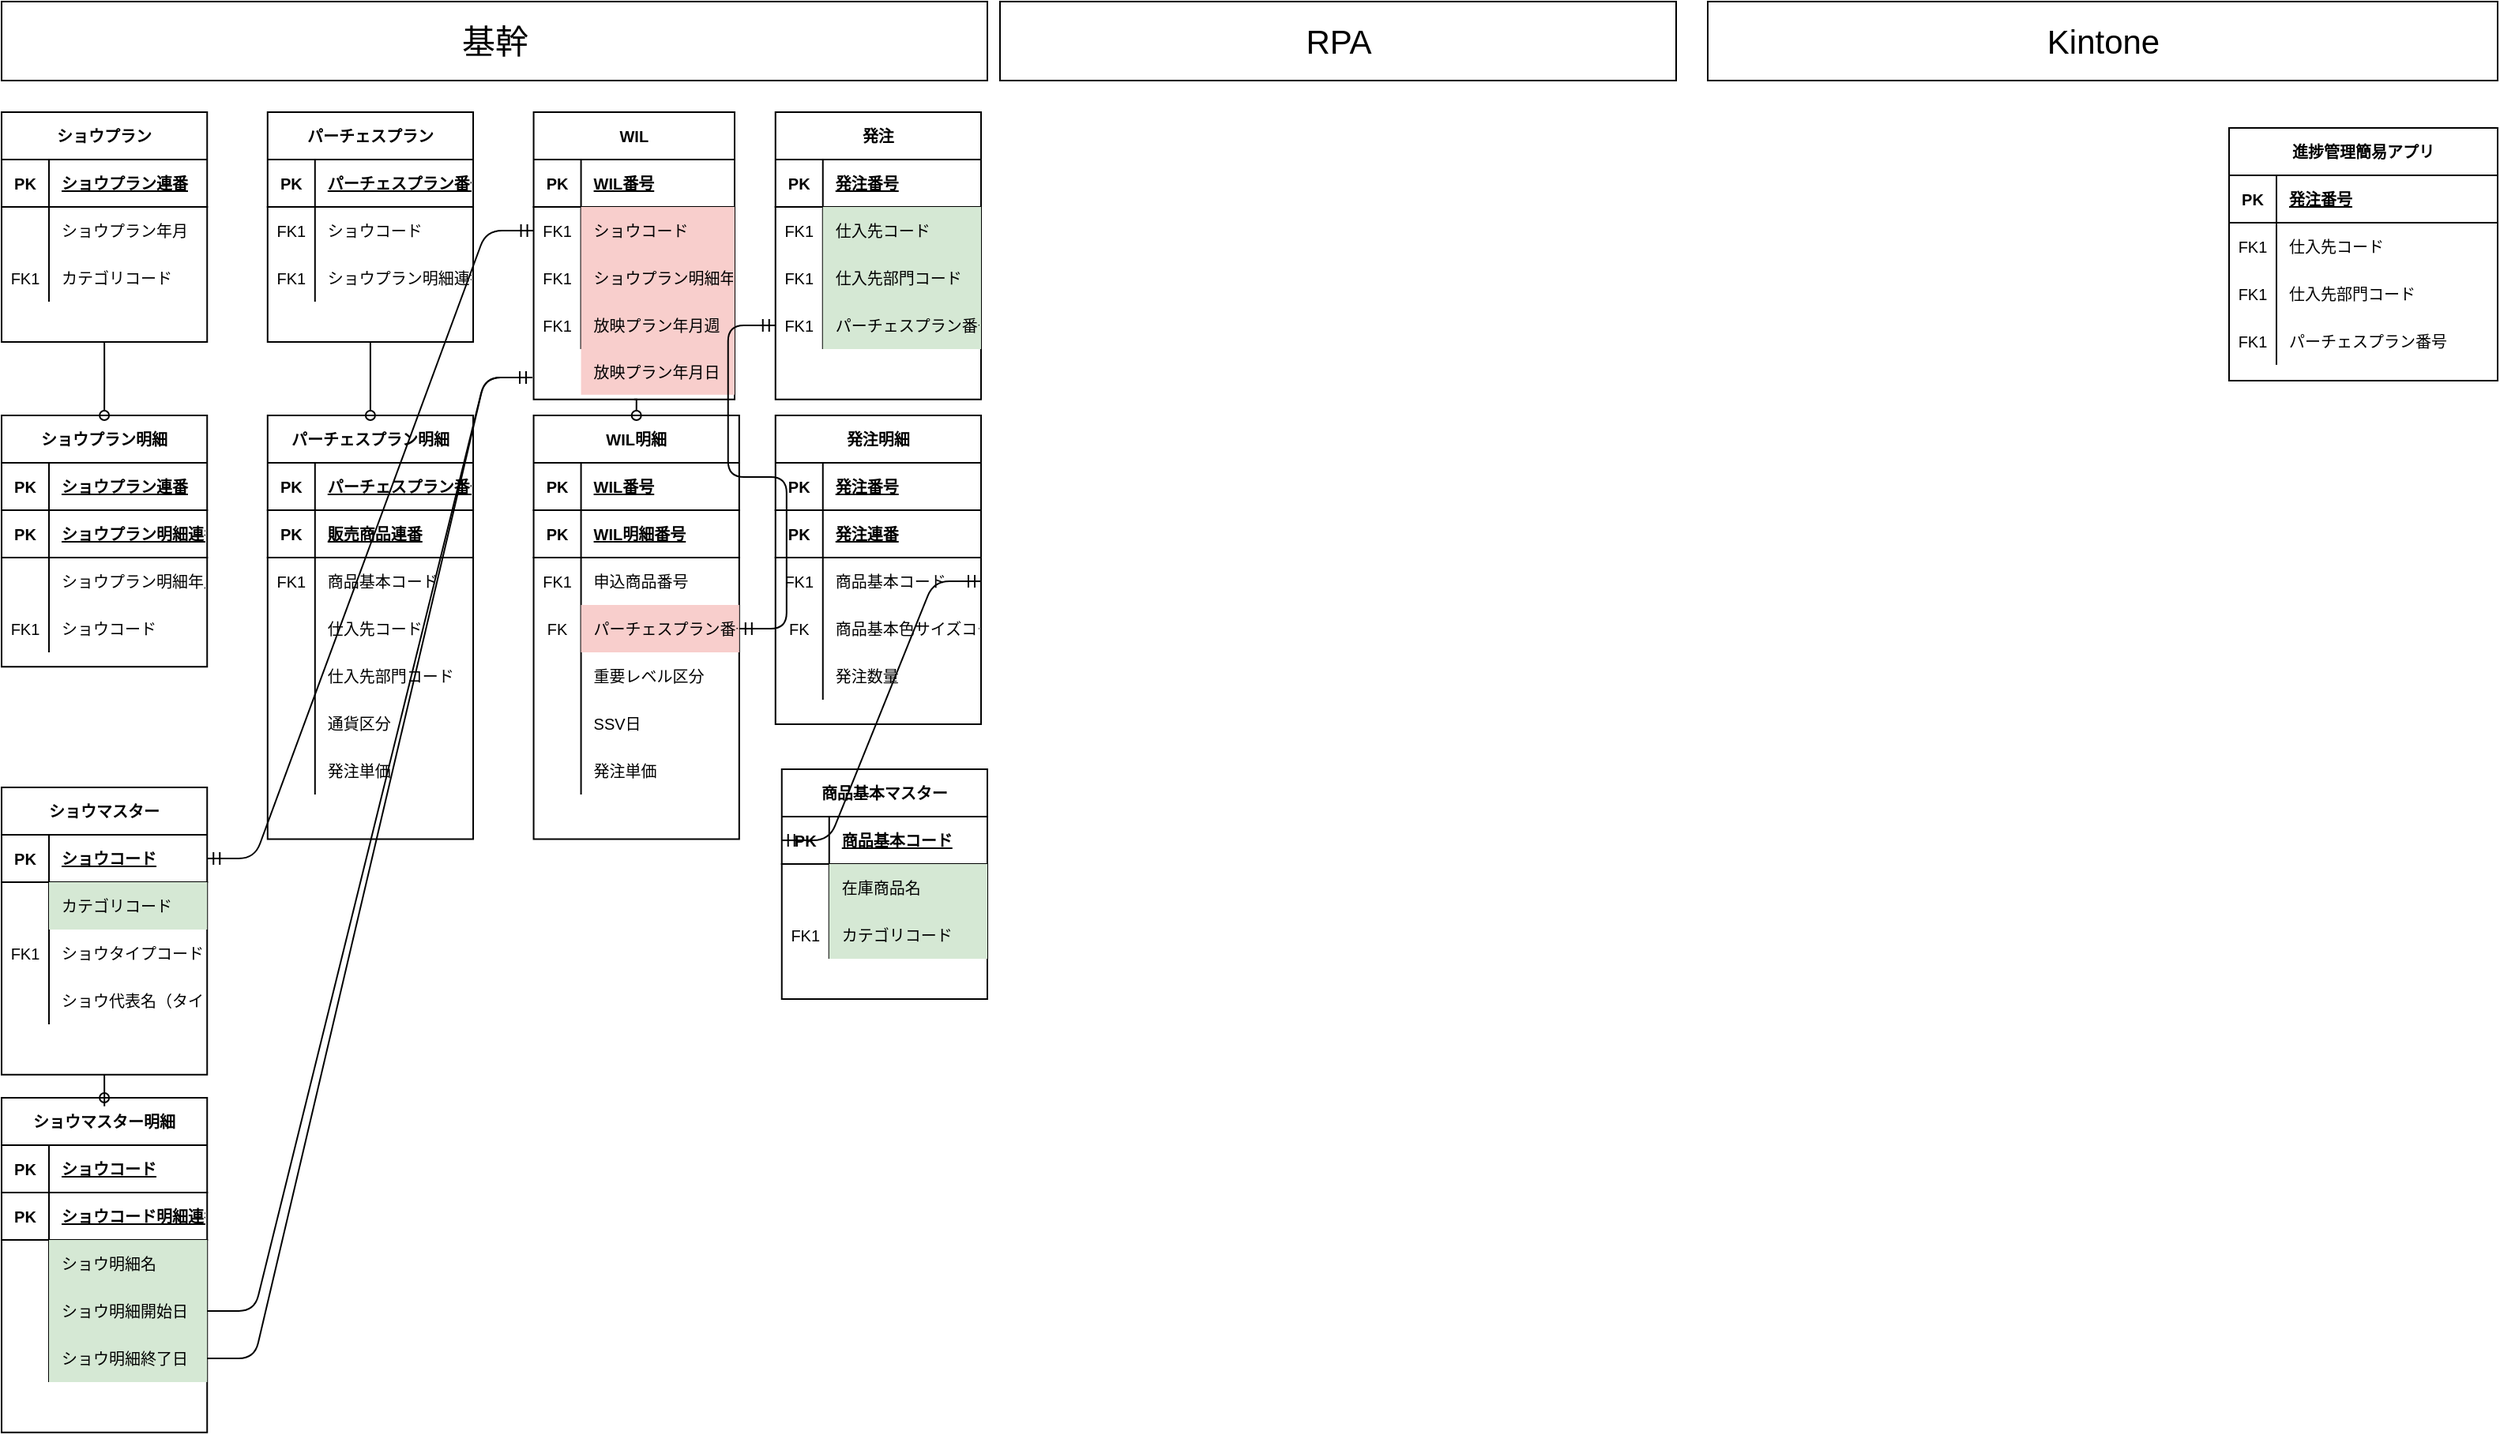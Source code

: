 <mxfile version="13.9.9" type="device" pages="6"><diagram id="R2lEEEUBdFMjLlhIrx00" name="基幹～Kintone"><mxGraphModel dx="1264" dy="592" grid="1" gridSize="8" guides="1" tooltips="1" connect="1" arrows="1" fold="1" page="1" pageScale="1" pageWidth="1654" pageHeight="1169" math="0" shadow="0" extFonts="Permanent Marker^https://fonts.googleapis.com/css?family=Permanent+Marker"><root><mxCell id="0"/><mxCell id="1" parent="0"/><mxCell id="OquqHzQ9FIBlUantzutK-156" value="基幹" style="html=1;dashed=0;whitespace=wrap;fontSize=21;" parent="1" vertex="1"><mxGeometry x="40" y="10" width="624" height="50" as="geometry"/></mxCell><mxCell id="OquqHzQ9FIBlUantzutK-157" value="RPA" style="html=1;dashed=0;whitespace=wrap;fontSize=21;" parent="1" vertex="1"><mxGeometry x="672" y="10" width="428" height="50" as="geometry"/></mxCell><mxCell id="OquqHzQ9FIBlUantzutK-158" value="Kintone" style="html=1;dashed=0;whitespace=wrap;fontSize=21;" parent="1" vertex="1"><mxGeometry x="1120" y="10" width="500" height="50" as="geometry"/></mxCell><mxCell id="OquqHzQ9FIBlUantzutK-160" value="進捗管理簡易アプリ" style="shape=table;startSize=30;container=1;collapsible=1;childLayout=tableLayout;fixedRows=1;rowLines=0;fontStyle=1;align=center;resizeLast=1;fontSize=10;" parent="1" vertex="1"><mxGeometry x="1450" y="90" width="170" height="160" as="geometry"/></mxCell><mxCell id="OquqHzQ9FIBlUantzutK-161" value="" style="shape=partialRectangle;collapsible=0;dropTarget=0;pointerEvents=0;fillColor=none;points=[[0,0.5],[1,0.5]];portConstraint=eastwest;top=0;left=0;right=0;bottom=1;fontSize=10;" parent="OquqHzQ9FIBlUantzutK-160" vertex="1"><mxGeometry y="30" width="170" height="30" as="geometry"/></mxCell><mxCell id="OquqHzQ9FIBlUantzutK-162" value="PK" style="shape=partialRectangle;overflow=hidden;connectable=0;fillColor=none;top=0;left=0;bottom=0;right=0;fontStyle=1;fontSize=10;" parent="OquqHzQ9FIBlUantzutK-161" vertex="1"><mxGeometry width="30" height="30" as="geometry"/></mxCell><mxCell id="OquqHzQ9FIBlUantzutK-163" value="発注番号" style="shape=partialRectangle;overflow=hidden;connectable=0;fillColor=none;top=0;left=0;bottom=0;right=0;align=left;spacingLeft=6;fontStyle=5;fontSize=10;" parent="OquqHzQ9FIBlUantzutK-161" vertex="1"><mxGeometry x="30" width="140" height="30" as="geometry"/></mxCell><mxCell id="OquqHzQ9FIBlUantzutK-164" value="" style="shape=partialRectangle;collapsible=0;dropTarget=0;pointerEvents=0;fillColor=none;points=[[0,0.5],[1,0.5]];portConstraint=eastwest;top=0;left=0;right=0;bottom=0;fontSize=10;" parent="OquqHzQ9FIBlUantzutK-160" vertex="1"><mxGeometry y="60" width="170" height="30" as="geometry"/></mxCell><mxCell id="OquqHzQ9FIBlUantzutK-165" value="FK1" style="shape=partialRectangle;overflow=hidden;connectable=0;fillColor=none;top=0;left=0;bottom=0;right=0;fontSize=10;" parent="OquqHzQ9FIBlUantzutK-164" vertex="1"><mxGeometry width="30" height="30" as="geometry"/></mxCell><mxCell id="OquqHzQ9FIBlUantzutK-166" value="仕入先コード" style="shape=partialRectangle;overflow=hidden;connectable=0;fillColor=none;top=0;left=0;bottom=0;right=0;align=left;spacingLeft=6;fontSize=10;" parent="OquqHzQ9FIBlUantzutK-164" vertex="1"><mxGeometry x="30" width="140" height="30" as="geometry"/></mxCell><mxCell id="OquqHzQ9FIBlUantzutK-167" value="" style="shape=partialRectangle;collapsible=0;dropTarget=0;pointerEvents=0;fillColor=none;points=[[0,0.5],[1,0.5]];portConstraint=eastwest;top=0;left=0;right=0;bottom=0;fontSize=10;" parent="OquqHzQ9FIBlUantzutK-160" vertex="1"><mxGeometry y="90" width="170" height="30" as="geometry"/></mxCell><mxCell id="OquqHzQ9FIBlUantzutK-168" value="FK1" style="shape=partialRectangle;overflow=hidden;connectable=0;fillColor=none;top=0;left=0;bottom=0;right=0;fontSize=10;" parent="OquqHzQ9FIBlUantzutK-167" vertex="1"><mxGeometry width="30" height="30" as="geometry"/></mxCell><mxCell id="OquqHzQ9FIBlUantzutK-169" value="仕入先部門コード" style="shape=partialRectangle;overflow=hidden;connectable=0;fillColor=none;top=0;left=0;bottom=0;right=0;align=left;spacingLeft=6;fontSize=10;" parent="OquqHzQ9FIBlUantzutK-167" vertex="1"><mxGeometry x="30" width="140" height="30" as="geometry"/></mxCell><mxCell id="OquqHzQ9FIBlUantzutK-170" value="" style="shape=partialRectangle;collapsible=0;dropTarget=0;pointerEvents=0;fillColor=none;points=[[0,0.5],[1,0.5]];portConstraint=eastwest;top=0;left=0;right=0;bottom=0;fontSize=10;" parent="OquqHzQ9FIBlUantzutK-160" vertex="1"><mxGeometry y="120" width="170" height="30" as="geometry"/></mxCell><mxCell id="OquqHzQ9FIBlUantzutK-171" value="FK1" style="shape=partialRectangle;overflow=hidden;connectable=0;fillColor=none;top=0;left=0;bottom=0;right=0;fontSize=10;" parent="OquqHzQ9FIBlUantzutK-170" vertex="1"><mxGeometry width="30" height="30" as="geometry"/></mxCell><mxCell id="OquqHzQ9FIBlUantzutK-172" value="パーチェスプラン番号" style="shape=partialRectangle;overflow=hidden;connectable=0;fillColor=none;top=0;left=0;bottom=0;right=0;align=left;spacingLeft=6;fontSize=10;" parent="OquqHzQ9FIBlUantzutK-170" vertex="1"><mxGeometry x="30" width="140" height="30" as="geometry"/></mxCell><mxCell id="C-vyLk0tnHw3VtMMgP7b-2" value="パーチェスプラン" style="shape=table;startSize=30;container=1;collapsible=1;childLayout=tableLayout;fixedRows=1;rowLines=0;fontStyle=1;align=center;resizeLast=1;fontSize=10;" parent="1" vertex="1"><mxGeometry x="208.395" y="80" width="130.123" height="145.532" as="geometry"/></mxCell><mxCell id="C-vyLk0tnHw3VtMMgP7b-3" value="" style="shape=partialRectangle;collapsible=0;dropTarget=0;pointerEvents=0;fillColor=none;points=[[0,0.5],[1,0.5]];portConstraint=eastwest;top=0;left=0;right=0;bottom=1;fontSize=10;" parent="C-vyLk0tnHw3VtMMgP7b-2" vertex="1"><mxGeometry y="30" width="130.123" height="30" as="geometry"/></mxCell><mxCell id="C-vyLk0tnHw3VtMMgP7b-4" value="PK" style="shape=partialRectangle;overflow=hidden;connectable=0;fillColor=none;top=0;left=0;bottom=0;right=0;fontStyle=1;fontSize=10;" parent="C-vyLk0tnHw3VtMMgP7b-3" vertex="1"><mxGeometry width="30" height="30" as="geometry"/></mxCell><mxCell id="C-vyLk0tnHw3VtMMgP7b-5" value="パーチェスプラン番号" style="shape=partialRectangle;overflow=hidden;connectable=0;fillColor=none;top=0;left=0;bottom=0;right=0;align=left;spacingLeft=6;fontStyle=5;fontSize=10;" parent="C-vyLk0tnHw3VtMMgP7b-3" vertex="1"><mxGeometry x="30" width="100.123" height="30" as="geometry"/></mxCell><mxCell id="C-vyLk0tnHw3VtMMgP7b-6" value="" style="shape=partialRectangle;collapsible=0;dropTarget=0;pointerEvents=0;fillColor=none;points=[[0,0.5],[1,0.5]];portConstraint=eastwest;top=0;left=0;right=0;bottom=0;fontSize=10;" parent="C-vyLk0tnHw3VtMMgP7b-2" vertex="1"><mxGeometry y="60" width="130.123" height="30" as="geometry"/></mxCell><mxCell id="C-vyLk0tnHw3VtMMgP7b-7" value="FK1" style="shape=partialRectangle;overflow=hidden;connectable=0;fillColor=none;top=0;left=0;bottom=0;right=0;fontSize=10;" parent="C-vyLk0tnHw3VtMMgP7b-6" vertex="1"><mxGeometry width="30" height="30" as="geometry"/></mxCell><mxCell id="C-vyLk0tnHw3VtMMgP7b-8" value="ショウコード" style="shape=partialRectangle;overflow=hidden;connectable=0;fillColor=none;top=0;left=0;bottom=0;right=0;align=left;spacingLeft=6;fontSize=10;" parent="C-vyLk0tnHw3VtMMgP7b-6" vertex="1"><mxGeometry x="30" width="100.123" height="30" as="geometry"/></mxCell><mxCell id="OquqHzQ9FIBlUantzutK-27" value="" style="shape=partialRectangle;collapsible=0;dropTarget=0;pointerEvents=0;fillColor=none;points=[[0,0.5],[1,0.5]];portConstraint=eastwest;top=0;left=0;right=0;bottom=0;fontSize=10;" parent="C-vyLk0tnHw3VtMMgP7b-2" vertex="1"><mxGeometry y="90" width="130.123" height="30" as="geometry"/></mxCell><mxCell id="OquqHzQ9FIBlUantzutK-28" value="FK1" style="shape=partialRectangle;overflow=hidden;connectable=0;fillColor=none;top=0;left=0;bottom=0;right=0;fontSize=10;" parent="OquqHzQ9FIBlUantzutK-27" vertex="1"><mxGeometry width="30" height="30" as="geometry"/></mxCell><mxCell id="OquqHzQ9FIBlUantzutK-29" value="ショウプラン明細連番" style="shape=partialRectangle;overflow=hidden;connectable=0;fillColor=none;top=0;left=0;bottom=0;right=0;align=left;spacingLeft=6;fontSize=10;" parent="OquqHzQ9FIBlUantzutK-27" vertex="1"><mxGeometry x="30" width="100.123" height="30" as="geometry"/></mxCell><mxCell id="C-vyLk0tnHw3VtMMgP7b-13" value="パーチェスプラン明細" style="shape=table;startSize=30;container=1;collapsible=1;childLayout=tableLayout;fixedRows=1;rowLines=0;fontStyle=1;align=center;resizeLast=1;fontSize=10;" parent="1" vertex="1"><mxGeometry x="208.4" y="272" width="130.12" height="268.28" as="geometry"/></mxCell><mxCell id="C-vyLk0tnHw3VtMMgP7b-14" value="" style="shape=partialRectangle;collapsible=0;dropTarget=0;pointerEvents=0;fillColor=none;points=[[0,0.5],[1,0.5]];portConstraint=eastwest;top=0;left=0;right=0;bottom=1;fontSize=10;" parent="C-vyLk0tnHw3VtMMgP7b-13" vertex="1"><mxGeometry y="30" width="130.12" height="30" as="geometry"/></mxCell><mxCell id="C-vyLk0tnHw3VtMMgP7b-15" value="PK" style="shape=partialRectangle;overflow=hidden;connectable=0;fillColor=none;top=0;left=0;bottom=0;right=0;fontStyle=1;fontSize=10;" parent="C-vyLk0tnHw3VtMMgP7b-14" vertex="1"><mxGeometry width="30" height="30" as="geometry"/></mxCell><mxCell id="C-vyLk0tnHw3VtMMgP7b-16" value="パーチェスプラン番号" style="shape=partialRectangle;overflow=hidden;connectable=0;fillColor=none;top=0;left=0;bottom=0;right=0;align=left;spacingLeft=6;fontStyle=5;fontSize=10;" parent="C-vyLk0tnHw3VtMMgP7b-14" vertex="1"><mxGeometry x="30" width="100.12" height="30" as="geometry"/></mxCell><mxCell id="OquqHzQ9FIBlUantzutK-37" value="" style="shape=partialRectangle;collapsible=0;dropTarget=0;pointerEvents=0;fillColor=none;points=[[0,0.5],[1,0.5]];portConstraint=eastwest;top=0;left=0;right=0;bottom=1;fontSize=10;" parent="C-vyLk0tnHw3VtMMgP7b-13" vertex="1"><mxGeometry y="60" width="130.12" height="30" as="geometry"/></mxCell><mxCell id="OquqHzQ9FIBlUantzutK-38" value="PK" style="shape=partialRectangle;overflow=hidden;connectable=0;fillColor=none;top=0;left=0;bottom=0;right=0;fontStyle=1;fontSize=10;" parent="OquqHzQ9FIBlUantzutK-37" vertex="1"><mxGeometry width="30" height="30" as="geometry"/></mxCell><mxCell id="OquqHzQ9FIBlUantzutK-39" value="販売商品連番" style="shape=partialRectangle;overflow=hidden;connectable=0;fillColor=none;top=0;left=0;bottom=0;right=0;align=left;spacingLeft=6;fontStyle=5;fontSize=10;" parent="OquqHzQ9FIBlUantzutK-37" vertex="1"><mxGeometry x="30" width="100.12" height="30" as="geometry"/></mxCell><mxCell id="C-vyLk0tnHw3VtMMgP7b-17" value="" style="shape=partialRectangle;collapsible=0;dropTarget=0;pointerEvents=0;fillColor=none;points=[[0,0.5],[1,0.5]];portConstraint=eastwest;top=0;left=0;right=0;bottom=0;fontSize=10;" parent="C-vyLk0tnHw3VtMMgP7b-13" vertex="1"><mxGeometry y="90" width="130.12" height="30" as="geometry"/></mxCell><mxCell id="C-vyLk0tnHw3VtMMgP7b-18" value="FK1" style="shape=partialRectangle;overflow=hidden;connectable=0;fillColor=none;top=0;left=0;bottom=0;right=0;fontSize=10;" parent="C-vyLk0tnHw3VtMMgP7b-17" vertex="1"><mxGeometry width="30" height="30" as="geometry"/></mxCell><mxCell id="C-vyLk0tnHw3VtMMgP7b-19" value="商品基本コード" style="shape=partialRectangle;overflow=hidden;connectable=0;fillColor=none;top=0;left=0;bottom=0;right=0;align=left;spacingLeft=6;fontSize=10;" parent="C-vyLk0tnHw3VtMMgP7b-17" vertex="1"><mxGeometry x="30" width="100.12" height="30" as="geometry"/></mxCell><mxCell id="C-vyLk0tnHw3VtMMgP7b-20" value="" style="shape=partialRectangle;collapsible=0;dropTarget=0;pointerEvents=0;fillColor=none;points=[[0,0.5],[1,0.5]];portConstraint=eastwest;top=0;left=0;right=0;bottom=0;fontSize=10;" parent="C-vyLk0tnHw3VtMMgP7b-13" vertex="1"><mxGeometry y="120" width="130.12" height="30" as="geometry"/></mxCell><mxCell id="C-vyLk0tnHw3VtMMgP7b-21" value="" style="shape=partialRectangle;overflow=hidden;connectable=0;fillColor=none;top=0;left=0;bottom=0;right=0;fontSize=10;" parent="C-vyLk0tnHw3VtMMgP7b-20" vertex="1"><mxGeometry width="30" height="30" as="geometry"/></mxCell><mxCell id="C-vyLk0tnHw3VtMMgP7b-22" value="仕入先コード" style="shape=partialRectangle;overflow=hidden;connectable=0;fillColor=none;top=0;left=0;bottom=0;right=0;align=left;spacingLeft=6;fontSize=10;" parent="C-vyLk0tnHw3VtMMgP7b-20" vertex="1"><mxGeometry x="30" width="100.12" height="30" as="geometry"/></mxCell><mxCell id="OquqHzQ9FIBlUantzutK-40" value="" style="shape=partialRectangle;collapsible=0;dropTarget=0;pointerEvents=0;fillColor=none;points=[[0,0.5],[1,0.5]];portConstraint=eastwest;top=0;left=0;right=0;bottom=0;fontSize=10;" parent="C-vyLk0tnHw3VtMMgP7b-13" vertex="1"><mxGeometry y="150" width="130.12" height="30" as="geometry"/></mxCell><mxCell id="OquqHzQ9FIBlUantzutK-41" value="" style="shape=partialRectangle;overflow=hidden;connectable=0;fillColor=none;top=0;left=0;bottom=0;right=0;fontSize=10;" parent="OquqHzQ9FIBlUantzutK-40" vertex="1"><mxGeometry width="30" height="30" as="geometry"/></mxCell><mxCell id="OquqHzQ9FIBlUantzutK-42" value="仕入先部門コード" style="shape=partialRectangle;overflow=hidden;connectable=0;fillColor=none;top=0;left=0;bottom=0;right=0;align=left;spacingLeft=6;fontSize=10;" parent="OquqHzQ9FIBlUantzutK-40" vertex="1"><mxGeometry x="30" width="100.12" height="30" as="geometry"/></mxCell><mxCell id="OquqHzQ9FIBlUantzutK-43" value="" style="shape=partialRectangle;collapsible=0;dropTarget=0;pointerEvents=0;fillColor=none;points=[[0,0.5],[1,0.5]];portConstraint=eastwest;top=0;left=0;right=0;bottom=0;fontSize=10;" parent="C-vyLk0tnHw3VtMMgP7b-13" vertex="1"><mxGeometry y="180" width="130.12" height="30" as="geometry"/></mxCell><mxCell id="OquqHzQ9FIBlUantzutK-44" value="" style="shape=partialRectangle;overflow=hidden;connectable=0;fillColor=none;top=0;left=0;bottom=0;right=0;fontSize=10;" parent="OquqHzQ9FIBlUantzutK-43" vertex="1"><mxGeometry width="30" height="30" as="geometry"/></mxCell><mxCell id="OquqHzQ9FIBlUantzutK-45" value="通貨区分" style="shape=partialRectangle;overflow=hidden;connectable=0;fillColor=none;top=0;left=0;bottom=0;right=0;align=left;spacingLeft=6;fontSize=10;" parent="OquqHzQ9FIBlUantzutK-43" vertex="1"><mxGeometry x="30" width="100.12" height="30" as="geometry"/></mxCell><mxCell id="OquqHzQ9FIBlUantzutK-46" value="" style="shape=partialRectangle;collapsible=0;dropTarget=0;pointerEvents=0;fillColor=none;points=[[0,0.5],[1,0.5]];portConstraint=eastwest;top=0;left=0;right=0;bottom=0;fontSize=10;" parent="C-vyLk0tnHw3VtMMgP7b-13" vertex="1"><mxGeometry y="210" width="130.12" height="30" as="geometry"/></mxCell><mxCell id="OquqHzQ9FIBlUantzutK-47" value="" style="shape=partialRectangle;overflow=hidden;connectable=0;fillColor=none;top=0;left=0;bottom=0;right=0;fontSize=10;" parent="OquqHzQ9FIBlUantzutK-46" vertex="1"><mxGeometry width="30" height="30" as="geometry"/></mxCell><mxCell id="OquqHzQ9FIBlUantzutK-48" value="発注単価" style="shape=partialRectangle;overflow=hidden;connectable=0;fillColor=none;top=0;left=0;bottom=0;right=0;align=left;spacingLeft=6;fontSize=10;" parent="OquqHzQ9FIBlUantzutK-46" vertex="1"><mxGeometry x="30" width="100.12" height="30" as="geometry"/></mxCell><mxCell id="OquqHzQ9FIBlUantzutK-123" style="edgeStyle=orthogonalEdgeStyle;rounded=0;orthogonalLoop=1;jettySize=auto;html=1;exitX=0.5;exitY=1;exitDx=0;exitDy=0;entryX=0.5;entryY=0;entryDx=0;entryDy=0;fontSize=10;endArrow=oval;endFill=0;" parent="1" source="C-vyLk0tnHw3VtMMgP7b-2" target="C-vyLk0tnHw3VtMMgP7b-13" edge="1"><mxGeometry x="40" y="80" as="geometry"/></mxCell><mxCell id="C-vyLk0tnHw3VtMMgP7b-23" value="ショウマスター" style="shape=table;startSize=30;container=1;collapsible=1;childLayout=tableLayout;fixedRows=1;rowLines=0;fontStyle=1;align=center;resizeLast=1;fontSize=10;" parent="1" vertex="1"><mxGeometry x="40" y="507.5" width="130.123" height="181.915" as="geometry"/></mxCell><mxCell id="C-vyLk0tnHw3VtMMgP7b-24" value="" style="shape=partialRectangle;collapsible=0;dropTarget=0;pointerEvents=0;fillColor=none;points=[[0,0.5],[1,0.5]];portConstraint=eastwest;top=0;left=0;right=0;bottom=1;fontSize=10;" parent="C-vyLk0tnHw3VtMMgP7b-23" vertex="1"><mxGeometry y="30" width="130.123" height="30" as="geometry"/></mxCell><mxCell id="C-vyLk0tnHw3VtMMgP7b-25" value="PK" style="shape=partialRectangle;overflow=hidden;connectable=0;fillColor=none;top=0;left=0;bottom=0;right=0;fontStyle=1;fontSize=10;" parent="C-vyLk0tnHw3VtMMgP7b-24" vertex="1"><mxGeometry width="30" height="30" as="geometry"/></mxCell><mxCell id="C-vyLk0tnHw3VtMMgP7b-26" value="ショウコード" style="shape=partialRectangle;overflow=hidden;connectable=0;fillColor=none;top=0;left=0;bottom=0;right=0;align=left;spacingLeft=6;fontStyle=5;fontSize=10;" parent="C-vyLk0tnHw3VtMMgP7b-24" vertex="1"><mxGeometry x="30" width="100.123" height="30" as="geometry"/></mxCell><mxCell id="C-vyLk0tnHw3VtMMgP7b-27" value="" style="shape=partialRectangle;collapsible=0;dropTarget=0;pointerEvents=0;fillColor=none;points=[[0,0.5],[1,0.5]];portConstraint=eastwest;top=0;left=0;right=0;bottom=0;fontSize=10;" parent="C-vyLk0tnHw3VtMMgP7b-23" vertex="1"><mxGeometry y="60" width="130.123" height="30" as="geometry"/></mxCell><mxCell id="C-vyLk0tnHw3VtMMgP7b-28" value="" style="shape=partialRectangle;overflow=hidden;connectable=0;fillColor=none;top=0;left=0;bottom=0;right=0;fontSize=10;" parent="C-vyLk0tnHw3VtMMgP7b-27" vertex="1"><mxGeometry width="30" height="30" as="geometry"/></mxCell><mxCell id="C-vyLk0tnHw3VtMMgP7b-29" value="カテゴリコード" style="shape=partialRectangle;overflow=hidden;connectable=0;fillColor=#d5e8d4;top=0;left=0;bottom=0;right=0;align=left;spacingLeft=6;fontSize=10;strokeColor=#82b366;" parent="C-vyLk0tnHw3VtMMgP7b-27" vertex="1"><mxGeometry x="30" width="100.123" height="30" as="geometry"/></mxCell><mxCell id="OquqHzQ9FIBlUantzutK-1" value="" style="shape=partialRectangle;collapsible=0;dropTarget=0;pointerEvents=0;fillColor=none;points=[[0,0.5],[1,0.5]];portConstraint=eastwest;top=0;left=0;right=0;bottom=0;fontSize=10;" parent="C-vyLk0tnHw3VtMMgP7b-23" vertex="1"><mxGeometry y="90" width="130.123" height="30" as="geometry"/></mxCell><mxCell id="OquqHzQ9FIBlUantzutK-2" value="FK1" style="shape=partialRectangle;overflow=hidden;connectable=0;fillColor=none;top=0;left=0;bottom=0;right=0;fontSize=10;" parent="OquqHzQ9FIBlUantzutK-1" vertex="1"><mxGeometry width="30" height="30" as="geometry"/></mxCell><mxCell id="OquqHzQ9FIBlUantzutK-3" value="ショウタイプコード" style="shape=partialRectangle;overflow=hidden;connectable=0;fillColor=none;top=0;left=0;bottom=0;right=0;align=left;spacingLeft=6;fontSize=10;" parent="OquqHzQ9FIBlUantzutK-1" vertex="1"><mxGeometry x="30" width="100.123" height="30" as="geometry"/></mxCell><mxCell id="OquqHzQ9FIBlUantzutK-139" value="" style="shape=partialRectangle;collapsible=0;dropTarget=0;pointerEvents=0;fillColor=none;points=[[0,0.5],[1,0.5]];portConstraint=eastwest;top=0;left=0;right=0;bottom=0;fontSize=10;" parent="C-vyLk0tnHw3VtMMgP7b-23" vertex="1"><mxGeometry y="120" width="130.123" height="30" as="geometry"/></mxCell><mxCell id="OquqHzQ9FIBlUantzutK-140" value="" style="shape=partialRectangle;overflow=hidden;connectable=0;fillColor=none;top=0;left=0;bottom=0;right=0;fontSize=10;" parent="OquqHzQ9FIBlUantzutK-139" vertex="1"><mxGeometry width="30" height="30" as="geometry"/></mxCell><mxCell id="OquqHzQ9FIBlUantzutK-141" value="ショウ代表名（タイトル)" style="shape=partialRectangle;overflow=hidden;connectable=0;fillColor=none;top=0;left=0;bottom=0;right=0;align=left;spacingLeft=6;fontSize=10;" parent="OquqHzQ9FIBlUantzutK-139" vertex="1"><mxGeometry x="30" width="100.123" height="30" as="geometry"/></mxCell><mxCell id="OquqHzQ9FIBlUantzutK-14" value="ショウプラン明細" style="shape=table;startSize=30;container=1;collapsible=1;childLayout=tableLayout;fixedRows=1;rowLines=0;fontStyle=1;align=center;resizeLast=1;fontSize=10;" parent="1" vertex="1"><mxGeometry x="40" y="272" width="130.12" height="159.13" as="geometry"/></mxCell><mxCell id="OquqHzQ9FIBlUantzutK-15" value="" style="shape=partialRectangle;collapsible=0;dropTarget=0;pointerEvents=0;fillColor=none;points=[[0,0.5],[1,0.5]];portConstraint=eastwest;top=0;left=0;right=0;bottom=1;fontSize=10;" parent="OquqHzQ9FIBlUantzutK-14" vertex="1"><mxGeometry y="30" width="130.12" height="30" as="geometry"/></mxCell><mxCell id="OquqHzQ9FIBlUantzutK-16" value="PK" style="shape=partialRectangle;overflow=hidden;connectable=0;fillColor=none;top=0;left=0;bottom=0;right=0;fontStyle=1;fontSize=10;" parent="OquqHzQ9FIBlUantzutK-15" vertex="1"><mxGeometry width="30" height="30" as="geometry"/></mxCell><mxCell id="OquqHzQ9FIBlUantzutK-17" value="ショウプラン連番" style="shape=partialRectangle;overflow=hidden;connectable=0;fillColor=none;top=0;left=0;bottom=0;right=0;align=left;spacingLeft=6;fontStyle=5;fontSize=10;" parent="OquqHzQ9FIBlUantzutK-15" vertex="1"><mxGeometry x="30" width="100.12" height="30" as="geometry"/></mxCell><mxCell id="OquqHzQ9FIBlUantzutK-24" value="" style="shape=partialRectangle;collapsible=0;dropTarget=0;pointerEvents=0;fillColor=none;points=[[0,0.5],[1,0.5]];portConstraint=eastwest;top=0;left=0;right=0;bottom=1;fontSize=10;" parent="OquqHzQ9FIBlUantzutK-14" vertex="1"><mxGeometry y="60" width="130.12" height="30" as="geometry"/></mxCell><mxCell id="OquqHzQ9FIBlUantzutK-25" value="PK" style="shape=partialRectangle;overflow=hidden;connectable=0;fillColor=none;top=0;left=0;bottom=0;right=0;fontStyle=1;fontSize=10;" parent="OquqHzQ9FIBlUantzutK-24" vertex="1"><mxGeometry width="30" height="30" as="geometry"/></mxCell><mxCell id="OquqHzQ9FIBlUantzutK-26" value="ショウプラン明細連番" style="shape=partialRectangle;overflow=hidden;connectable=0;fillColor=none;top=0;left=0;bottom=0;right=0;align=left;spacingLeft=6;fontStyle=5;fontSize=10;" parent="OquqHzQ9FIBlUantzutK-24" vertex="1"><mxGeometry x="30" width="100.12" height="30" as="geometry"/></mxCell><mxCell id="OquqHzQ9FIBlUantzutK-18" value="" style="shape=partialRectangle;collapsible=0;dropTarget=0;pointerEvents=0;fillColor=none;points=[[0,0.5],[1,0.5]];portConstraint=eastwest;top=0;left=0;right=0;bottom=0;fontSize=10;" parent="OquqHzQ9FIBlUantzutK-14" vertex="1"><mxGeometry y="90" width="130.12" height="30" as="geometry"/></mxCell><mxCell id="OquqHzQ9FIBlUantzutK-19" value="" style="shape=partialRectangle;overflow=hidden;connectable=0;fillColor=none;top=0;left=0;bottom=0;right=0;fontSize=10;" parent="OquqHzQ9FIBlUantzutK-18" vertex="1"><mxGeometry width="30" height="30" as="geometry"/></mxCell><mxCell id="OquqHzQ9FIBlUantzutK-20" value="ショウプラン明細年月" style="shape=partialRectangle;overflow=hidden;connectable=0;fillColor=none;top=0;left=0;bottom=0;right=0;align=left;spacingLeft=6;fontSize=10;" parent="OquqHzQ9FIBlUantzutK-18" vertex="1"><mxGeometry x="30" width="100.12" height="30" as="geometry"/></mxCell><mxCell id="OquqHzQ9FIBlUantzutK-21" value="" style="shape=partialRectangle;collapsible=0;dropTarget=0;pointerEvents=0;fillColor=none;points=[[0,0.5],[1,0.5]];portConstraint=eastwest;top=0;left=0;right=0;bottom=0;fontSize=10;" parent="OquqHzQ9FIBlUantzutK-14" vertex="1"><mxGeometry y="120" width="130.12" height="30" as="geometry"/></mxCell><mxCell id="OquqHzQ9FIBlUantzutK-22" value="FK1" style="shape=partialRectangle;overflow=hidden;connectable=0;fillColor=none;top=0;left=0;bottom=0;right=0;fontSize=10;" parent="OquqHzQ9FIBlUantzutK-21" vertex="1"><mxGeometry width="30" height="30" as="geometry"/></mxCell><mxCell id="OquqHzQ9FIBlUantzutK-23" value="ショウコード" style="shape=partialRectangle;overflow=hidden;connectable=0;fillColor=none;top=0;left=0;bottom=0;right=0;align=left;spacingLeft=6;fontSize=10;" parent="OquqHzQ9FIBlUantzutK-21" vertex="1"><mxGeometry x="30" width="100.12" height="30" as="geometry"/></mxCell><mxCell id="OquqHzQ9FIBlUantzutK-49" value="WIL" style="shape=table;startSize=30;container=1;collapsible=1;childLayout=tableLayout;fixedRows=1;rowLines=0;fontStyle=1;align=center;resizeLast=1;fontSize=10;" parent="1" vertex="1"><mxGeometry x="376.79" y="80" width="127.21" height="181.91" as="geometry"/></mxCell><mxCell id="OquqHzQ9FIBlUantzutK-50" value="" style="shape=partialRectangle;collapsible=0;dropTarget=0;pointerEvents=0;fillColor=none;points=[[0,0.5],[1,0.5]];portConstraint=eastwest;top=0;left=0;right=0;bottom=1;fontSize=10;" parent="OquqHzQ9FIBlUantzutK-49" vertex="1"><mxGeometry y="30" width="127.21" height="30" as="geometry"/></mxCell><mxCell id="OquqHzQ9FIBlUantzutK-51" value="PK" style="shape=partialRectangle;overflow=hidden;connectable=0;fillColor=none;top=0;left=0;bottom=0;right=0;fontStyle=1;fontSize=10;" parent="OquqHzQ9FIBlUantzutK-50" vertex="1"><mxGeometry width="30" height="30" as="geometry"/></mxCell><mxCell id="OquqHzQ9FIBlUantzutK-52" value="WIL番号" style="shape=partialRectangle;overflow=hidden;connectable=0;fillColor=none;top=0;left=0;bottom=0;right=0;align=left;spacingLeft=6;fontStyle=5;fontSize=10;" parent="OquqHzQ9FIBlUantzutK-50" vertex="1"><mxGeometry x="30" width="97.21" height="30" as="geometry"/></mxCell><mxCell id="OquqHzQ9FIBlUantzutK-53" value="" style="shape=partialRectangle;collapsible=0;dropTarget=0;pointerEvents=0;fillColor=none;points=[[0,0.5],[1,0.5]];portConstraint=eastwest;top=0;left=0;right=0;bottom=0;fontSize=10;" parent="OquqHzQ9FIBlUantzutK-49" vertex="1"><mxGeometry y="60" width="127.21" height="30" as="geometry"/></mxCell><mxCell id="OquqHzQ9FIBlUantzutK-54" value="FK1" style="shape=partialRectangle;overflow=hidden;connectable=0;fillColor=none;top=0;left=0;bottom=0;right=0;fontSize=10;" parent="OquqHzQ9FIBlUantzutK-53" vertex="1"><mxGeometry width="30" height="30" as="geometry"/></mxCell><mxCell id="OquqHzQ9FIBlUantzutK-55" value="ショウコード" style="shape=partialRectangle;overflow=hidden;connectable=0;fillColor=#f8cecc;top=0;left=0;bottom=0;right=0;align=left;spacingLeft=6;fontSize=10;strokeColor=#b85450;" parent="OquqHzQ9FIBlUantzutK-53" vertex="1"><mxGeometry x="30" width="97.21" height="30" as="geometry"/></mxCell><mxCell id="OquqHzQ9FIBlUantzutK-56" value="" style="shape=partialRectangle;collapsible=0;dropTarget=0;pointerEvents=0;fillColor=none;points=[[0,0.5],[1,0.5]];portConstraint=eastwest;top=0;left=0;right=0;bottom=0;fontSize=10;" parent="OquqHzQ9FIBlUantzutK-49" vertex="1"><mxGeometry y="90" width="127.21" height="30" as="geometry"/></mxCell><mxCell id="OquqHzQ9FIBlUantzutK-57" value="FK1" style="shape=partialRectangle;overflow=hidden;connectable=0;fillColor=none;top=0;left=0;bottom=0;right=0;fontSize=10;" parent="OquqHzQ9FIBlUantzutK-56" vertex="1"><mxGeometry width="30" height="30" as="geometry"/></mxCell><mxCell id="OquqHzQ9FIBlUantzutK-58" value="ショウプラン明細年月" style="shape=partialRectangle;overflow=hidden;connectable=0;fillColor=#f8cecc;top=0;left=0;bottom=0;right=0;align=left;spacingLeft=6;fontSize=10;strokeColor=#b85450;" parent="OquqHzQ9FIBlUantzutK-56" vertex="1"><mxGeometry x="30" width="97.21" height="30" as="geometry"/></mxCell><mxCell id="OquqHzQ9FIBlUantzutK-81" value="" style="shape=partialRectangle;collapsible=0;dropTarget=0;pointerEvents=0;fillColor=none;points=[[0,0.5],[1,0.5]];portConstraint=eastwest;top=0;left=0;right=0;bottom=0;fontSize=10;" parent="OquqHzQ9FIBlUantzutK-49" vertex="1"><mxGeometry y="120" width="127.21" height="30" as="geometry"/></mxCell><mxCell id="OquqHzQ9FIBlUantzutK-82" value="FK1" style="shape=partialRectangle;overflow=hidden;connectable=0;fillColor=none;top=0;left=0;bottom=0;right=0;fontSize=10;" parent="OquqHzQ9FIBlUantzutK-81" vertex="1"><mxGeometry width="30" height="30" as="geometry"/></mxCell><mxCell id="OquqHzQ9FIBlUantzutK-83" value="放映プラン年月週" style="shape=partialRectangle;overflow=hidden;connectable=0;fillColor=#f8cecc;top=0;left=0;bottom=0;right=0;align=left;spacingLeft=6;fontSize=10;strokeColor=#b85450;" parent="OquqHzQ9FIBlUantzutK-81" vertex="1"><mxGeometry x="30" width="97.21" height="30" as="geometry"/></mxCell><mxCell id="OquqHzQ9FIBlUantzutK-59" value="WIL明細" style="shape=table;startSize=30;container=1;collapsible=1;childLayout=tableLayout;fixedRows=1;rowLines=0;fontStyle=1;align=center;resizeLast=1;fontSize=10;" parent="1" vertex="1"><mxGeometry x="376.79" y="272" width="130.12" height="268.28" as="geometry"/></mxCell><mxCell id="OquqHzQ9FIBlUantzutK-60" value="" style="shape=partialRectangle;collapsible=0;dropTarget=0;pointerEvents=0;fillColor=none;points=[[0,0.5],[1,0.5]];portConstraint=eastwest;top=0;left=0;right=0;bottom=1;fontSize=10;" parent="OquqHzQ9FIBlUantzutK-59" vertex="1"><mxGeometry y="30" width="130.12" height="30" as="geometry"/></mxCell><mxCell id="OquqHzQ9FIBlUantzutK-61" value="PK" style="shape=partialRectangle;overflow=hidden;connectable=0;fillColor=none;top=0;left=0;bottom=0;right=0;fontStyle=1;fontSize=10;" parent="OquqHzQ9FIBlUantzutK-60" vertex="1"><mxGeometry width="30" height="30" as="geometry"/></mxCell><mxCell id="OquqHzQ9FIBlUantzutK-62" value="WIL番号" style="shape=partialRectangle;overflow=hidden;connectable=0;fillColor=none;top=0;left=0;bottom=0;right=0;align=left;spacingLeft=6;fontStyle=5;fontSize=10;" parent="OquqHzQ9FIBlUantzutK-60" vertex="1"><mxGeometry x="30" width="100.12" height="30" as="geometry"/></mxCell><mxCell id="OquqHzQ9FIBlUantzutK-63" value="" style="shape=partialRectangle;collapsible=0;dropTarget=0;pointerEvents=0;fillColor=none;points=[[0,0.5],[1,0.5]];portConstraint=eastwest;top=0;left=0;right=0;bottom=1;fontSize=10;" parent="OquqHzQ9FIBlUantzutK-59" vertex="1"><mxGeometry y="60" width="130.12" height="30" as="geometry"/></mxCell><mxCell id="OquqHzQ9FIBlUantzutK-64" value="PK" style="shape=partialRectangle;overflow=hidden;connectable=0;fillColor=none;top=0;left=0;bottom=0;right=0;fontStyle=1;fontSize=10;" parent="OquqHzQ9FIBlUantzutK-63" vertex="1"><mxGeometry width="30" height="30" as="geometry"/></mxCell><mxCell id="OquqHzQ9FIBlUantzutK-65" value="WIL明細番号" style="shape=partialRectangle;overflow=hidden;connectable=0;fillColor=none;top=0;left=0;bottom=0;right=0;align=left;spacingLeft=6;fontStyle=5;fontSize=10;" parent="OquqHzQ9FIBlUantzutK-63" vertex="1"><mxGeometry x="30" width="100.12" height="30" as="geometry"/></mxCell><mxCell id="OquqHzQ9FIBlUantzutK-66" value="" style="shape=partialRectangle;collapsible=0;dropTarget=0;pointerEvents=0;fillColor=none;points=[[0,0.5],[1,0.5]];portConstraint=eastwest;top=0;left=0;right=0;bottom=0;fontSize=10;" parent="OquqHzQ9FIBlUantzutK-59" vertex="1"><mxGeometry y="90" width="130.12" height="30" as="geometry"/></mxCell><mxCell id="OquqHzQ9FIBlUantzutK-67" value="FK1" style="shape=partialRectangle;overflow=hidden;connectable=0;fillColor=none;top=0;left=0;bottom=0;right=0;fontSize=10;" parent="OquqHzQ9FIBlUantzutK-66" vertex="1"><mxGeometry width="30" height="30" as="geometry"/></mxCell><mxCell id="OquqHzQ9FIBlUantzutK-68" value="申込商品番号" style="shape=partialRectangle;overflow=hidden;connectable=0;fillColor=none;top=0;left=0;bottom=0;right=0;align=left;spacingLeft=6;fontSize=10;" parent="OquqHzQ9FIBlUantzutK-66" vertex="1"><mxGeometry x="30" width="100.12" height="30" as="geometry"/></mxCell><mxCell id="OquqHzQ9FIBlUantzutK-69" value="" style="shape=partialRectangle;collapsible=0;dropTarget=0;pointerEvents=0;fillColor=none;points=[[0,0.5],[1,0.5]];portConstraint=eastwest;top=0;left=0;right=0;bottom=0;fontSize=10;" parent="OquqHzQ9FIBlUantzutK-59" vertex="1"><mxGeometry y="120" width="130.12" height="30" as="geometry"/></mxCell><mxCell id="OquqHzQ9FIBlUantzutK-70" value="FK" style="shape=partialRectangle;overflow=hidden;connectable=0;fillColor=none;top=0;left=0;bottom=0;right=0;fontSize=10;" parent="OquqHzQ9FIBlUantzutK-69" vertex="1"><mxGeometry width="30" height="30" as="geometry"/></mxCell><mxCell id="OquqHzQ9FIBlUantzutK-71" value="パーチェスプラン番号" style="shape=partialRectangle;overflow=hidden;connectable=0;fillColor=#f8cecc;top=0;left=0;bottom=0;right=0;align=left;spacingLeft=6;fontSize=10;strokeColor=#b85450;" parent="OquqHzQ9FIBlUantzutK-69" vertex="1"><mxGeometry x="30" width="100.12" height="30" as="geometry"/></mxCell><mxCell id="OquqHzQ9FIBlUantzutK-72" value="" style="shape=partialRectangle;collapsible=0;dropTarget=0;pointerEvents=0;fillColor=none;points=[[0,0.5],[1,0.5]];portConstraint=eastwest;top=0;left=0;right=0;bottom=0;fontSize=10;" parent="OquqHzQ9FIBlUantzutK-59" vertex="1"><mxGeometry y="150" width="130.12" height="30" as="geometry"/></mxCell><mxCell id="OquqHzQ9FIBlUantzutK-73" value="" style="shape=partialRectangle;overflow=hidden;connectable=0;fillColor=none;top=0;left=0;bottom=0;right=0;fontSize=10;" parent="OquqHzQ9FIBlUantzutK-72" vertex="1"><mxGeometry width="30" height="30" as="geometry"/></mxCell><mxCell id="OquqHzQ9FIBlUantzutK-74" value="重要レベル区分" style="shape=partialRectangle;overflow=hidden;connectable=0;fillColor=none;top=0;left=0;bottom=0;right=0;align=left;spacingLeft=6;fontSize=10;" parent="OquqHzQ9FIBlUantzutK-72" vertex="1"><mxGeometry x="30" width="100.12" height="30" as="geometry"/></mxCell><mxCell id="OquqHzQ9FIBlUantzutK-75" value="" style="shape=partialRectangle;collapsible=0;dropTarget=0;pointerEvents=0;fillColor=none;points=[[0,0.5],[1,0.5]];portConstraint=eastwest;top=0;left=0;right=0;bottom=0;fontSize=10;" parent="OquqHzQ9FIBlUantzutK-59" vertex="1"><mxGeometry y="180" width="130.12" height="30" as="geometry"/></mxCell><mxCell id="OquqHzQ9FIBlUantzutK-76" value="" style="shape=partialRectangle;overflow=hidden;connectable=0;fillColor=none;top=0;left=0;bottom=0;right=0;fontSize=10;" parent="OquqHzQ9FIBlUantzutK-75" vertex="1"><mxGeometry width="30" height="30" as="geometry"/></mxCell><mxCell id="OquqHzQ9FIBlUantzutK-77" value="SSV日" style="shape=partialRectangle;overflow=hidden;connectable=0;fillColor=none;top=0;left=0;bottom=0;right=0;align=left;spacingLeft=6;fontSize=10;" parent="OquqHzQ9FIBlUantzutK-75" vertex="1"><mxGeometry x="30" width="100.12" height="30" as="geometry"/></mxCell><mxCell id="OquqHzQ9FIBlUantzutK-78" value="" style="shape=partialRectangle;collapsible=0;dropTarget=0;pointerEvents=0;fillColor=none;points=[[0,0.5],[1,0.5]];portConstraint=eastwest;top=0;left=0;right=0;bottom=0;fontSize=10;" parent="OquqHzQ9FIBlUantzutK-59" vertex="1"><mxGeometry y="210" width="130.12" height="30" as="geometry"/></mxCell><mxCell id="OquqHzQ9FIBlUantzutK-79" value="" style="shape=partialRectangle;overflow=hidden;connectable=0;fillColor=none;top=0;left=0;bottom=0;right=0;fontSize=10;" parent="OquqHzQ9FIBlUantzutK-78" vertex="1"><mxGeometry width="30" height="30" as="geometry"/></mxCell><mxCell id="OquqHzQ9FIBlUantzutK-80" value="発注単価" style="shape=partialRectangle;overflow=hidden;connectable=0;fillColor=none;top=0;left=0;bottom=0;right=0;align=left;spacingLeft=6;fontSize=10;" parent="OquqHzQ9FIBlUantzutK-78" vertex="1"><mxGeometry x="30" width="100.12" height="30" as="geometry"/></mxCell><mxCell id="OquqHzQ9FIBlUantzutK-84" value="発注" style="shape=table;startSize=30;container=1;collapsible=1;childLayout=tableLayout;fixedRows=1;rowLines=0;fontStyle=1;align=center;resizeLast=1;fontSize=10;" parent="1" vertex="1"><mxGeometry x="529.877" y="80" width="130.123" height="181.915" as="geometry"/></mxCell><mxCell id="OquqHzQ9FIBlUantzutK-85" value="" style="shape=partialRectangle;collapsible=0;dropTarget=0;pointerEvents=0;fillColor=none;points=[[0,0.5],[1,0.5]];portConstraint=eastwest;top=0;left=0;right=0;bottom=1;fontSize=10;" parent="OquqHzQ9FIBlUantzutK-84" vertex="1"><mxGeometry y="30" width="130.123" height="30" as="geometry"/></mxCell><mxCell id="OquqHzQ9FIBlUantzutK-86" value="PK" style="shape=partialRectangle;overflow=hidden;connectable=0;fillColor=none;top=0;left=0;bottom=0;right=0;fontStyle=1;fontSize=10;" parent="OquqHzQ9FIBlUantzutK-85" vertex="1"><mxGeometry width="30" height="30" as="geometry"/></mxCell><mxCell id="OquqHzQ9FIBlUantzutK-87" value="発注番号" style="shape=partialRectangle;overflow=hidden;connectable=0;fillColor=none;top=0;left=0;bottom=0;right=0;align=left;spacingLeft=6;fontStyle=5;fontSize=10;" parent="OquqHzQ9FIBlUantzutK-85" vertex="1"><mxGeometry x="30" width="100.123" height="30" as="geometry"/></mxCell><mxCell id="OquqHzQ9FIBlUantzutK-88" value="" style="shape=partialRectangle;collapsible=0;dropTarget=0;pointerEvents=0;fillColor=none;points=[[0,0.5],[1,0.5]];portConstraint=eastwest;top=0;left=0;right=0;bottom=0;fontSize=10;" parent="OquqHzQ9FIBlUantzutK-84" vertex="1"><mxGeometry y="60" width="130.123" height="30" as="geometry"/></mxCell><mxCell id="OquqHzQ9FIBlUantzutK-89" value="FK1" style="shape=partialRectangle;overflow=hidden;connectable=0;fillColor=none;top=0;left=0;bottom=0;right=0;fontSize=10;" parent="OquqHzQ9FIBlUantzutK-88" vertex="1"><mxGeometry width="30" height="30" as="geometry"/></mxCell><mxCell id="OquqHzQ9FIBlUantzutK-90" value="仕入先コード" style="shape=partialRectangle;overflow=hidden;connectable=0;fillColor=#d5e8d4;top=0;left=0;bottom=0;right=0;align=left;spacingLeft=6;fontSize=10;strokeColor=#82b366;" parent="OquqHzQ9FIBlUantzutK-88" vertex="1"><mxGeometry x="30" width="100.123" height="30" as="geometry"/></mxCell><mxCell id="OquqHzQ9FIBlUantzutK-91" value="" style="shape=partialRectangle;collapsible=0;dropTarget=0;pointerEvents=0;fillColor=none;points=[[0,0.5],[1,0.5]];portConstraint=eastwest;top=0;left=0;right=0;bottom=0;fontSize=10;" parent="OquqHzQ9FIBlUantzutK-84" vertex="1"><mxGeometry y="90" width="130.123" height="30" as="geometry"/></mxCell><mxCell id="OquqHzQ9FIBlUantzutK-92" value="FK1" style="shape=partialRectangle;overflow=hidden;connectable=0;fillColor=none;top=0;left=0;bottom=0;right=0;fontSize=10;" parent="OquqHzQ9FIBlUantzutK-91" vertex="1"><mxGeometry width="30" height="30" as="geometry"/></mxCell><mxCell id="OquqHzQ9FIBlUantzutK-93" value="仕入先部門コード" style="shape=partialRectangle;overflow=hidden;connectable=0;fillColor=#d5e8d4;top=0;left=0;bottom=0;right=0;align=left;spacingLeft=6;fontSize=10;strokeColor=#82b366;" parent="OquqHzQ9FIBlUantzutK-91" vertex="1"><mxGeometry x="30" width="100.123" height="30" as="geometry"/></mxCell><mxCell id="OquqHzQ9FIBlUantzutK-94" value="" style="shape=partialRectangle;collapsible=0;dropTarget=0;pointerEvents=0;fillColor=none;points=[[0,0.5],[1,0.5]];portConstraint=eastwest;top=0;left=0;right=0;bottom=0;fontSize=10;" parent="OquqHzQ9FIBlUantzutK-84" vertex="1"><mxGeometry y="120" width="130.123" height="30" as="geometry"/></mxCell><mxCell id="OquqHzQ9FIBlUantzutK-95" value="FK1" style="shape=partialRectangle;overflow=hidden;connectable=0;fillColor=none;top=0;left=0;bottom=0;right=0;fontSize=10;" parent="OquqHzQ9FIBlUantzutK-94" vertex="1"><mxGeometry width="30" height="30" as="geometry"/></mxCell><mxCell id="OquqHzQ9FIBlUantzutK-96" value="パーチェスプラン番号" style="shape=partialRectangle;overflow=hidden;connectable=0;fillColor=#d5e8d4;top=0;left=0;bottom=0;right=0;align=left;spacingLeft=6;fontSize=10;strokeColor=#82b366;" parent="OquqHzQ9FIBlUantzutK-94" vertex="1"><mxGeometry x="30" width="100.123" height="30" as="geometry"/></mxCell><mxCell id="OquqHzQ9FIBlUantzutK-97" value="発注明細" style="shape=table;startSize=30;container=1;collapsible=1;childLayout=tableLayout;fixedRows=1;rowLines=0;fontStyle=1;align=center;resizeLast=1;fontSize=10;" parent="1" vertex="1"><mxGeometry x="529.88" y="272" width="130.12" height="195.52" as="geometry"/></mxCell><mxCell id="OquqHzQ9FIBlUantzutK-98" value="" style="shape=partialRectangle;collapsible=0;dropTarget=0;pointerEvents=0;fillColor=none;points=[[0,0.5],[1,0.5]];portConstraint=eastwest;top=0;left=0;right=0;bottom=1;fontSize=10;" parent="OquqHzQ9FIBlUantzutK-97" vertex="1"><mxGeometry y="30" width="130.12" height="30" as="geometry"/></mxCell><mxCell id="OquqHzQ9FIBlUantzutK-99" value="PK" style="shape=partialRectangle;overflow=hidden;connectable=0;fillColor=none;top=0;left=0;bottom=0;right=0;fontStyle=1;fontSize=10;" parent="OquqHzQ9FIBlUantzutK-98" vertex="1"><mxGeometry width="30" height="30" as="geometry"/></mxCell><mxCell id="OquqHzQ9FIBlUantzutK-100" value="発注番号" style="shape=partialRectangle;overflow=hidden;connectable=0;fillColor=none;top=0;left=0;bottom=0;right=0;align=left;spacingLeft=6;fontStyle=5;fontSize=10;" parent="OquqHzQ9FIBlUantzutK-98" vertex="1"><mxGeometry x="30" width="100.12" height="30" as="geometry"/></mxCell><mxCell id="OquqHzQ9FIBlUantzutK-101" value="" style="shape=partialRectangle;collapsible=0;dropTarget=0;pointerEvents=0;fillColor=none;points=[[0,0.5],[1,0.5]];portConstraint=eastwest;top=0;left=0;right=0;bottom=1;fontSize=10;" parent="OquqHzQ9FIBlUantzutK-97" vertex="1"><mxGeometry y="60" width="130.12" height="30" as="geometry"/></mxCell><mxCell id="OquqHzQ9FIBlUantzutK-102" value="PK" style="shape=partialRectangle;overflow=hidden;connectable=0;fillColor=none;top=0;left=0;bottom=0;right=0;fontStyle=1;fontSize=10;" parent="OquqHzQ9FIBlUantzutK-101" vertex="1"><mxGeometry width="30" height="30" as="geometry"/></mxCell><mxCell id="OquqHzQ9FIBlUantzutK-103" value="発注連番" style="shape=partialRectangle;overflow=hidden;connectable=0;fillColor=none;top=0;left=0;bottom=0;right=0;align=left;spacingLeft=6;fontStyle=5;fontSize=10;" parent="OquqHzQ9FIBlUantzutK-101" vertex="1"><mxGeometry x="30" width="100.12" height="30" as="geometry"/></mxCell><mxCell id="OquqHzQ9FIBlUantzutK-104" value="" style="shape=partialRectangle;collapsible=0;dropTarget=0;pointerEvents=0;fillColor=none;points=[[0,0.5],[1,0.5]];portConstraint=eastwest;top=0;left=0;right=0;bottom=0;fontSize=10;" parent="OquqHzQ9FIBlUantzutK-97" vertex="1"><mxGeometry y="90" width="130.12" height="30" as="geometry"/></mxCell><mxCell id="OquqHzQ9FIBlUantzutK-105" value="FK1" style="shape=partialRectangle;overflow=hidden;connectable=0;fillColor=none;top=0;left=0;bottom=0;right=0;fontSize=10;" parent="OquqHzQ9FIBlUantzutK-104" vertex="1"><mxGeometry width="30" height="30" as="geometry"/></mxCell><mxCell id="OquqHzQ9FIBlUantzutK-106" value="商品基本コード" style="shape=partialRectangle;overflow=hidden;connectable=0;fillColor=none;top=0;left=0;bottom=0;right=0;align=left;spacingLeft=6;fontSize=10;" parent="OquqHzQ9FIBlUantzutK-104" vertex="1"><mxGeometry x="30" width="100.12" height="30" as="geometry"/></mxCell><mxCell id="OquqHzQ9FIBlUantzutK-107" value="" style="shape=partialRectangle;collapsible=0;dropTarget=0;pointerEvents=0;fillColor=none;points=[[0,0.5],[1,0.5]];portConstraint=eastwest;top=0;left=0;right=0;bottom=0;fontSize=10;" parent="OquqHzQ9FIBlUantzutK-97" vertex="1"><mxGeometry y="120" width="130.12" height="30" as="geometry"/></mxCell><mxCell id="OquqHzQ9FIBlUantzutK-108" value="FK" style="shape=partialRectangle;overflow=hidden;connectable=0;fillColor=none;top=0;left=0;bottom=0;right=0;fontSize=10;" parent="OquqHzQ9FIBlUantzutK-107" vertex="1"><mxGeometry width="30" height="30" as="geometry"/></mxCell><mxCell id="OquqHzQ9FIBlUantzutK-109" value="商品基本色サイズコード" style="shape=partialRectangle;overflow=hidden;connectable=0;fillColor=none;top=0;left=0;bottom=0;right=0;align=left;spacingLeft=6;fontSize=10;" parent="OquqHzQ9FIBlUantzutK-107" vertex="1"><mxGeometry x="30" width="100.12" height="30" as="geometry"/></mxCell><mxCell id="OquqHzQ9FIBlUantzutK-110" value="" style="shape=partialRectangle;collapsible=0;dropTarget=0;pointerEvents=0;fillColor=none;points=[[0,0.5],[1,0.5]];portConstraint=eastwest;top=0;left=0;right=0;bottom=0;fontSize=10;" parent="OquqHzQ9FIBlUantzutK-97" vertex="1"><mxGeometry y="150" width="130.12" height="30" as="geometry"/></mxCell><mxCell id="OquqHzQ9FIBlUantzutK-111" value="" style="shape=partialRectangle;overflow=hidden;connectable=0;fillColor=none;top=0;left=0;bottom=0;right=0;fontSize=10;" parent="OquqHzQ9FIBlUantzutK-110" vertex="1"><mxGeometry width="30" height="30" as="geometry"/></mxCell><mxCell id="OquqHzQ9FIBlUantzutK-112" value="発注数量" style="shape=partialRectangle;overflow=hidden;connectable=0;fillColor=none;top=0;left=0;bottom=0;right=0;align=left;spacingLeft=6;fontSize=10;" parent="OquqHzQ9FIBlUantzutK-110" vertex="1"><mxGeometry x="30" width="100.12" height="30" as="geometry"/></mxCell><mxCell id="OquqHzQ9FIBlUantzutK-126" style="edgeStyle=orthogonalEdgeStyle;rounded=0;orthogonalLoop=1;jettySize=auto;html=1;exitX=0.5;exitY=1;exitDx=0;exitDy=0;entryX=0.5;entryY=0;entryDx=0;entryDy=0;fontSize=10;endArrow=oval;endFill=0;" parent="1" source="OquqHzQ9FIBlUantzutK-49" target="OquqHzQ9FIBlUantzutK-59" edge="1"><mxGeometry x="40" y="80" as="geometry"><mxPoint x="281.111" y="204.688" as="sourcePoint"/><mxPoint x="281.111" y="258.125" as="targetPoint"/></mxGeometry></mxCell><mxCell id="OquqHzQ9FIBlUantzutK-129" value="ショウプラン" style="shape=table;startSize=30;container=1;collapsible=1;childLayout=tableLayout;fixedRows=1;rowLines=0;fontStyle=1;align=center;resizeLast=1;fontSize=10;" parent="1" vertex="1"><mxGeometry x="40" y="80" width="130.123" height="145.532" as="geometry"/></mxCell><mxCell id="OquqHzQ9FIBlUantzutK-130" value="" style="shape=partialRectangle;collapsible=0;dropTarget=0;pointerEvents=0;fillColor=none;points=[[0,0.5],[1,0.5]];portConstraint=eastwest;top=0;left=0;right=0;bottom=1;fontSize=10;" parent="OquqHzQ9FIBlUantzutK-129" vertex="1"><mxGeometry y="30" width="130.123" height="30" as="geometry"/></mxCell><mxCell id="OquqHzQ9FIBlUantzutK-131" value="PK" style="shape=partialRectangle;overflow=hidden;connectable=0;fillColor=none;top=0;left=0;bottom=0;right=0;fontStyle=1;fontSize=10;" parent="OquqHzQ9FIBlUantzutK-130" vertex="1"><mxGeometry width="30" height="30" as="geometry"/></mxCell><mxCell id="OquqHzQ9FIBlUantzutK-132" value="ショウプラン連番" style="shape=partialRectangle;overflow=hidden;connectable=0;fillColor=none;top=0;left=0;bottom=0;right=0;align=left;spacingLeft=6;fontStyle=5;fontSize=10;" parent="OquqHzQ9FIBlUantzutK-130" vertex="1"><mxGeometry x="30" width="100.123" height="30" as="geometry"/></mxCell><mxCell id="OquqHzQ9FIBlUantzutK-133" value="" style="shape=partialRectangle;collapsible=0;dropTarget=0;pointerEvents=0;fillColor=none;points=[[0,0.5],[1,0.5]];portConstraint=eastwest;top=0;left=0;right=0;bottom=0;fontSize=10;" parent="OquqHzQ9FIBlUantzutK-129" vertex="1"><mxGeometry y="60" width="130.123" height="30" as="geometry"/></mxCell><mxCell id="OquqHzQ9FIBlUantzutK-134" value="" style="shape=partialRectangle;overflow=hidden;connectable=0;fillColor=none;top=0;left=0;bottom=0;right=0;fontSize=10;" parent="OquqHzQ9FIBlUantzutK-133" vertex="1"><mxGeometry width="30" height="30" as="geometry"/></mxCell><mxCell id="OquqHzQ9FIBlUantzutK-135" value="ショウプラン年月" style="shape=partialRectangle;overflow=hidden;connectable=0;fillColor=none;top=0;left=0;bottom=0;right=0;align=left;spacingLeft=6;fontSize=10;" parent="OquqHzQ9FIBlUantzutK-133" vertex="1"><mxGeometry x="30" width="100.123" height="30" as="geometry"/></mxCell><mxCell id="OquqHzQ9FIBlUantzutK-136" value="" style="shape=partialRectangle;collapsible=0;dropTarget=0;pointerEvents=0;fillColor=none;points=[[0,0.5],[1,0.5]];portConstraint=eastwest;top=0;left=0;right=0;bottom=0;fontSize=10;" parent="OquqHzQ9FIBlUantzutK-129" vertex="1"><mxGeometry y="90" width="130.123" height="30" as="geometry"/></mxCell><mxCell id="OquqHzQ9FIBlUantzutK-137" value="FK1" style="shape=partialRectangle;overflow=hidden;connectable=0;fillColor=none;top=0;left=0;bottom=0;right=0;fontSize=10;" parent="OquqHzQ9FIBlUantzutK-136" vertex="1"><mxGeometry width="30" height="30" as="geometry"/></mxCell><mxCell id="OquqHzQ9FIBlUantzutK-138" value="カテゴリコード" style="shape=partialRectangle;overflow=hidden;connectable=0;fillColor=none;top=0;left=0;bottom=0;right=0;align=left;spacingLeft=6;fontSize=10;" parent="OquqHzQ9FIBlUantzutK-136" vertex="1"><mxGeometry x="30" width="100.123" height="30" as="geometry"/></mxCell><mxCell id="OquqHzQ9FIBlUantzutK-120" style="edgeStyle=orthogonalEdgeStyle;rounded=0;orthogonalLoop=1;jettySize=auto;html=1;exitX=0.5;exitY=1;exitDx=0;exitDy=0;fontSize=10;endArrow=oval;endFill=0;" parent="1" source="OquqHzQ9FIBlUantzutK-129" target="OquqHzQ9FIBlUantzutK-14" edge="1"><mxGeometry x="40" y="80" as="geometry"/></mxCell><mxCell id="OquqHzQ9FIBlUantzutK-143" value="商品基本マスター" style="shape=table;startSize=30;container=1;collapsible=1;childLayout=tableLayout;fixedRows=1;rowLines=0;fontStyle=1;align=center;resizeLast=1;fontSize=10;" parent="1" vertex="1"><mxGeometry x="533.877" y="496.0" width="130.123" height="145.532" as="geometry"/></mxCell><mxCell id="OquqHzQ9FIBlUantzutK-144" value="" style="shape=partialRectangle;collapsible=0;dropTarget=0;pointerEvents=0;fillColor=none;points=[[0,0.5],[1,0.5]];portConstraint=eastwest;top=0;left=0;right=0;bottom=1;fontSize=10;" parent="OquqHzQ9FIBlUantzutK-143" vertex="1"><mxGeometry y="30" width="130.123" height="30" as="geometry"/></mxCell><mxCell id="OquqHzQ9FIBlUantzutK-145" value="PK" style="shape=partialRectangle;overflow=hidden;connectable=0;fillColor=none;top=0;left=0;bottom=0;right=0;fontStyle=1;fontSize=10;" parent="OquqHzQ9FIBlUantzutK-144" vertex="1"><mxGeometry width="30" height="30" as="geometry"/></mxCell><mxCell id="OquqHzQ9FIBlUantzutK-146" value="商品基本コード" style="shape=partialRectangle;overflow=hidden;connectable=0;fillColor=none;top=0;left=0;bottom=0;right=0;align=left;spacingLeft=6;fontStyle=5;fontSize=10;" parent="OquqHzQ9FIBlUantzutK-144" vertex="1"><mxGeometry x="30" width="100.123" height="30" as="geometry"/></mxCell><mxCell id="OquqHzQ9FIBlUantzutK-147" value="" style="shape=partialRectangle;collapsible=0;dropTarget=0;pointerEvents=0;fillColor=none;points=[[0,0.5],[1,0.5]];portConstraint=eastwest;top=0;left=0;right=0;bottom=0;fontSize=10;" parent="OquqHzQ9FIBlUantzutK-143" vertex="1"><mxGeometry y="60" width="130.123" height="30" as="geometry"/></mxCell><mxCell id="OquqHzQ9FIBlUantzutK-148" value="" style="shape=partialRectangle;overflow=hidden;connectable=0;fillColor=none;top=0;left=0;bottom=0;right=0;fontSize=10;" parent="OquqHzQ9FIBlUantzutK-147" vertex="1"><mxGeometry width="30" height="30" as="geometry"/></mxCell><mxCell id="OquqHzQ9FIBlUantzutK-149" value="在庫商品名" style="shape=partialRectangle;overflow=hidden;connectable=0;fillColor=#d5e8d4;top=0;left=0;bottom=0;right=0;align=left;spacingLeft=6;fontSize=10;strokeColor=#82b366;" parent="OquqHzQ9FIBlUantzutK-147" vertex="1"><mxGeometry x="30" width="100.123" height="30" as="geometry"/></mxCell><mxCell id="OquqHzQ9FIBlUantzutK-150" value="" style="shape=partialRectangle;collapsible=0;dropTarget=0;pointerEvents=0;fillColor=none;points=[[0,0.5],[1,0.5]];portConstraint=eastwest;top=0;left=0;right=0;bottom=0;fontSize=10;" parent="OquqHzQ9FIBlUantzutK-143" vertex="1"><mxGeometry y="90" width="130.123" height="30" as="geometry"/></mxCell><mxCell id="OquqHzQ9FIBlUantzutK-151" value="FK1" style="shape=partialRectangle;overflow=hidden;connectable=0;fillColor=none;top=0;left=0;bottom=0;right=0;fontSize=10;" parent="OquqHzQ9FIBlUantzutK-150" vertex="1"><mxGeometry width="30" height="30" as="geometry"/></mxCell><mxCell id="OquqHzQ9FIBlUantzutK-152" value="カテゴリコード" style="shape=partialRectangle;overflow=hidden;connectable=0;fillColor=#d5e8d4;top=0;left=0;bottom=0;right=0;align=left;spacingLeft=6;fontSize=10;strokeColor=#82b366;" parent="OquqHzQ9FIBlUantzutK-150" vertex="1"><mxGeometry x="30" width="100.123" height="30" as="geometry"/></mxCell><mxCell id="B4RD_DnKJ5dzPwxNoeWH-1" value="ショウマスター明細" style="shape=table;startSize=30;container=1;collapsible=1;childLayout=tableLayout;fixedRows=1;rowLines=0;fontStyle=1;align=center;resizeLast=1;fontSize=10;" parent="1" vertex="1"><mxGeometry x="40" y="704" width="130.123" height="211.915" as="geometry"/></mxCell><mxCell id="B4RD_DnKJ5dzPwxNoeWH-2" value="" style="shape=partialRectangle;collapsible=0;dropTarget=0;pointerEvents=0;fillColor=none;points=[[0,0.5],[1,0.5]];portConstraint=eastwest;top=0;left=0;right=0;bottom=1;fontSize=10;" parent="B4RD_DnKJ5dzPwxNoeWH-1" vertex="1"><mxGeometry y="30" width="130.123" height="30" as="geometry"/></mxCell><mxCell id="B4RD_DnKJ5dzPwxNoeWH-3" value="PK" style="shape=partialRectangle;overflow=hidden;connectable=0;fillColor=none;top=0;left=0;bottom=0;right=0;fontStyle=1;fontSize=10;" parent="B4RD_DnKJ5dzPwxNoeWH-2" vertex="1"><mxGeometry width="30" height="30" as="geometry"/></mxCell><mxCell id="B4RD_DnKJ5dzPwxNoeWH-4" value="ショウコード" style="shape=partialRectangle;overflow=hidden;connectable=0;fillColor=none;top=0;left=0;bottom=0;right=0;align=left;spacingLeft=6;fontStyle=5;fontSize=10;" parent="B4RD_DnKJ5dzPwxNoeWH-2" vertex="1"><mxGeometry x="30" width="100.123" height="30" as="geometry"/></mxCell><mxCell id="B4RD_DnKJ5dzPwxNoeWH-14" value="" style="shape=partialRectangle;collapsible=0;dropTarget=0;pointerEvents=0;fillColor=none;points=[[0,0.5],[1,0.5]];portConstraint=eastwest;top=0;left=0;right=0;bottom=1;fontSize=10;" parent="B4RD_DnKJ5dzPwxNoeWH-1" vertex="1"><mxGeometry y="60" width="130.123" height="30" as="geometry"/></mxCell><mxCell id="B4RD_DnKJ5dzPwxNoeWH-15" value="PK" style="shape=partialRectangle;overflow=hidden;connectable=0;fillColor=none;top=0;left=0;bottom=0;right=0;fontStyle=1;fontSize=10;" parent="B4RD_DnKJ5dzPwxNoeWH-14" vertex="1"><mxGeometry width="30" height="30" as="geometry"/></mxCell><mxCell id="B4RD_DnKJ5dzPwxNoeWH-16" value="ショウコード明細連番" style="shape=partialRectangle;overflow=hidden;connectable=0;fillColor=none;top=0;left=0;bottom=0;right=0;align=left;spacingLeft=6;fontStyle=5;fontSize=10;" parent="B4RD_DnKJ5dzPwxNoeWH-14" vertex="1"><mxGeometry x="30" width="100.123" height="30" as="geometry"/></mxCell><mxCell id="B4RD_DnKJ5dzPwxNoeWH-5" value="" style="shape=partialRectangle;collapsible=0;dropTarget=0;pointerEvents=0;fillColor=none;points=[[0,0.5],[1,0.5]];portConstraint=eastwest;top=0;left=0;right=0;bottom=0;fontSize=10;" parent="B4RD_DnKJ5dzPwxNoeWH-1" vertex="1"><mxGeometry y="90" width="130.123" height="30" as="geometry"/></mxCell><mxCell id="B4RD_DnKJ5dzPwxNoeWH-6" value="" style="shape=partialRectangle;overflow=hidden;connectable=0;fillColor=none;top=0;left=0;bottom=0;right=0;fontSize=10;" parent="B4RD_DnKJ5dzPwxNoeWH-5" vertex="1"><mxGeometry width="30" height="30" as="geometry"/></mxCell><mxCell id="B4RD_DnKJ5dzPwxNoeWH-7" value="ショウ明細名" style="shape=partialRectangle;overflow=hidden;connectable=0;fillColor=#d5e8d4;top=0;left=0;bottom=0;right=0;align=left;spacingLeft=6;fontSize=10;strokeColor=#82b366;" parent="B4RD_DnKJ5dzPwxNoeWH-5" vertex="1"><mxGeometry x="30" width="100.123" height="30" as="geometry"/></mxCell><mxCell id="B4RD_DnKJ5dzPwxNoeWH-8" value="" style="shape=partialRectangle;collapsible=0;dropTarget=0;pointerEvents=0;fillColor=none;points=[[0,0.5],[1,0.5]];portConstraint=eastwest;top=0;left=0;right=0;bottom=0;fontSize=10;" parent="B4RD_DnKJ5dzPwxNoeWH-1" vertex="1"><mxGeometry y="120" width="130.123" height="30" as="geometry"/></mxCell><mxCell id="B4RD_DnKJ5dzPwxNoeWH-9" value="" style="shape=partialRectangle;overflow=hidden;connectable=0;fillColor=none;top=0;left=0;bottom=0;right=0;fontSize=10;" parent="B4RD_DnKJ5dzPwxNoeWH-8" vertex="1"><mxGeometry width="30" height="30" as="geometry"/></mxCell><mxCell id="B4RD_DnKJ5dzPwxNoeWH-10" value="ショウ明細開始日" style="shape=partialRectangle;overflow=hidden;connectable=0;fillColor=#d5e8d4;top=0;left=0;bottom=0;right=0;align=left;spacingLeft=6;fontSize=10;strokeColor=#82b366;" parent="B4RD_DnKJ5dzPwxNoeWH-8" vertex="1"><mxGeometry x="30" width="100.123" height="30" as="geometry"/></mxCell><mxCell id="B4RD_DnKJ5dzPwxNoeWH-11" value="" style="shape=partialRectangle;collapsible=0;dropTarget=0;pointerEvents=0;fillColor=none;points=[[0,0.5],[1,0.5]];portConstraint=eastwest;top=0;left=0;right=0;bottom=0;fontSize=10;" parent="B4RD_DnKJ5dzPwxNoeWH-1" vertex="1"><mxGeometry y="150" width="130.123" height="30" as="geometry"/></mxCell><mxCell id="B4RD_DnKJ5dzPwxNoeWH-12" value="" style="shape=partialRectangle;overflow=hidden;connectable=0;fillColor=none;top=0;left=0;bottom=0;right=0;fontSize=10;" parent="B4RD_DnKJ5dzPwxNoeWH-11" vertex="1"><mxGeometry width="30" height="30" as="geometry"/></mxCell><mxCell id="B4RD_DnKJ5dzPwxNoeWH-13" value="ショウ明細終了日" style="shape=partialRectangle;overflow=hidden;connectable=0;fillColor=#d5e8d4;top=0;left=0;bottom=0;right=0;align=left;spacingLeft=6;fontSize=10;strokeColor=#82b366;" parent="B4RD_DnKJ5dzPwxNoeWH-11" vertex="1"><mxGeometry x="30" width="100.123" height="30" as="geometry"/></mxCell><mxCell id="B4RD_DnKJ5dzPwxNoeWH-20" value="放映プラン年月日" style="shape=partialRectangle;overflow=hidden;connectable=0;fillColor=#f8cecc;top=0;left=0;bottom=0;right=0;align=left;spacingLeft=6;fontSize=10;strokeColor=#b85450;" parent="1" vertex="1"><mxGeometry x="406.79" y="229.91" width="97.21" height="29" as="geometry"/></mxCell><mxCell id="B4RD_DnKJ5dzPwxNoeWH-23" value="" style="edgeStyle=entityRelationEdgeStyle;fontSize=12;html=1;endArrow=ERmandOne;startArrow=ERmandOne;exitX=1;exitY=0.5;exitDx=0;exitDy=0;" parent="1" source="C-vyLk0tnHw3VtMMgP7b-24" target="OquqHzQ9FIBlUantzutK-53" edge="1"><mxGeometry width="100" height="100" relative="1" as="geometry"><mxPoint x="504" y="476" as="sourcePoint"/><mxPoint x="604" y="376" as="targetPoint"/></mxGeometry></mxCell><mxCell id="B4RD_DnKJ5dzPwxNoeWH-24" value="" style="edgeStyle=entityRelationEdgeStyle;fontSize=12;html=1;endArrow=ERmandOne;exitX=1;exitY=0.5;exitDx=0;exitDy=0;" parent="1" source="B4RD_DnKJ5dzPwxNoeWH-8" edge="1"><mxGeometry width="100" height="100" relative="1" as="geometry"><mxPoint x="504" y="476" as="sourcePoint"/><mxPoint x="376" y="248" as="targetPoint"/></mxGeometry></mxCell><mxCell id="B4RD_DnKJ5dzPwxNoeWH-25" value="" style="edgeStyle=entityRelationEdgeStyle;fontSize=12;html=1;endArrow=ERmandOne;exitX=1;exitY=0.5;exitDx=0;exitDy=0;" parent="1" source="B4RD_DnKJ5dzPwxNoeWH-11" edge="1"><mxGeometry width="100" height="100" relative="1" as="geometry"><mxPoint x="504" y="596" as="sourcePoint"/><mxPoint x="376" y="248" as="targetPoint"/></mxGeometry></mxCell><mxCell id="B4RD_DnKJ5dzPwxNoeWH-26" value="" style="edgeStyle=entityRelationEdgeStyle;fontSize=12;html=1;endArrow=ERmandOne;startArrow=ERmandOne;exitX=1;exitY=0.5;exitDx=0;exitDy=0;" parent="1" source="OquqHzQ9FIBlUantzutK-69" target="OquqHzQ9FIBlUantzutK-94" edge="1"><mxGeometry width="100" height="100" relative="1" as="geometry"><mxPoint x="504" y="476" as="sourcePoint"/><mxPoint x="604" y="376" as="targetPoint"/></mxGeometry></mxCell><mxCell id="B4RD_DnKJ5dzPwxNoeWH-27" style="edgeStyle=orthogonalEdgeStyle;rounded=0;orthogonalLoop=1;jettySize=auto;html=1;exitX=0.5;exitY=1;exitDx=0;exitDy=0;fontSize=10;endArrow=oval;endFill=0;" parent="1" source="C-vyLk0tnHw3VtMMgP7b-23" target="B4RD_DnKJ5dzPwxNoeWH-1" edge="1"><mxGeometry x="48" y="88" as="geometry"><mxPoint x="113.062" y="233.532" as="sourcePoint"/><mxPoint x="113" y="280" as="targetPoint"/></mxGeometry></mxCell><mxCell id="B4RD_DnKJ5dzPwxNoeWH-28" value="" style="edgeStyle=entityRelationEdgeStyle;fontSize=12;html=1;endArrow=ERmandOne;startArrow=ERmandOne;exitX=0;exitY=0.5;exitDx=0;exitDy=0;entryX=1;entryY=0.5;entryDx=0;entryDy=0;" parent="1" source="OquqHzQ9FIBlUantzutK-144" target="OquqHzQ9FIBlUantzutK-104" edge="1"><mxGeometry width="100" height="100" relative="1" as="geometry"><mxPoint x="504" y="476" as="sourcePoint"/><mxPoint x="604" y="376" as="targetPoint"/></mxGeometry></mxCell></root></mxGraphModel></diagram><diagram id="pV0MExONR_HxGYlYLm17" name="Kintone"><mxGraphModel dx="1186" dy="687" grid="1" gridSize="10" guides="1" tooltips="1" connect="1" arrows="1" fold="1" page="1" pageScale="1" pageWidth="1654" pageHeight="1169" math="0" shadow="0"><root><mxCell id="PmECekpBR72y5S5hLUt7-0"/><mxCell id="PmECekpBR72y5S5hLUt7-1" parent="PmECekpBR72y5S5hLUt7-0"/><mxCell id="xsm4tzOnIEFWDG01slvr-0" value="WIL" style="shape=table;startSize=30;container=1;collapsible=1;childLayout=tableLayout;fixedRows=1;rowLines=0;fontStyle=1;align=center;resizeLast=1;fontSize=9;" vertex="1" parent="PmECekpBR72y5S5hLUt7-1"><mxGeometry x="80" y="80" width="180" height="190" as="geometry"/></mxCell><mxCell id="xsm4tzOnIEFWDG01slvr-1" value="" style="shape=partialRectangle;collapsible=0;dropTarget=0;pointerEvents=0;fillColor=none;top=0;left=0;bottom=1;right=0;points=[[0,0.5],[1,0.5]];portConstraint=eastwest;fontSize=9;" vertex="1" parent="xsm4tzOnIEFWDG01slvr-0"><mxGeometry y="30" width="180" height="30" as="geometry"/></mxCell><mxCell id="xsm4tzOnIEFWDG01slvr-2" value="PK" style="shape=partialRectangle;connectable=0;fillColor=none;top=0;left=0;bottom=0;right=0;fontStyle=1;overflow=hidden;fontSize=9;" vertex="1" parent="xsm4tzOnIEFWDG01slvr-1"><mxGeometry width="30" height="30" as="geometry"/></mxCell><mxCell id="xsm4tzOnIEFWDG01slvr-3" value="販売予定年月週" style="shape=partialRectangle;connectable=0;fillColor=none;top=0;left=0;bottom=0;right=0;align=left;spacingLeft=6;fontStyle=5;overflow=hidden;fontSize=9;" vertex="1" parent="xsm4tzOnIEFWDG01slvr-1"><mxGeometry x="30" width="150" height="30" as="geometry"/></mxCell><mxCell id="xsm4tzOnIEFWDG01slvr-13" value="" style="shape=partialRectangle;collapsible=0;dropTarget=0;pointerEvents=0;fillColor=none;top=0;left=0;bottom=1;right=0;points=[[0,0.5],[1,0.5]];portConstraint=eastwest;fontSize=9;" vertex="1" parent="xsm4tzOnIEFWDG01slvr-0"><mxGeometry y="60" width="180" height="30" as="geometry"/></mxCell><mxCell id="xsm4tzOnIEFWDG01slvr-14" value="PK" style="shape=partialRectangle;connectable=0;fillColor=none;top=0;left=0;bottom=0;right=0;fontStyle=1;overflow=hidden;fontSize=9;" vertex="1" parent="xsm4tzOnIEFWDG01slvr-13"><mxGeometry width="30" height="30" as="geometry"/></mxCell><mxCell id="xsm4tzOnIEFWDG01slvr-15" value="ショウコード" style="shape=partialRectangle;connectable=0;fillColor=none;top=0;left=0;bottom=0;right=0;align=left;spacingLeft=6;fontStyle=5;overflow=hidden;fontSize=9;" vertex="1" parent="xsm4tzOnIEFWDG01slvr-13"><mxGeometry x="30" width="150" height="30" as="geometry"/></mxCell><mxCell id="xsm4tzOnIEFWDG01slvr-4" value="" style="shape=partialRectangle;collapsible=0;dropTarget=0;pointerEvents=0;fillColor=none;top=0;left=0;bottom=0;right=0;points=[[0,0.5],[1,0.5]];portConstraint=eastwest;fontSize=9;" vertex="1" parent="xsm4tzOnIEFWDG01slvr-0"><mxGeometry y="90" width="180" height="30" as="geometry"/></mxCell><mxCell id="xsm4tzOnIEFWDG01slvr-5" value="" style="shape=partialRectangle;connectable=0;fillColor=none;top=0;left=0;bottom=0;right=0;editable=1;overflow=hidden;fontSize=9;" vertex="1" parent="xsm4tzOnIEFWDG01slvr-4"><mxGeometry width="30" height="30" as="geometry"/></mxCell><mxCell id="xsm4tzOnIEFWDG01slvr-6" value="Row 1" style="shape=partialRectangle;connectable=0;fillColor=none;top=0;left=0;bottom=0;right=0;align=left;spacingLeft=6;overflow=hidden;fontSize=9;" vertex="1" parent="xsm4tzOnIEFWDG01slvr-4"><mxGeometry x="30" width="150" height="30" as="geometry"/></mxCell><mxCell id="xsm4tzOnIEFWDG01slvr-7" value="" style="shape=partialRectangle;collapsible=0;dropTarget=0;pointerEvents=0;fillColor=none;top=0;left=0;bottom=0;right=0;points=[[0,0.5],[1,0.5]];portConstraint=eastwest;fontSize=9;" vertex="1" parent="xsm4tzOnIEFWDG01slvr-0"><mxGeometry y="120" width="180" height="30" as="geometry"/></mxCell><mxCell id="xsm4tzOnIEFWDG01slvr-8" value="" style="shape=partialRectangle;connectable=0;fillColor=none;top=0;left=0;bottom=0;right=0;editable=1;overflow=hidden;fontSize=9;" vertex="1" parent="xsm4tzOnIEFWDG01slvr-7"><mxGeometry width="30" height="30" as="geometry"/></mxCell><mxCell id="xsm4tzOnIEFWDG01slvr-9" value="Row 2" style="shape=partialRectangle;connectable=0;fillColor=none;top=0;left=0;bottom=0;right=0;align=left;spacingLeft=6;overflow=hidden;fontSize=9;" vertex="1" parent="xsm4tzOnIEFWDG01slvr-7"><mxGeometry x="30" width="150" height="30" as="geometry"/></mxCell><mxCell id="xsm4tzOnIEFWDG01slvr-10" value="" style="shape=partialRectangle;collapsible=0;dropTarget=0;pointerEvents=0;fillColor=none;top=0;left=0;bottom=0;right=0;points=[[0,0.5],[1,0.5]];portConstraint=eastwest;fontSize=9;" vertex="1" parent="xsm4tzOnIEFWDG01slvr-0"><mxGeometry y="150" width="180" height="30" as="geometry"/></mxCell><mxCell id="xsm4tzOnIEFWDG01slvr-11" value="" style="shape=partialRectangle;connectable=0;fillColor=none;top=0;left=0;bottom=0;right=0;editable=1;overflow=hidden;fontSize=9;" vertex="1" parent="xsm4tzOnIEFWDG01slvr-10"><mxGeometry width="30" height="30" as="geometry"/></mxCell><mxCell id="xsm4tzOnIEFWDG01slvr-12" value="Row 3" style="shape=partialRectangle;connectable=0;fillColor=none;top=0;left=0;bottom=0;right=0;align=left;spacingLeft=6;overflow=hidden;fontSize=9;" vertex="1" parent="xsm4tzOnIEFWDG01slvr-10"><mxGeometry x="30" width="150" height="30" as="geometry"/></mxCell><mxCell id="he-URzAf6mSJsCiLLmyV-0" value="WIL" style="shape=table;startSize=30;container=1;collapsible=1;childLayout=tableLayout;fixedRows=1;rowLines=0;fontStyle=1;align=center;resizeLast=1;fontSize=9;" vertex="1" parent="PmECekpBR72y5S5hLUt7-1"><mxGeometry x="80" y="300" width="180" height="190" as="geometry"/></mxCell><mxCell id="he-URzAf6mSJsCiLLmyV-1" value="" style="shape=partialRectangle;collapsible=0;dropTarget=0;pointerEvents=0;fillColor=none;top=0;left=0;bottom=1;right=0;points=[[0,0.5],[1,0.5]];portConstraint=eastwest;fontSize=9;" vertex="1" parent="he-URzAf6mSJsCiLLmyV-0"><mxGeometry y="30" width="180" height="30" as="geometry"/></mxCell><mxCell id="he-URzAf6mSJsCiLLmyV-2" value="PK" style="shape=partialRectangle;connectable=0;fillColor=none;top=0;left=0;bottom=0;right=0;fontStyle=1;overflow=hidden;fontSize=9;" vertex="1" parent="he-URzAf6mSJsCiLLmyV-1"><mxGeometry width="30" height="30" as="geometry"/></mxCell><mxCell id="he-URzAf6mSJsCiLLmyV-3" value="販売予定年月週" style="shape=partialRectangle;connectable=0;fillColor=none;top=0;left=0;bottom=0;right=0;align=left;spacingLeft=6;fontStyle=5;overflow=hidden;fontSize=9;" vertex="1" parent="he-URzAf6mSJsCiLLmyV-1"><mxGeometry x="30" width="150" height="30" as="geometry"/></mxCell><mxCell id="he-URzAf6mSJsCiLLmyV-4" value="" style="shape=partialRectangle;collapsible=0;dropTarget=0;pointerEvents=0;fillColor=none;top=0;left=0;bottom=1;right=0;points=[[0,0.5],[1,0.5]];portConstraint=eastwest;fontSize=9;" vertex="1" parent="he-URzAf6mSJsCiLLmyV-0"><mxGeometry y="60" width="180" height="30" as="geometry"/></mxCell><mxCell id="he-URzAf6mSJsCiLLmyV-5" value="PK" style="shape=partialRectangle;connectable=0;fillColor=none;top=0;left=0;bottom=0;right=0;fontStyle=1;overflow=hidden;fontSize=9;" vertex="1" parent="he-URzAf6mSJsCiLLmyV-4"><mxGeometry width="30" height="30" as="geometry"/></mxCell><mxCell id="he-URzAf6mSJsCiLLmyV-6" value="ショウコード" style="shape=partialRectangle;connectable=0;fillColor=none;top=0;left=0;bottom=0;right=0;align=left;spacingLeft=6;fontStyle=5;overflow=hidden;fontSize=9;" vertex="1" parent="he-URzAf6mSJsCiLLmyV-4"><mxGeometry x="30" width="150" height="30" as="geometry"/></mxCell><mxCell id="he-URzAf6mSJsCiLLmyV-7" value="" style="shape=partialRectangle;collapsible=0;dropTarget=0;pointerEvents=0;fillColor=none;top=0;left=0;bottom=0;right=0;points=[[0,0.5],[1,0.5]];portConstraint=eastwest;fontSize=9;" vertex="1" parent="he-URzAf6mSJsCiLLmyV-0"><mxGeometry y="90" width="180" height="30" as="geometry"/></mxCell><mxCell id="he-URzAf6mSJsCiLLmyV-8" value="" style="shape=partialRectangle;connectable=0;fillColor=none;top=0;left=0;bottom=0;right=0;editable=1;overflow=hidden;fontSize=9;" vertex="1" parent="he-URzAf6mSJsCiLLmyV-7"><mxGeometry width="30" height="30" as="geometry"/></mxCell><mxCell id="he-URzAf6mSJsCiLLmyV-9" value="Row 1" style="shape=partialRectangle;connectable=0;fillColor=none;top=0;left=0;bottom=0;right=0;align=left;spacingLeft=6;overflow=hidden;fontSize=9;" vertex="1" parent="he-URzAf6mSJsCiLLmyV-7"><mxGeometry x="30" width="150" height="30" as="geometry"/></mxCell><mxCell id="he-URzAf6mSJsCiLLmyV-10" value="" style="shape=partialRectangle;collapsible=0;dropTarget=0;pointerEvents=0;fillColor=none;top=0;left=0;bottom=0;right=0;points=[[0,0.5],[1,0.5]];portConstraint=eastwest;fontSize=9;" vertex="1" parent="he-URzAf6mSJsCiLLmyV-0"><mxGeometry y="120" width="180" height="30" as="geometry"/></mxCell><mxCell id="he-URzAf6mSJsCiLLmyV-11" value="" style="shape=partialRectangle;connectable=0;fillColor=none;top=0;left=0;bottom=0;right=0;editable=1;overflow=hidden;fontSize=9;" vertex="1" parent="he-URzAf6mSJsCiLLmyV-10"><mxGeometry width="30" height="30" as="geometry"/></mxCell><mxCell id="he-URzAf6mSJsCiLLmyV-12" value="Row 2" style="shape=partialRectangle;connectable=0;fillColor=none;top=0;left=0;bottom=0;right=0;align=left;spacingLeft=6;overflow=hidden;fontSize=9;" vertex="1" parent="he-URzAf6mSJsCiLLmyV-10"><mxGeometry x="30" width="150" height="30" as="geometry"/></mxCell><mxCell id="he-URzAf6mSJsCiLLmyV-13" value="" style="shape=partialRectangle;collapsible=0;dropTarget=0;pointerEvents=0;fillColor=none;top=0;left=0;bottom=0;right=0;points=[[0,0.5],[1,0.5]];portConstraint=eastwest;fontSize=9;" vertex="1" parent="he-URzAf6mSJsCiLLmyV-0"><mxGeometry y="150" width="180" height="30" as="geometry"/></mxCell><mxCell id="he-URzAf6mSJsCiLLmyV-14" value="" style="shape=partialRectangle;connectable=0;fillColor=none;top=0;left=0;bottom=0;right=0;editable=1;overflow=hidden;fontSize=9;" vertex="1" parent="he-URzAf6mSJsCiLLmyV-13"><mxGeometry width="30" height="30" as="geometry"/></mxCell><mxCell id="he-URzAf6mSJsCiLLmyV-15" value="Row 3" style="shape=partialRectangle;connectable=0;fillColor=none;top=0;left=0;bottom=0;right=0;align=left;spacingLeft=6;overflow=hidden;fontSize=9;" vertex="1" parent="he-URzAf6mSJsCiLLmyV-13"><mxGeometry x="30" width="150" height="30" as="geometry"/></mxCell></root></mxGraphModel></diagram><diagram id="hln8Qmyok-ZvfQVG4j6y" name="概要"><mxGraphModel dx="1022" dy="591" grid="1" gridSize="10" guides="1" tooltips="1" connect="1" arrows="1" fold="1" page="1" pageScale="1" pageWidth="1654" pageHeight="1169" math="0" shadow="0"><root><mxCell id="Cc_yFl3mPc1OZ46rYTGR-0"/><mxCell id="Cc_yFl3mPc1OZ46rYTGR-1" parent="Cc_yFl3mPc1OZ46rYTGR-0"/><mxCell id="Cc_yFl3mPc1OZ46rYTGR-4" value="基幹システム" style="shape=ext;double=1;rounded=0;whiteSpace=wrap;html=1;fontSize=14;verticalAlign=top;" parent="Cc_yFl3mPc1OZ46rYTGR-1" vertex="1"><mxGeometry x="123" y="160" width="210" height="190" as="geometry"/></mxCell><mxCell id="Cc_yFl3mPc1OZ46rYTGR-5" value="ファイルサーバ&lt;br style=&quot;font-size: 14px&quot;&gt;(\\win-fil-01(O:))" style="shape=ext;double=1;rounded=0;whiteSpace=wrap;html=1;fontSize=14;verticalAlign=top;spacing=2;" parent="Cc_yFl3mPc1OZ46rYTGR-1" vertex="1"><mxGeometry x="360" y="160" width="170" height="190" as="geometry"/></mxCell><mxCell id="Cc_yFl3mPc1OZ46rYTGR-6" value="RPA" style="shape=ext;double=1;rounded=0;whiteSpace=wrap;html=1;fontSize=14;verticalAlign=top;" parent="Cc_yFl3mPc1OZ46rYTGR-1" vertex="1"><mxGeometry x="550" y="160" width="170" height="190" as="geometry"/></mxCell><mxCell id="Cc_yFl3mPc1OZ46rYTGR-7" value="Kintone　本番環境&lt;br style=&quot;font-size: 14px;&quot;&gt;" style="shape=ext;double=1;rounded=0;whiteSpace=wrap;html=1;fontSize=14;" parent="Cc_yFl3mPc1OZ46rYTGR-1" vertex="1"><mxGeometry x="740" y="160" width="170" height="90" as="geometry"/></mxCell><mxCell id="Cc_yFl3mPc1OZ46rYTGR-8" value="Kintone　開発環境" style="shape=ext;double=1;rounded=0;whiteSpace=wrap;html=1;fontSize=14;" parent="Cc_yFl3mPc1OZ46rYTGR-1" vertex="1"><mxGeometry x="740" y="260" width="170" height="90" as="geometry"/></mxCell><mxCell id="Cc_yFl3mPc1OZ46rYTGR-14" style="edgeStyle=orthogonalEdgeStyle;rounded=0;orthogonalLoop=1;jettySize=auto;html=1;exitX=1;exitY=0.5;exitDx=0;exitDy=0;exitPerimeter=0;entryX=0;entryY=0.5;entryDx=0;entryDy=0;endArrow=block;endFill=1;fontSize=11;" parent="Cc_yFl3mPc1OZ46rYTGR-1" source="Cc_yFl3mPc1OZ46rYTGR-9" target="Cc_yFl3mPc1OZ46rYTGR-12" edge="1"><mxGeometry relative="1" as="geometry"/></mxCell><mxCell id="Cc_yFl3mPc1OZ46rYTGR-9" value="業務データ&lt;br style=&quot;font-size: 11px;&quot;&gt;リソース系" style="shape=cylinder3;whiteSpace=wrap;html=1;boundedLbl=1;backgroundOutline=1;size=8.6;fontSize=11;" parent="Cc_yFl3mPc1OZ46rYTGR-1" vertex="1"><mxGeometry x="183" y="210" width="80" height="60" as="geometry"/></mxCell><mxCell id="Cc_yFl3mPc1OZ46rYTGR-15" style="edgeStyle=orthogonalEdgeStyle;rounded=0;orthogonalLoop=1;jettySize=auto;html=1;exitX=1;exitY=0.5;exitDx=0;exitDy=0;exitPerimeter=0;entryX=0;entryY=0.5;entryDx=0;entryDy=0;endArrow=block;endFill=1;fontSize=11;" parent="Cc_yFl3mPc1OZ46rYTGR-1" source="Cc_yFl3mPc1OZ46rYTGR-10" target="Cc_yFl3mPc1OZ46rYTGR-13" edge="1"><mxGeometry relative="1" as="geometry"/></mxCell><mxCell id="Cc_yFl3mPc1OZ46rYTGR-10" value="業務データ&lt;br style=&quot;font-size: 11px;&quot;&gt;イベント系" style="shape=cylinder3;whiteSpace=wrap;html=1;boundedLbl=1;backgroundOutline=1;size=8.6;fontSize=11;" parent="Cc_yFl3mPc1OZ46rYTGR-1" vertex="1"><mxGeometry x="183" y="275" width="80" height="60" as="geometry"/></mxCell><mxCell id="Cc_yFl3mPc1OZ46rYTGR-12" value="業務データ&lt;br&gt;リソース.csv" style="shape=dataStorage;whiteSpace=wrap;html=1;fixedSize=1;fontSize=11;" parent="Cc_yFl3mPc1OZ46rYTGR-1" vertex="1"><mxGeometry x="390" y="210" width="100" height="60" as="geometry"/></mxCell><mxCell id="Cc_yFl3mPc1OZ46rYTGR-13" value="業務データ&lt;br&gt;イベント.csv" style="shape=dataStorage;whiteSpace=wrap;html=1;fixedSize=1;fontSize=11;" parent="Cc_yFl3mPc1OZ46rYTGR-1" vertex="1"><mxGeometry x="390" y="275" width="100" height="60" as="geometry"/></mxCell></root></mxGraphModel></diagram><diagram id="XtzfVu5tj_-uHl-a_OqP" name="ページ4"><mxGraphModel dx="1022" dy="591" grid="1" gridSize="10" guides="1" tooltips="1" connect="1" arrows="1" fold="1" page="1" pageScale="1" pageWidth="1654" pageHeight="1169" math="0" shadow="0"><root><mxCell id="p_eZQGHvFKHF2ll9zN9C-0"/><mxCell id="p_eZQGHvFKHF2ll9zN9C-1" parent="p_eZQGHvFKHF2ll9zN9C-0"/><mxCell id="p_eZQGHvFKHF2ll9zN9C-2" value="売上予算.CSV&lt;br&gt;&lt;font style=&quot;font-size: 9px&quot;&gt;商品カテゴリ別受注年月別&lt;/font&gt;" style="rounded=0;whiteSpace=wrap;html=1;" parent="p_eZQGHvFKHF2ll9zN9C-1" vertex="1"><mxGeometry x="120" y="196" width="120" height="60" as="geometry"/></mxCell><mxCell id="p_eZQGHvFKHF2ll9zN9C-3" value="売上実績.CSV&lt;br&gt;&lt;span style=&quot;font-size: 9px&quot;&gt;商品カテゴリ別受注年月別&lt;/span&gt;" style="rounded=0;whiteSpace=wrap;html=1;" parent="p_eZQGHvFKHF2ll9zN9C-1" vertex="1"><mxGeometry x="120" y="276" width="120" height="60" as="geometry"/></mxCell><mxCell id="p_eZQGHvFKHF2ll9zN9C-4" value="M365 OneDrive&lt;br&gt;&lt;br&gt;(基幹システム差分データ)" style="text;html=1;fillColor=#f8cecc;align=center;verticalAlign=middle;whiteSpace=wrap;rounded=0;strokeColor=#b85450;" parent="p_eZQGHvFKHF2ll9zN9C-1" vertex="1"><mxGeometry x="120" y="110" width="120" height="70" as="geometry"/></mxCell><mxCell id="p_eZQGHvFKHF2ll9zN9C-5" value="商品カテゴリ&lt;br&gt;マスター" style="rounded=0;whiteSpace=wrap;html=1;" parent="p_eZQGHvFKHF2ll9zN9C-1" vertex="1"><mxGeometry x="120" y="356" width="120" height="60" as="geometry"/></mxCell><mxCell id="p_eZQGHvFKHF2ll9zN9C-6" value="KINTONE" style="text;html=1;fillColor=#d5e8d4;align=center;verticalAlign=middle;whiteSpace=wrap;rounded=0;strokeColor=#82b366;" parent="p_eZQGHvFKHF2ll9zN9C-1" vertex="1"><mxGeometry x="280" y="110" width="600" height="30" as="geometry"/></mxCell><mxCell id="p_eZQGHvFKHF2ll9zN9C-10" value="カテゴリマスターアプリ" style="shape=cylinder3;whiteSpace=wrap;html=1;boundedLbl=1;backgroundOutline=1;size=9.2;strokeColor=#000000;" parent="p_eZQGHvFKHF2ll9zN9C-1" vertex="1"><mxGeometry x="454" y="356" width="90" height="60" as="geometry"/></mxCell><mxCell id="p_eZQGHvFKHF2ll9zN9C-13" value="売上実績&lt;br&gt;アプリ" style="shape=cylinder3;whiteSpace=wrap;html=1;boundedLbl=1;backgroundOutline=1;size=9.2;strokeColor=#000000;" parent="p_eZQGHvFKHF2ll9zN9C-1" vertex="1"><mxGeometry x="454" y="276" width="90" height="60" as="geometry"/></mxCell><mxCell id="p_eZQGHvFKHF2ll9zN9C-14" value="売上予算&lt;br&gt;アプリ" style="shape=cylinder3;whiteSpace=wrap;html=1;boundedLbl=1;backgroundOutline=1;size=9.2;strokeColor=#000000;" parent="p_eZQGHvFKHF2ll9zN9C-1" vertex="1"><mxGeometry x="454" y="196" width="90" height="60" as="geometry"/></mxCell><mxCell id="p_eZQGHvFKHF2ll9zN9C-15" value="受注年月別予実管理アプリ" style="shape=cylinder3;whiteSpace=wrap;html=1;boundedLbl=1;backgroundOutline=1;size=9.2;strokeColor=#000000;" parent="p_eZQGHvFKHF2ll9zN9C-1" vertex="1"><mxGeometry x="794" y="276" width="90" height="60" as="geometry"/></mxCell><mxCell id="p_eZQGHvFKHF2ll9zN9C-17" value="&lt;br&gt;■結合条件&lt;br&gt;・商品カテゴリコード&lt;br&gt;・受注年月(yyyymm)&lt;br&gt;&lt;br&gt;■処理&lt;br&gt;・商品カテゴリ名称取得&lt;br&gt;・予算実差異金額計算&lt;br&gt;・達成度&lt;br&gt;　〇：予算達成 100万円以上&lt;br&gt;&amp;nbsp; &amp;nbsp; △：予算達成 100万円未満&lt;br&gt;　✖：予算未達&lt;br&gt;&lt;br&gt;■集計&lt;br&gt;受注年度別は、4月~3月分を集計する" style="text;html=1;fillColor=none;align=left;verticalAlign=middle;whiteSpace=wrap;rounded=0;strokeColor=#000000;" parent="p_eZQGHvFKHF2ll9zN9C-1" vertex="1"><mxGeometry x="574" y="196" width="190" height="220" as="geometry"/></mxCell><mxCell id="p_eZQGHvFKHF2ll9zN9C-21" value="■処理&lt;br&gt;・各CSVファイルを各アプリへ取込むだけ&lt;br&gt;・各アプリの受注年月過去13ケ月分を残し削除する" style="text;html=1;fillColor=none;align=left;verticalAlign=middle;whiteSpace=wrap;rounded=0;strokeColor=#000000;" parent="p_eZQGHvFKHF2ll9zN9C-1" vertex="1"><mxGeometry x="280" y="196" width="160" height="220" as="geometry"/></mxCell><mxCell id="p_eZQGHvFKHF2ll9zN9C-22" value="処理①" style="text;html=1;fillColor=#d5e8d4;align=center;verticalAlign=middle;whiteSpace=wrap;rounded=0;strokeColor=#82b366;" parent="p_eZQGHvFKHF2ll9zN9C-1" vertex="1"><mxGeometry x="280" y="147" width="160" height="30" as="geometry"/></mxCell><mxCell id="p_eZQGHvFKHF2ll9zN9C-23" value="処理②" style="text;html=1;fillColor=#d5e8d4;align=center;verticalAlign=middle;whiteSpace=wrap;rounded=0;strokeColor=#82b366;" parent="p_eZQGHvFKHF2ll9zN9C-1" vertex="1"><mxGeometry x="574" y="147" width="186" height="30" as="geometry"/></mxCell><mxCell id="p_eZQGHvFKHF2ll9zN9C-24" value="受注年度別予実管理アプリ" style="shape=cylinder3;whiteSpace=wrap;html=1;boundedLbl=1;backgroundOutline=1;size=9.2;strokeColor=#000000;" parent="p_eZQGHvFKHF2ll9zN9C-1" vertex="1"><mxGeometry x="794" y="196" width="90" height="60" as="geometry"/></mxCell></root></mxGraphModel></diagram><diagram id="y0fz3qlF_JdLi_pNdNXN" name="ページ5"><mxGraphModel dx="1264" dy="592" grid="1" gridSize="10" guides="1" tooltips="1" connect="1" arrows="1" fold="1" page="1" pageScale="1" pageWidth="1654" pageHeight="1169" math="0" shadow="0"><root><mxCell id="OSgYYoLmK0dwyCAD0ZhO-0"/><mxCell id="OSgYYoLmK0dwyCAD0ZhO-1" parent="OSgYYoLmK0dwyCAD0ZhO-0"/></root></mxGraphModel></diagram><diagram id="vIxyFRTRcUshm96J51sz" name="ページ6"><mxGraphModel dx="1707" dy="987" grid="0" gridSize="10" guides="1" tooltips="1" connect="1" arrows="1" fold="1" page="1" pageScale="1" pageWidth="1654" pageHeight="1169" math="0" shadow="0"><root><mxCell id="BaN-uOR2qzCbvTty1eUs-0"/><mxCell id="BaN-uOR2qzCbvTty1eUs-1" parent="BaN-uOR2qzCbvTty1eUs-0"/><mxCell id="BaN-uOR2qzCbvTty1eUs-2" value="14.WIL&amp;WIL明細&#10;（起点となる情報）" style="shape=table;startSize=30;container=1;collapsible=1;childLayout=tableLayout;fixedRows=1;rowLines=0;fontStyle=1;align=center;resizeLast=1;fontSize=10;spacing=1;rounded=0;fillColor=#d5e8d4;fontColor=#FF0000;" parent="BaN-uOR2qzCbvTty1eUs-1" vertex="1"><mxGeometry x="721" y="93" width="170" height="390" as="geometry"/></mxCell><mxCell id="BaN-uOR2qzCbvTty1eUs-3" value="" style="shape=partialRectangle;collapsible=0;dropTarget=0;pointerEvents=0;fillColor=none;top=0;left=0;bottom=1;right=0;points=[[0,0.5],[1,0.5]];portConstraint=eastwest;fontSize=10;" parent="BaN-uOR2qzCbvTty1eUs-2" vertex="1"><mxGeometry y="30" width="170" height="30" as="geometry"/></mxCell><mxCell id="BaN-uOR2qzCbvTty1eUs-4" value="PK" style="shape=partialRectangle;connectable=0;fillColor=none;top=0;left=0;bottom=0;right=0;fontStyle=1;overflow=hidden;fontSize=10;" parent="BaN-uOR2qzCbvTty1eUs-3" vertex="1"><mxGeometry width="30" height="30" as="geometry"/></mxCell><mxCell id="BaN-uOR2qzCbvTty1eUs-5" value="WIL番号" style="shape=partialRectangle;connectable=0;fillColor=none;top=0;left=0;bottom=0;right=0;align=left;spacingLeft=6;fontStyle=5;overflow=hidden;fontSize=10;" parent="BaN-uOR2qzCbvTty1eUs-3" vertex="1"><mxGeometry x="30" width="140" height="30" as="geometry"/></mxCell><mxCell id="BaN-uOR2qzCbvTty1eUs-15" value="" style="shape=partialRectangle;collapsible=0;dropTarget=0;pointerEvents=0;fillColor=none;top=0;left=0;bottom=1;right=0;points=[[0,0.5],[1,0.5]];portConstraint=eastwest;fontSize=10;" parent="BaN-uOR2qzCbvTty1eUs-2" vertex="1"><mxGeometry y="60" width="170" height="30" as="geometry"/></mxCell><mxCell id="BaN-uOR2qzCbvTty1eUs-16" value="PK" style="shape=partialRectangle;connectable=0;fillColor=none;top=0;left=0;bottom=0;right=0;fontStyle=1;overflow=hidden;fontSize=10;" parent="BaN-uOR2qzCbvTty1eUs-15" vertex="1"><mxGeometry width="30" height="30" as="geometry"/></mxCell><mxCell id="BaN-uOR2qzCbvTty1eUs-17" value="WIL明細番号" style="shape=partialRectangle;connectable=0;fillColor=none;top=0;left=0;bottom=0;right=0;align=left;spacingLeft=6;fontStyle=5;overflow=hidden;fontSize=10;" parent="BaN-uOR2qzCbvTty1eUs-15" vertex="1"><mxGeometry x="30" width="140" height="30" as="geometry"/></mxCell><mxCell id="BaN-uOR2qzCbvTty1eUs-6" value="" style="shape=partialRectangle;collapsible=0;dropTarget=0;pointerEvents=0;fillColor=none;top=0;left=0;bottom=0;right=0;points=[[0,0.5],[1,0.5]];portConstraint=eastwest;fontSize=10;" parent="BaN-uOR2qzCbvTty1eUs-2" vertex="1"><mxGeometry y="90" width="170" height="30" as="geometry"/></mxCell><mxCell id="BaN-uOR2qzCbvTty1eUs-7" value="" style="shape=partialRectangle;connectable=0;fillColor=none;top=0;left=0;bottom=0;right=0;editable=1;overflow=hidden;fontSize=10;" parent="BaN-uOR2qzCbvTty1eUs-6" vertex="1"><mxGeometry width="30" height="30" as="geometry"/></mxCell><mxCell id="BaN-uOR2qzCbvTty1eUs-8" value="パーチェスプラン番号" style="shape=partialRectangle;connectable=0;fillColor=none;top=0;left=0;bottom=0;right=0;align=left;spacingLeft=6;overflow=hidden;fontSize=10;" parent="BaN-uOR2qzCbvTty1eUs-6" vertex="1"><mxGeometry x="30" width="140" height="30" as="geometry"/></mxCell><mxCell id="BaN-uOR2qzCbvTty1eUs-9" value="" style="shape=partialRectangle;collapsible=0;dropTarget=0;pointerEvents=0;fillColor=none;top=0;left=0;bottom=0;right=0;points=[[0,0.5],[1,0.5]];portConstraint=eastwest;fontSize=10;" parent="BaN-uOR2qzCbvTty1eUs-2" vertex="1"><mxGeometry y="120" width="170" height="30" as="geometry"/></mxCell><mxCell id="BaN-uOR2qzCbvTty1eUs-10" value="" style="shape=partialRectangle;connectable=0;fillColor=none;top=0;left=0;bottom=0;right=0;editable=1;overflow=hidden;fontSize=10;" parent="BaN-uOR2qzCbvTty1eUs-9" vertex="1"><mxGeometry width="30" height="30" as="geometry"/></mxCell><mxCell id="BaN-uOR2qzCbvTty1eUs-11" value="企画コード" style="shape=partialRectangle;connectable=0;fillColor=none;top=0;left=0;bottom=0;right=0;align=left;spacingLeft=6;overflow=hidden;fontSize=10;" parent="BaN-uOR2qzCbvTty1eUs-9" vertex="1"><mxGeometry x="30" width="140" height="30" as="geometry"/></mxCell><mxCell id="BaN-uOR2qzCbvTty1eUs-12" value="" style="shape=partialRectangle;collapsible=0;dropTarget=0;pointerEvents=0;fillColor=none;top=0;left=0;bottom=0;right=0;points=[[0,0.5],[1,0.5]];portConstraint=eastwest;fontSize=10;" parent="BaN-uOR2qzCbvTty1eUs-2" vertex="1"><mxGeometry y="150" width="170" height="30" as="geometry"/></mxCell><mxCell id="BaN-uOR2qzCbvTty1eUs-13" value="" style="shape=partialRectangle;connectable=0;fillColor=none;top=0;left=0;bottom=0;right=0;editable=1;overflow=hidden;fontSize=10;" parent="BaN-uOR2qzCbvTty1eUs-12" vertex="1"><mxGeometry width="30" height="30" as="geometry"/></mxCell><mxCell id="BaN-uOR2qzCbvTty1eUs-14" value="ショウコード" style="shape=partialRectangle;connectable=0;fillColor=none;top=0;left=0;bottom=0;right=0;align=left;spacingLeft=6;overflow=hidden;fontSize=10;" parent="BaN-uOR2qzCbvTty1eUs-12" vertex="1"><mxGeometry x="30" width="140" height="30" as="geometry"/></mxCell><mxCell id="BaN-uOR2qzCbvTty1eUs-18" value="" style="shape=partialRectangle;collapsible=0;dropTarget=0;pointerEvents=0;fillColor=none;top=0;left=0;bottom=0;right=0;points=[[0,0.5],[1,0.5]];portConstraint=eastwest;fontSize=10;" parent="BaN-uOR2qzCbvTty1eUs-2" vertex="1"><mxGeometry y="180" width="170" height="30" as="geometry"/></mxCell><mxCell id="BaN-uOR2qzCbvTty1eUs-19" value="" style="shape=partialRectangle;connectable=0;fillColor=none;top=0;left=0;bottom=0;right=0;editable=1;overflow=hidden;fontSize=10;" parent="BaN-uOR2qzCbvTty1eUs-18" vertex="1"><mxGeometry width="30" height="30" as="geometry"/></mxCell><mxCell id="BaN-uOR2qzCbvTty1eUs-20" value="ショウプラン明細年月" style="shape=partialRectangle;connectable=0;fillColor=none;top=0;left=0;bottom=0;right=0;align=left;spacingLeft=6;overflow=hidden;fontSize=10;" parent="BaN-uOR2qzCbvTty1eUs-18" vertex="1"><mxGeometry x="30" width="140" height="30" as="geometry"/></mxCell><mxCell id="BaN-uOR2qzCbvTty1eUs-21" value="" style="shape=partialRectangle;collapsible=0;dropTarget=0;pointerEvents=0;fillColor=none;top=0;left=0;bottom=0;right=0;points=[[0,0.5],[1,0.5]];portConstraint=eastwest;fontSize=10;" parent="BaN-uOR2qzCbvTty1eUs-2" vertex="1"><mxGeometry y="210" width="170" height="30" as="geometry"/></mxCell><mxCell id="BaN-uOR2qzCbvTty1eUs-22" value="" style="shape=partialRectangle;connectable=0;fillColor=none;top=0;left=0;bottom=0;right=0;editable=1;overflow=hidden;fontSize=10;" parent="BaN-uOR2qzCbvTty1eUs-21" vertex="1"><mxGeometry width="30" height="30" as="geometry"/></mxCell><mxCell id="BaN-uOR2qzCbvTty1eUs-23" value="ショウ放映プラン週" style="shape=partialRectangle;connectable=0;fillColor=none;top=0;left=0;bottom=0;right=0;align=left;spacingLeft=6;overflow=hidden;fontSize=10;" parent="BaN-uOR2qzCbvTty1eUs-21" vertex="1"><mxGeometry x="30" width="140" height="30" as="geometry"/></mxCell><mxCell id="BaN-uOR2qzCbvTty1eUs-24" value="" style="shape=partialRectangle;collapsible=0;dropTarget=0;pointerEvents=0;fillColor=none;top=0;left=0;bottom=0;right=0;points=[[0,0.5],[1,0.5]];portConstraint=eastwest;fontSize=10;" parent="BaN-uOR2qzCbvTty1eUs-2" vertex="1"><mxGeometry y="240" width="170" height="30" as="geometry"/></mxCell><mxCell id="BaN-uOR2qzCbvTty1eUs-25" value="" style="shape=partialRectangle;connectable=0;fillColor=none;top=0;left=0;bottom=0;right=0;editable=1;overflow=hidden;fontSize=10;" parent="BaN-uOR2qzCbvTty1eUs-24" vertex="1"><mxGeometry width="30" height="30" as="geometry"/></mxCell><mxCell id="BaN-uOR2qzCbvTty1eUs-26" value="放映プラン年月日" style="shape=partialRectangle;connectable=0;fillColor=none;top=0;left=0;bottom=0;right=0;align=left;spacingLeft=6;overflow=hidden;fontSize=10;" parent="BaN-uOR2qzCbvTty1eUs-24" vertex="1"><mxGeometry x="30" width="140" height="30" as="geometry"/></mxCell><mxCell id="BaN-uOR2qzCbvTty1eUs-27" value="" style="shape=partialRectangle;collapsible=0;dropTarget=0;pointerEvents=0;fillColor=none;top=0;left=0;bottom=0;right=0;points=[[0,0.5],[1,0.5]];portConstraint=eastwest;fontSize=10;" parent="BaN-uOR2qzCbvTty1eUs-2" vertex="1"><mxGeometry y="270" width="170" height="30" as="geometry"/></mxCell><mxCell id="BaN-uOR2qzCbvTty1eUs-28" value="" style="shape=partialRectangle;connectable=0;fillColor=none;top=0;left=0;bottom=0;right=0;editable=1;overflow=hidden;fontSize=10;" parent="BaN-uOR2qzCbvTty1eUs-27" vertex="1"><mxGeometry width="30" height="30" as="geometry"/></mxCell><mxCell id="BaN-uOR2qzCbvTty1eUs-29" value="申込商品番号" style="shape=partialRectangle;connectable=0;fillColor=none;top=0;left=0;bottom=0;right=0;align=left;spacingLeft=6;overflow=hidden;fontSize=10;" parent="BaN-uOR2qzCbvTty1eUs-27" vertex="1"><mxGeometry x="30" width="140" height="30" as="geometry"/></mxCell><mxCell id="BaN-uOR2qzCbvTty1eUs-30" value="" style="shape=partialRectangle;collapsible=0;dropTarget=0;pointerEvents=0;fillColor=none;top=0;left=0;bottom=0;right=0;points=[[0,0.5],[1,0.5]];portConstraint=eastwest;fontSize=10;" parent="BaN-uOR2qzCbvTty1eUs-2" vertex="1"><mxGeometry y="300" width="170" height="30" as="geometry"/></mxCell><mxCell id="BaN-uOR2qzCbvTty1eUs-31" value="" style="shape=partialRectangle;connectable=0;fillColor=none;top=0;left=0;bottom=0;right=0;editable=1;overflow=hidden;fontSize=10;" parent="BaN-uOR2qzCbvTty1eUs-30" vertex="1"><mxGeometry width="30" height="30" as="geometry"/></mxCell><mxCell id="BaN-uOR2qzCbvTty1eUs-32" value="アイテム新鮮レベル区分" style="shape=partialRectangle;connectable=0;fillColor=none;top=0;left=0;bottom=0;right=0;align=left;spacingLeft=6;overflow=hidden;fontSize=10;" parent="BaN-uOR2qzCbvTty1eUs-30" vertex="1"><mxGeometry x="30" width="140" height="30" as="geometry"/></mxCell><mxCell id="BaN-uOR2qzCbvTty1eUs-33" value="" style="shape=partialRectangle;collapsible=0;dropTarget=0;pointerEvents=0;fillColor=none;top=0;left=0;bottom=0;right=0;points=[[0,0.5],[1,0.5]];portConstraint=eastwest;fontSize=10;" parent="BaN-uOR2qzCbvTty1eUs-2" vertex="1"><mxGeometry y="330" width="170" height="30" as="geometry"/></mxCell><mxCell id="BaN-uOR2qzCbvTty1eUs-34" value="" style="shape=partialRectangle;connectable=0;fillColor=none;top=0;left=0;bottom=0;right=0;editable=1;overflow=hidden;fontSize=10;" parent="BaN-uOR2qzCbvTty1eUs-33" vertex="1"><mxGeometry width="30" height="30" as="geometry"/></mxCell><mxCell id="BaN-uOR2qzCbvTty1eUs-35" value="アイテム重要レベル区分" style="shape=partialRectangle;connectable=0;fillColor=none;top=0;left=0;bottom=0;right=0;align=left;spacingLeft=6;overflow=hidden;fontSize=10;" parent="BaN-uOR2qzCbvTty1eUs-33" vertex="1"><mxGeometry x="30" width="140" height="30" as="geometry"/></mxCell><mxCell id="BaN-uOR2qzCbvTty1eUs-36" value="" style="shape=partialRectangle;collapsible=0;dropTarget=0;pointerEvents=0;fillColor=none;top=0;left=0;bottom=0;right=0;points=[[0,0.5],[1,0.5]];portConstraint=eastwest;fontSize=10;" parent="BaN-uOR2qzCbvTty1eUs-2" vertex="1"><mxGeometry y="360" width="170" height="30" as="geometry"/></mxCell><mxCell id="BaN-uOR2qzCbvTty1eUs-37" value="" style="shape=partialRectangle;connectable=0;fillColor=none;top=0;left=0;bottom=0;right=0;editable=1;overflow=hidden;fontSize=10;" parent="BaN-uOR2qzCbvTty1eUs-36" vertex="1"><mxGeometry width="30" height="30" as="geometry"/></mxCell><mxCell id="BaN-uOR2qzCbvTty1eUs-38" value="SSV日" style="shape=partialRectangle;connectable=0;fillColor=none;top=0;left=0;bottom=0;right=0;align=left;spacingLeft=6;overflow=hidden;fontSize=10;" parent="BaN-uOR2qzCbvTty1eUs-36" vertex="1"><mxGeometry x="30" width="140" height="30" as="geometry"/></mxCell><mxCell id="BaN-uOR2qzCbvTty1eUs-39" value="2.ショウマスター&amp;ショウ&#10;マスター明細" style="shape=table;startSize=30;container=1;collapsible=1;childLayout=tableLayout;fixedRows=1;rowLines=0;fontStyle=1;align=center;resizeLast=1;fontSize=10;spacing=1;rounded=0;" parent="BaN-uOR2qzCbvTty1eUs-1" vertex="1"><mxGeometry x="498" y="93" width="170" height="360" as="geometry"/></mxCell><mxCell id="BaN-uOR2qzCbvTty1eUs-40" value="" style="shape=partialRectangle;collapsible=0;dropTarget=0;pointerEvents=0;fillColor=none;top=0;left=0;bottom=1;right=0;points=[[0,0.5],[1,0.5]];portConstraint=eastwest;fontSize=10;" parent="BaN-uOR2qzCbvTty1eUs-39" vertex="1"><mxGeometry y="30" width="170" height="30" as="geometry"/></mxCell><mxCell id="BaN-uOR2qzCbvTty1eUs-41" value="PK" style="shape=partialRectangle;connectable=0;fillColor=none;top=0;left=0;bottom=0;right=0;fontStyle=1;overflow=hidden;fontSize=10;" parent="BaN-uOR2qzCbvTty1eUs-40" vertex="1"><mxGeometry width="30" height="30" as="geometry"/></mxCell><mxCell id="BaN-uOR2qzCbvTty1eUs-42" value="ショウコード" style="shape=partialRectangle;connectable=0;fillColor=none;top=0;left=0;bottom=0;right=0;align=left;spacingLeft=6;fontStyle=5;overflow=hidden;fontSize=10;" parent="BaN-uOR2qzCbvTty1eUs-40" vertex="1"><mxGeometry x="30" width="140" height="30" as="geometry"/></mxCell><mxCell id="BaN-uOR2qzCbvTty1eUs-43" value="" style="shape=partialRectangle;collapsible=0;dropTarget=0;pointerEvents=0;fillColor=none;top=0;left=0;bottom=1;right=0;points=[[0,0.5],[1,0.5]];portConstraint=eastwest;fontSize=10;" parent="BaN-uOR2qzCbvTty1eUs-39" vertex="1"><mxGeometry y="60" width="170" height="30" as="geometry"/></mxCell><mxCell id="BaN-uOR2qzCbvTty1eUs-44" value="PK" style="shape=partialRectangle;connectable=0;fillColor=none;top=0;left=0;bottom=0;right=0;fontStyle=1;overflow=hidden;fontSize=10;" parent="BaN-uOR2qzCbvTty1eUs-43" vertex="1"><mxGeometry width="30" height="30" as="geometry"/></mxCell><mxCell id="BaN-uOR2qzCbvTty1eUs-45" value="ショウ明細連番" style="shape=partialRectangle;connectable=0;fillColor=none;top=0;left=0;bottom=0;right=0;align=left;spacingLeft=6;fontStyle=5;overflow=hidden;fontSize=10;" parent="BaN-uOR2qzCbvTty1eUs-43" vertex="1"><mxGeometry x="30" width="140" height="30" as="geometry"/></mxCell><mxCell id="BaN-uOR2qzCbvTty1eUs-46" value="" style="shape=partialRectangle;collapsible=0;dropTarget=0;pointerEvents=0;fillColor=none;top=0;left=0;bottom=0;right=0;points=[[0,0.5],[1,0.5]];portConstraint=eastwest;fontSize=10;" parent="BaN-uOR2qzCbvTty1eUs-39" vertex="1"><mxGeometry y="90" width="170" height="30" as="geometry"/></mxCell><mxCell id="BaN-uOR2qzCbvTty1eUs-47" value="" style="shape=partialRectangle;connectable=0;fillColor=none;top=0;left=0;bottom=0;right=0;editable=1;overflow=hidden;fontSize=10;" parent="BaN-uOR2qzCbvTty1eUs-46" vertex="1"><mxGeometry width="30" height="30" as="geometry"/></mxCell><mxCell id="BaN-uOR2qzCbvTty1eUs-48" value="媒体コード" style="shape=partialRectangle;connectable=0;fillColor=none;top=0;left=0;bottom=0;right=0;align=left;spacingLeft=6;overflow=hidden;fontSize=10;" parent="BaN-uOR2qzCbvTty1eUs-46" vertex="1"><mxGeometry x="30" width="140" height="30" as="geometry"/></mxCell><mxCell id="BaN-uOR2qzCbvTty1eUs-226" value="" style="shape=partialRectangle;collapsible=0;dropTarget=0;pointerEvents=0;fillColor=none;top=0;left=0;bottom=0;right=0;points=[[0,0.5],[1,0.5]];portConstraint=eastwest;fontSize=10;" parent="BaN-uOR2qzCbvTty1eUs-39" vertex="1"><mxGeometry y="120" width="170" height="30" as="geometry"/></mxCell><mxCell id="BaN-uOR2qzCbvTty1eUs-227" value="" style="shape=partialRectangle;connectable=0;fillColor=none;top=0;left=0;bottom=0;right=0;editable=1;overflow=hidden;fontSize=10;" parent="BaN-uOR2qzCbvTty1eUs-226" vertex="1"><mxGeometry width="30" height="30" as="geometry"/></mxCell><mxCell id="BaN-uOR2qzCbvTty1eUs-228" value="カテゴリコード" style="shape=partialRectangle;connectable=0;fillColor=none;top=0;left=0;bottom=0;right=0;align=left;spacingLeft=6;overflow=hidden;fontSize=10;" parent="BaN-uOR2qzCbvTty1eUs-226" vertex="1"><mxGeometry x="30" width="140" height="30" as="geometry"/></mxCell><mxCell id="BaN-uOR2qzCbvTty1eUs-49" value="" style="shape=partialRectangle;collapsible=0;dropTarget=0;pointerEvents=0;fillColor=none;top=0;left=0;bottom=0;right=0;points=[[0,0.5],[1,0.5]];portConstraint=eastwest;fontSize=10;" parent="BaN-uOR2qzCbvTty1eUs-39" vertex="1"><mxGeometry y="150" width="170" height="30" as="geometry"/></mxCell><mxCell id="BaN-uOR2qzCbvTty1eUs-50" value="" style="shape=partialRectangle;connectable=0;fillColor=none;top=0;left=0;bottom=0;right=0;editable=1;overflow=hidden;fontSize=10;" parent="BaN-uOR2qzCbvTty1eUs-49" vertex="1"><mxGeometry width="30" height="30" as="geometry"/></mxCell><mxCell id="BaN-uOR2qzCbvTty1eUs-51" value="ショウタイプコード" style="shape=partialRectangle;connectable=0;fillColor=none;top=0;left=0;bottom=0;right=0;align=left;spacingLeft=6;overflow=hidden;fontSize=10;" parent="BaN-uOR2qzCbvTty1eUs-49" vertex="1"><mxGeometry x="30" width="140" height="30" as="geometry"/></mxCell><mxCell id="BaN-uOR2qzCbvTty1eUs-52" value="" style="shape=partialRectangle;collapsible=0;dropTarget=0;pointerEvents=0;fillColor=none;top=0;left=0;bottom=0;right=0;points=[[0,0.5],[1,0.5]];portConstraint=eastwest;fontSize=10;" parent="BaN-uOR2qzCbvTty1eUs-39" vertex="1"><mxGeometry y="180" width="170" height="30" as="geometry"/></mxCell><mxCell id="BaN-uOR2qzCbvTty1eUs-53" value="" style="shape=partialRectangle;connectable=0;fillColor=none;top=0;left=0;bottom=0;right=0;editable=1;overflow=hidden;fontSize=10;" parent="BaN-uOR2qzCbvTty1eUs-52" vertex="1"><mxGeometry width="30" height="30" as="geometry"/></mxCell><mxCell id="BaN-uOR2qzCbvTty1eUs-54" value="ショウ放映区分" style="shape=partialRectangle;connectable=0;fillColor=none;top=0;left=0;bottom=0;right=0;align=left;spacingLeft=6;overflow=hidden;fontSize=10;" parent="BaN-uOR2qzCbvTty1eUs-52" vertex="1"><mxGeometry x="30" width="140" height="30" as="geometry"/></mxCell><mxCell id="BaN-uOR2qzCbvTty1eUs-55" value="" style="shape=partialRectangle;collapsible=0;dropTarget=0;pointerEvents=0;fillColor=none;top=0;left=0;bottom=0;right=0;points=[[0,0.5],[1,0.5]];portConstraint=eastwest;fontSize=10;" parent="BaN-uOR2qzCbvTty1eUs-39" vertex="1"><mxGeometry y="210" width="170" height="30" as="geometry"/></mxCell><mxCell id="BaN-uOR2qzCbvTty1eUs-56" value="" style="shape=partialRectangle;connectable=0;fillColor=none;top=0;left=0;bottom=0;right=0;editable=1;overflow=hidden;fontSize=10;" parent="BaN-uOR2qzCbvTty1eUs-55" vertex="1"><mxGeometry width="30" height="30" as="geometry"/></mxCell><mxCell id="BaN-uOR2qzCbvTty1eUs-57" value="ショウ代表名" style="shape=partialRectangle;connectable=0;fillColor=none;top=0;left=0;bottom=0;right=0;align=left;spacingLeft=6;overflow=hidden;fontSize=10;" parent="BaN-uOR2qzCbvTty1eUs-55" vertex="1"><mxGeometry x="30" width="140" height="30" as="geometry"/></mxCell><mxCell id="BaN-uOR2qzCbvTty1eUs-58" value="" style="shape=partialRectangle;collapsible=0;dropTarget=0;pointerEvents=0;fillColor=none;top=0;left=0;bottom=0;right=0;points=[[0,0.5],[1,0.5]];portConstraint=eastwest;fontSize=10;" parent="BaN-uOR2qzCbvTty1eUs-39" vertex="1"><mxGeometry y="240" width="170" height="30" as="geometry"/></mxCell><mxCell id="BaN-uOR2qzCbvTty1eUs-59" value="" style="shape=partialRectangle;connectable=0;fillColor=none;top=0;left=0;bottom=0;right=0;editable=1;overflow=hidden;fontSize=10;" parent="BaN-uOR2qzCbvTty1eUs-58" vertex="1"><mxGeometry width="30" height="30" as="geometry"/></mxCell><mxCell id="BaN-uOR2qzCbvTty1eUs-60" value="ショウ開始日" style="shape=partialRectangle;connectable=0;fillColor=none;top=0;left=0;bottom=0;right=0;align=left;spacingLeft=6;overflow=hidden;fontSize=10;" parent="BaN-uOR2qzCbvTty1eUs-58" vertex="1"><mxGeometry x="30" width="140" height="30" as="geometry"/></mxCell><mxCell id="BaN-uOR2qzCbvTty1eUs-61" value="" style="shape=partialRectangle;collapsible=0;dropTarget=0;pointerEvents=0;fillColor=none;top=0;left=0;bottom=0;right=0;points=[[0,0.5],[1,0.5]];portConstraint=eastwest;fontSize=10;" parent="BaN-uOR2qzCbvTty1eUs-39" vertex="1"><mxGeometry y="270" width="170" height="30" as="geometry"/></mxCell><mxCell id="BaN-uOR2qzCbvTty1eUs-62" value="" style="shape=partialRectangle;connectable=0;fillColor=none;top=0;left=0;bottom=0;right=0;editable=1;overflow=hidden;fontSize=10;" parent="BaN-uOR2qzCbvTty1eUs-61" vertex="1"><mxGeometry width="30" height="30" as="geometry"/></mxCell><mxCell id="BaN-uOR2qzCbvTty1eUs-63" value="ショウ終了日" style="shape=partialRectangle;connectable=0;fillColor=none;top=0;left=0;bottom=0;right=0;align=left;spacingLeft=6;overflow=hidden;fontSize=10;" parent="BaN-uOR2qzCbvTty1eUs-61" vertex="1"><mxGeometry x="30" width="140" height="30" as="geometry"/></mxCell><mxCell id="BaN-uOR2qzCbvTty1eUs-64" value="" style="shape=partialRectangle;collapsible=0;dropTarget=0;pointerEvents=0;fillColor=none;top=0;left=0;bottom=0;right=0;points=[[0,0.5],[1,0.5]];portConstraint=eastwest;fontSize=10;" parent="BaN-uOR2qzCbvTty1eUs-39" vertex="1"><mxGeometry y="300" width="170" height="30" as="geometry"/></mxCell><mxCell id="BaN-uOR2qzCbvTty1eUs-65" value="" style="shape=partialRectangle;connectable=0;fillColor=none;top=0;left=0;bottom=0;right=0;editable=1;overflow=hidden;fontSize=10;" parent="BaN-uOR2qzCbvTty1eUs-64" vertex="1"><mxGeometry width="30" height="30" as="geometry"/></mxCell><mxCell id="BaN-uOR2qzCbvTty1eUs-66" value="ショウ明細名" style="shape=partialRectangle;connectable=0;fillColor=none;top=0;left=0;bottom=0;right=0;align=left;spacingLeft=6;overflow=hidden;fontSize=10;" parent="BaN-uOR2qzCbvTty1eUs-64" vertex="1"><mxGeometry x="30" width="140" height="30" as="geometry"/></mxCell><mxCell id="BaN-uOR2qzCbvTty1eUs-76" value="" style="shape=partialRectangle;collapsible=0;dropTarget=0;pointerEvents=0;fillColor=none;top=0;left=0;bottom=0;right=0;points=[[0,0.5],[1,0.5]];portConstraint=eastwest;fontSize=10;" parent="BaN-uOR2qzCbvTty1eUs-39" vertex="1"><mxGeometry y="330" width="170" height="30" as="geometry"/></mxCell><mxCell id="BaN-uOR2qzCbvTty1eUs-77" value="" style="shape=partialRectangle;connectable=0;fillColor=none;top=0;left=0;bottom=0;right=0;editable=1;overflow=hidden;fontSize=10;" parent="BaN-uOR2qzCbvTty1eUs-76" vertex="1"><mxGeometry width="30" height="30" as="geometry"/></mxCell><mxCell id="BaN-uOR2qzCbvTty1eUs-78" value="ショウプランニングチャンネル区分" style="shape=partialRectangle;connectable=0;fillColor=none;top=0;left=0;bottom=0;right=0;align=left;spacingLeft=6;overflow=hidden;fontSize=10;" parent="BaN-uOR2qzCbvTty1eUs-76" vertex="1"><mxGeometry x="30" width="140" height="30" as="geometry"/></mxCell><mxCell id="BaN-uOR2qzCbvTty1eUs-79" value="7.商品基本マスター" style="shape=table;startSize=30;container=1;collapsible=1;childLayout=tableLayout;fixedRows=1;rowLines=0;fontStyle=1;align=center;resizeLast=1;fontSize=10;spacing=1;rounded=0;" parent="BaN-uOR2qzCbvTty1eUs-1" vertex="1"><mxGeometry x="270" y="465" width="170" height="360" as="geometry"/></mxCell><mxCell id="BaN-uOR2qzCbvTty1eUs-80" value="" style="shape=partialRectangle;collapsible=0;dropTarget=0;pointerEvents=0;fillColor=none;top=0;left=0;bottom=1;right=0;points=[[0,0.5],[1,0.5]];portConstraint=eastwest;fontSize=10;" parent="BaN-uOR2qzCbvTty1eUs-79" vertex="1"><mxGeometry y="30" width="170" height="30" as="geometry"/></mxCell><mxCell id="BaN-uOR2qzCbvTty1eUs-81" value="PK" style="shape=partialRectangle;connectable=0;fillColor=none;top=0;left=0;bottom=0;right=0;fontStyle=1;overflow=hidden;fontSize=10;" parent="BaN-uOR2qzCbvTty1eUs-80" vertex="1"><mxGeometry width="30" height="30" as="geometry"/></mxCell><mxCell id="BaN-uOR2qzCbvTty1eUs-82" value="商品基本コード" style="shape=partialRectangle;connectable=0;fillColor=none;top=0;left=0;bottom=0;right=0;align=left;spacingLeft=6;fontStyle=5;overflow=hidden;fontSize=10;" parent="BaN-uOR2qzCbvTty1eUs-80" vertex="1"><mxGeometry x="30" width="140" height="30" as="geometry"/></mxCell><mxCell id="BaN-uOR2qzCbvTty1eUs-86" value="" style="shape=partialRectangle;collapsible=0;dropTarget=0;pointerEvents=0;fillColor=none;top=0;left=0;bottom=0;right=0;points=[[0,0.5],[1,0.5]];portConstraint=eastwest;fontSize=10;" parent="BaN-uOR2qzCbvTty1eUs-79" vertex="1"><mxGeometry y="60" width="170" height="30" as="geometry"/></mxCell><mxCell id="BaN-uOR2qzCbvTty1eUs-87" value="" style="shape=partialRectangle;connectable=0;fillColor=none;top=0;left=0;bottom=0;right=0;editable=1;overflow=hidden;fontSize=10;" parent="BaN-uOR2qzCbvTty1eUs-86" vertex="1"><mxGeometry width="30" height="30" as="geometry"/></mxCell><mxCell id="BaN-uOR2qzCbvTty1eUs-88" value="在庫商品基本名" style="shape=partialRectangle;connectable=0;fillColor=none;top=0;left=0;bottom=0;right=0;align=left;spacingLeft=6;overflow=hidden;fontSize=10;" parent="BaN-uOR2qzCbvTty1eUs-86" vertex="1"><mxGeometry x="30" width="140" height="30" as="geometry"/></mxCell><mxCell id="BaN-uOR2qzCbvTty1eUs-89" value="" style="shape=partialRectangle;collapsible=0;dropTarget=0;pointerEvents=0;fillColor=none;top=0;left=0;bottom=0;right=0;points=[[0,0.5],[1,0.5]];portConstraint=eastwest;fontSize=10;" parent="BaN-uOR2qzCbvTty1eUs-79" vertex="1"><mxGeometry y="90" width="170" height="30" as="geometry"/></mxCell><mxCell id="BaN-uOR2qzCbvTty1eUs-90" value="" style="shape=partialRectangle;connectable=0;fillColor=none;top=0;left=0;bottom=0;right=0;editable=1;overflow=hidden;fontSize=10;" parent="BaN-uOR2qzCbvTty1eUs-89" vertex="1"><mxGeometry width="30" height="30" as="geometry"/></mxCell><mxCell id="BaN-uOR2qzCbvTty1eUs-91" value="ブランドコード" style="shape=partialRectangle;connectable=0;fillColor=none;top=0;left=0;bottom=0;right=0;align=left;spacingLeft=6;overflow=hidden;fontSize=10;" parent="BaN-uOR2qzCbvTty1eUs-89" vertex="1"><mxGeometry x="30" width="140" height="30" as="geometry"/></mxCell><mxCell id="BaN-uOR2qzCbvTty1eUs-92" value="" style="shape=partialRectangle;collapsible=0;dropTarget=0;pointerEvents=0;fillColor=none;top=0;left=0;bottom=0;right=0;points=[[0,0.5],[1,0.5]];portConstraint=eastwest;fontSize=10;" parent="BaN-uOR2qzCbvTty1eUs-79" vertex="1"><mxGeometry y="120" width="170" height="30" as="geometry"/></mxCell><mxCell id="BaN-uOR2qzCbvTty1eUs-93" value="" style="shape=partialRectangle;connectable=0;fillColor=none;top=0;left=0;bottom=0;right=0;editable=1;overflow=hidden;fontSize=10;" parent="BaN-uOR2qzCbvTty1eUs-92" vertex="1"><mxGeometry width="30" height="30" as="geometry"/></mxCell><mxCell id="BaN-uOR2qzCbvTty1eUs-94" value="メーカー名" style="shape=partialRectangle;connectable=0;fillColor=none;top=0;left=0;bottom=0;right=0;align=left;spacingLeft=6;overflow=hidden;fontSize=10;" parent="BaN-uOR2qzCbvTty1eUs-92" vertex="1"><mxGeometry x="30" width="140" height="30" as="geometry"/></mxCell><mxCell id="BaN-uOR2qzCbvTty1eUs-95" value="" style="shape=partialRectangle;collapsible=0;dropTarget=0;pointerEvents=0;fillColor=none;top=0;left=0;bottom=0;right=0;points=[[0,0.5],[1,0.5]];portConstraint=eastwest;fontSize=10;" parent="BaN-uOR2qzCbvTty1eUs-79" vertex="1"><mxGeometry y="150" width="170" height="30" as="geometry"/></mxCell><mxCell id="BaN-uOR2qzCbvTty1eUs-96" value="" style="shape=partialRectangle;connectable=0;fillColor=none;top=0;left=0;bottom=0;right=0;editable=1;overflow=hidden;fontSize=10;" parent="BaN-uOR2qzCbvTty1eUs-95" vertex="1"><mxGeometry width="30" height="30" as="geometry"/></mxCell><mxCell id="BaN-uOR2qzCbvTty1eUs-97" value="メーカー品番" style="shape=partialRectangle;connectable=0;fillColor=none;top=0;left=0;bottom=0;right=0;align=left;spacingLeft=6;overflow=hidden;fontSize=10;" parent="BaN-uOR2qzCbvTty1eUs-95" vertex="1"><mxGeometry x="30" width="140" height="30" as="geometry"/></mxCell><mxCell id="BaN-uOR2qzCbvTty1eUs-98" value="" style="shape=partialRectangle;collapsible=0;dropTarget=0;pointerEvents=0;fillColor=none;top=0;left=0;bottom=0;right=0;points=[[0,0.5],[1,0.5]];portConstraint=eastwest;fontSize=10;" parent="BaN-uOR2qzCbvTty1eUs-79" vertex="1"><mxGeometry y="180" width="170" height="30" as="geometry"/></mxCell><mxCell id="BaN-uOR2qzCbvTty1eUs-99" value="" style="shape=partialRectangle;connectable=0;fillColor=none;top=0;left=0;bottom=0;right=0;editable=1;overflow=hidden;fontSize=10;" parent="BaN-uOR2qzCbvTty1eUs-98" vertex="1"><mxGeometry width="30" height="30" as="geometry"/></mxCell><mxCell id="BaN-uOR2qzCbvTty1eUs-100" value="カテゴリコード" style="shape=partialRectangle;connectable=0;fillColor=none;top=0;left=0;bottom=0;right=0;align=left;spacingLeft=6;overflow=hidden;fontSize=10;" parent="BaN-uOR2qzCbvTty1eUs-98" vertex="1"><mxGeometry x="30" width="140" height="30" as="geometry"/></mxCell><mxCell id="BaN-uOR2qzCbvTty1eUs-101" value="" style="shape=partialRectangle;collapsible=0;dropTarget=0;pointerEvents=0;fillColor=none;top=0;left=0;bottom=0;right=0;points=[[0,0.5],[1,0.5]];portConstraint=eastwest;fontSize=10;" parent="BaN-uOR2qzCbvTty1eUs-79" vertex="1"><mxGeometry y="210" width="170" height="30" as="geometry"/></mxCell><mxCell id="BaN-uOR2qzCbvTty1eUs-102" value="" style="shape=partialRectangle;connectable=0;fillColor=none;top=0;left=0;bottom=0;right=0;editable=1;overflow=hidden;fontSize=10;" parent="BaN-uOR2qzCbvTty1eUs-101" vertex="1"><mxGeometry width="30" height="30" as="geometry"/></mxCell><mxCell id="BaN-uOR2qzCbvTty1eUs-103" value="仕入先コード" style="shape=partialRectangle;connectable=0;fillColor=none;top=0;left=0;bottom=0;right=0;align=left;spacingLeft=6;overflow=hidden;fontSize=10;" parent="BaN-uOR2qzCbvTty1eUs-101" vertex="1"><mxGeometry x="30" width="140" height="30" as="geometry"/></mxCell><mxCell id="BaN-uOR2qzCbvTty1eUs-104" value="" style="shape=partialRectangle;collapsible=0;dropTarget=0;pointerEvents=0;fillColor=none;top=0;left=0;bottom=0;right=0;points=[[0,0.5],[1,0.5]];portConstraint=eastwest;fontSize=10;" parent="BaN-uOR2qzCbvTty1eUs-79" vertex="1"><mxGeometry y="240" width="170" height="30" as="geometry"/></mxCell><mxCell id="BaN-uOR2qzCbvTty1eUs-105" value="" style="shape=partialRectangle;connectable=0;fillColor=none;top=0;left=0;bottom=0;right=0;editable=1;overflow=hidden;fontSize=10;" parent="BaN-uOR2qzCbvTty1eUs-104" vertex="1"><mxGeometry width="30" height="30" as="geometry"/></mxCell><mxCell id="BaN-uOR2qzCbvTty1eUs-106" value="仕入先部門コード" style="shape=partialRectangle;connectable=0;fillColor=none;top=0;left=0;bottom=0;right=0;align=left;spacingLeft=6;overflow=hidden;fontSize=10;" parent="BaN-uOR2qzCbvTty1eUs-104" vertex="1"><mxGeometry x="30" width="140" height="30" as="geometry"/></mxCell><mxCell id="BaN-uOR2qzCbvTty1eUs-107" value="" style="shape=partialRectangle;collapsible=0;dropTarget=0;pointerEvents=0;fillColor=none;top=0;left=0;bottom=0;right=0;points=[[0,0.5],[1,0.5]];portConstraint=eastwest;fontSize=10;" parent="BaN-uOR2qzCbvTty1eUs-79" vertex="1"><mxGeometry y="270" width="170" height="30" as="geometry"/></mxCell><mxCell id="BaN-uOR2qzCbvTty1eUs-108" value="" style="shape=partialRectangle;connectable=0;fillColor=none;top=0;left=0;bottom=0;right=0;editable=1;overflow=hidden;fontSize=10;" parent="BaN-uOR2qzCbvTty1eUs-107" vertex="1"><mxGeometry width="30" height="30" as="geometry"/></mxCell><mxCell id="BaN-uOR2qzCbvTty1eUs-109" value="物流区分" style="shape=partialRectangle;connectable=0;fillColor=none;top=0;left=0;bottom=0;right=0;align=left;spacingLeft=6;overflow=hidden;fontSize=10;" parent="BaN-uOR2qzCbvTty1eUs-107" vertex="1"><mxGeometry x="30" width="140" height="30" as="geometry"/></mxCell><mxCell id="BaN-uOR2qzCbvTty1eUs-110" value="" style="shape=partialRectangle;collapsible=0;dropTarget=0;pointerEvents=0;fillColor=none;top=0;left=0;bottom=0;right=0;points=[[0,0.5],[1,0.5]];portConstraint=eastwest;fontSize=10;" parent="BaN-uOR2qzCbvTty1eUs-79" vertex="1"><mxGeometry y="300" width="170" height="30" as="geometry"/></mxCell><mxCell id="BaN-uOR2qzCbvTty1eUs-111" value="" style="shape=partialRectangle;connectable=0;fillColor=none;top=0;left=0;bottom=0;right=0;editable=1;overflow=hidden;fontSize=10;" parent="BaN-uOR2qzCbvTty1eUs-110" vertex="1"><mxGeometry width="30" height="30" as="geometry"/></mxCell><mxCell id="BaN-uOR2qzCbvTty1eUs-112" value="業務フロー区分" style="shape=partialRectangle;connectable=0;fillColor=none;top=0;left=0;bottom=0;right=0;align=left;spacingLeft=6;overflow=hidden;fontSize=10;" parent="BaN-uOR2qzCbvTty1eUs-110" vertex="1"><mxGeometry x="30" width="140" height="30" as="geometry"/></mxCell><mxCell id="BaN-uOR2qzCbvTty1eUs-458" value="" style="shape=partialRectangle;collapsible=0;dropTarget=0;pointerEvents=0;fillColor=none;top=0;left=0;bottom=0;right=0;points=[[0,0.5],[1,0.5]];portConstraint=eastwest;fontSize=10;" parent="BaN-uOR2qzCbvTty1eUs-79" vertex="1"><mxGeometry y="330" width="170" height="30" as="geometry"/></mxCell><mxCell id="BaN-uOR2qzCbvTty1eUs-459" value="" style="shape=partialRectangle;connectable=0;fillColor=none;top=0;left=0;bottom=0;right=0;editable=1;overflow=hidden;fontSize=10;" parent="BaN-uOR2qzCbvTty1eUs-458" vertex="1"><mxGeometry width="30" height="30" as="geometry"/></mxCell><mxCell id="BaN-uOR2qzCbvTty1eUs-460" value="サンプルチェック年月日" style="shape=partialRectangle;connectable=0;fillColor=none;top=0;left=0;bottom=0;right=0;align=left;spacingLeft=6;overflow=hidden;fontSize=10;" parent="BaN-uOR2qzCbvTty1eUs-458" vertex="1"><mxGeometry x="30" width="140" height="30" as="geometry"/></mxCell><mxCell id="BaN-uOR2qzCbvTty1eUs-113" value="16.発注&amp;発注明細" style="shape=table;startSize=30;container=1;collapsible=1;childLayout=tableLayout;fixedRows=1;rowLines=0;fontStyle=1;align=center;resizeLast=1;fontSize=10;spacing=1;rounded=0;" parent="BaN-uOR2qzCbvTty1eUs-1" vertex="1"><mxGeometry x="989" y="71" width="170" height="540" as="geometry"/></mxCell><mxCell id="BaN-uOR2qzCbvTty1eUs-114" value="" style="shape=partialRectangle;collapsible=0;dropTarget=0;pointerEvents=0;fillColor=none;top=0;left=0;bottom=1;right=0;points=[[0,0.5],[1,0.5]];portConstraint=eastwest;fontSize=10;" parent="BaN-uOR2qzCbvTty1eUs-113" vertex="1"><mxGeometry y="30" width="170" height="30" as="geometry"/></mxCell><mxCell id="BaN-uOR2qzCbvTty1eUs-115" value="PK" style="shape=partialRectangle;connectable=0;fillColor=none;top=0;left=0;bottom=0;right=0;fontStyle=1;overflow=hidden;fontSize=10;" parent="BaN-uOR2qzCbvTty1eUs-114" vertex="1"><mxGeometry width="30" height="30" as="geometry"/></mxCell><mxCell id="BaN-uOR2qzCbvTty1eUs-116" value="発注番号" style="shape=partialRectangle;connectable=0;fillColor=none;top=0;left=0;bottom=0;right=0;align=left;spacingLeft=6;fontStyle=5;overflow=hidden;fontSize=10;" parent="BaN-uOR2qzCbvTty1eUs-114" vertex="1"><mxGeometry x="30" width="140" height="30" as="geometry"/></mxCell><mxCell id="BaN-uOR2qzCbvTty1eUs-117" value="" style="shape=partialRectangle;collapsible=0;dropTarget=0;pointerEvents=0;fillColor=none;top=0;left=0;bottom=1;right=0;points=[[0,0.5],[1,0.5]];portConstraint=eastwest;fontSize=10;" parent="BaN-uOR2qzCbvTty1eUs-113" vertex="1"><mxGeometry y="60" width="170" height="30" as="geometry"/></mxCell><mxCell id="BaN-uOR2qzCbvTty1eUs-118" value="PK" style="shape=partialRectangle;connectable=0;fillColor=none;top=0;left=0;bottom=0;right=0;fontStyle=1;overflow=hidden;fontSize=10;" parent="BaN-uOR2qzCbvTty1eUs-117" vertex="1"><mxGeometry width="30" height="30" as="geometry"/></mxCell><mxCell id="BaN-uOR2qzCbvTty1eUs-119" value="発注連番" style="shape=partialRectangle;connectable=0;fillColor=none;top=0;left=0;bottom=0;right=0;align=left;spacingLeft=6;fontStyle=5;overflow=hidden;fontSize=10;" parent="BaN-uOR2qzCbvTty1eUs-117" vertex="1"><mxGeometry x="30" width="140" height="30" as="geometry"/></mxCell><mxCell id="BaN-uOR2qzCbvTty1eUs-120" value="" style="shape=partialRectangle;collapsible=0;dropTarget=0;pointerEvents=0;fillColor=none;top=0;left=0;bottom=0;right=0;points=[[0,0.5],[1,0.5]];portConstraint=eastwest;fontSize=10;" parent="BaN-uOR2qzCbvTty1eUs-113" vertex="1"><mxGeometry y="90" width="170" height="30" as="geometry"/></mxCell><mxCell id="BaN-uOR2qzCbvTty1eUs-121" value="" style="shape=partialRectangle;connectable=0;fillColor=none;top=0;left=0;bottom=0;right=0;editable=1;overflow=hidden;fontSize=10;" parent="BaN-uOR2qzCbvTty1eUs-120" vertex="1"><mxGeometry width="30" height="30" as="geometry"/></mxCell><mxCell id="BaN-uOR2qzCbvTty1eUs-122" value="仕入先コード" style="shape=partialRectangle;connectable=0;fillColor=none;top=0;left=0;bottom=0;right=0;align=left;spacingLeft=6;overflow=hidden;fontSize=10;" parent="BaN-uOR2qzCbvTty1eUs-120" vertex="1"><mxGeometry x="30" width="140" height="30" as="geometry"/></mxCell><mxCell id="BaN-uOR2qzCbvTty1eUs-492" value="" style="shape=partialRectangle;collapsible=0;dropTarget=0;pointerEvents=0;fillColor=none;top=0;left=0;bottom=0;right=0;points=[[0,0.5],[1,0.5]];portConstraint=eastwest;fontSize=10;" parent="BaN-uOR2qzCbvTty1eUs-113" vertex="1"><mxGeometry y="120" width="170" height="30" as="geometry"/></mxCell><mxCell id="BaN-uOR2qzCbvTty1eUs-493" value="" style="shape=partialRectangle;connectable=0;fillColor=none;top=0;left=0;bottom=0;right=0;editable=1;overflow=hidden;fontSize=10;" parent="BaN-uOR2qzCbvTty1eUs-492" vertex="1"><mxGeometry width="30" height="30" as="geometry"/></mxCell><mxCell id="BaN-uOR2qzCbvTty1eUs-494" value="仕入先部門コード" style="shape=partialRectangle;connectable=0;fillColor=none;top=0;left=0;bottom=0;right=0;align=left;spacingLeft=6;overflow=hidden;fontSize=10;" parent="BaN-uOR2qzCbvTty1eUs-492" vertex="1"><mxGeometry x="30" width="140" height="30" as="geometry"/></mxCell><mxCell id="BaN-uOR2qzCbvTty1eUs-123" value="" style="shape=partialRectangle;collapsible=0;dropTarget=0;pointerEvents=0;fillColor=none;top=0;left=0;bottom=0;right=0;points=[[0,0.5],[1,0.5]];portConstraint=eastwest;fontSize=10;" parent="BaN-uOR2qzCbvTty1eUs-113" vertex="1"><mxGeometry y="150" width="170" height="30" as="geometry"/></mxCell><mxCell id="BaN-uOR2qzCbvTty1eUs-124" value="" style="shape=partialRectangle;connectable=0;fillColor=none;top=0;left=0;bottom=0;right=0;editable=1;overflow=hidden;fontSize=10;" parent="BaN-uOR2qzCbvTty1eUs-123" vertex="1"><mxGeometry width="30" height="30" as="geometry"/></mxCell><mxCell id="BaN-uOR2qzCbvTty1eUs-125" value="搬入元コード" style="shape=partialRectangle;connectable=0;fillColor=none;top=0;left=0;bottom=0;right=0;align=left;spacingLeft=6;overflow=hidden;fontSize=10;" parent="BaN-uOR2qzCbvTty1eUs-123" vertex="1"><mxGeometry x="30" width="140" height="30" as="geometry"/></mxCell><mxCell id="4GIKQoUQG_-RoIKYykhq-27" value="" style="shape=partialRectangle;collapsible=0;dropTarget=0;pointerEvents=0;fillColor=none;top=0;left=0;bottom=0;right=0;points=[[0,0.5],[1,0.5]];portConstraint=eastwest;fontSize=10;" vertex="1" parent="BaN-uOR2qzCbvTty1eUs-113"><mxGeometry y="180" width="170" height="30" as="geometry"/></mxCell><mxCell id="4GIKQoUQG_-RoIKYykhq-28" value="" style="shape=partialRectangle;connectable=0;fillColor=none;top=0;left=0;bottom=0;right=0;editable=1;overflow=hidden;fontSize=10;" vertex="1" parent="4GIKQoUQG_-RoIKYykhq-27"><mxGeometry width="30" height="30" as="geometry"/></mxCell><mxCell id="4GIKQoUQG_-RoIKYykhq-29" value="搬入元部門コード" style="shape=partialRectangle;connectable=0;fillColor=none;top=0;left=0;bottom=0;right=0;align=left;spacingLeft=6;overflow=hidden;fontSize=10;" vertex="1" parent="4GIKQoUQG_-RoIKYykhq-27"><mxGeometry x="30" width="140" height="30" as="geometry"/></mxCell><mxCell id="BaN-uOR2qzCbvTty1eUs-126" value="" style="shape=partialRectangle;collapsible=0;dropTarget=0;pointerEvents=0;fillColor=none;top=0;left=0;bottom=0;right=0;points=[[0,0.5],[1,0.5]];portConstraint=eastwest;fontSize=10;" parent="BaN-uOR2qzCbvTty1eUs-113" vertex="1"><mxGeometry y="210" width="170" height="30" as="geometry"/></mxCell><mxCell id="BaN-uOR2qzCbvTty1eUs-127" value="" style="shape=partialRectangle;connectable=0;fillColor=none;top=0;left=0;bottom=0;right=0;editable=1;overflow=hidden;fontSize=10;" parent="BaN-uOR2qzCbvTty1eUs-126" vertex="1"><mxGeometry width="30" height="30" as="geometry"/></mxCell><mxCell id="BaN-uOR2qzCbvTty1eUs-128" value="搬入倉庫コード" style="shape=partialRectangle;connectable=0;fillColor=none;top=0;left=0;bottom=0;right=0;align=left;spacingLeft=6;overflow=hidden;fontSize=10;" parent="BaN-uOR2qzCbvTty1eUs-126" vertex="1"><mxGeometry x="30" width="140" height="30" as="geometry"/></mxCell><mxCell id="BaN-uOR2qzCbvTty1eUs-129" value="" style="shape=partialRectangle;collapsible=0;dropTarget=0;pointerEvents=0;fillColor=none;top=0;left=0;bottom=0;right=0;points=[[0,0.5],[1,0.5]];portConstraint=eastwest;fontSize=10;" parent="BaN-uOR2qzCbvTty1eUs-113" vertex="1"><mxGeometry y="240" width="170" height="30" as="geometry"/></mxCell><mxCell id="BaN-uOR2qzCbvTty1eUs-130" value="" style="shape=partialRectangle;connectable=0;fillColor=none;top=0;left=0;bottom=0;right=0;editable=1;overflow=hidden;fontSize=10;" parent="BaN-uOR2qzCbvTty1eUs-129" vertex="1"><mxGeometry width="30" height="30" as="geometry"/></mxCell><mxCell id="BaN-uOR2qzCbvTty1eUs-131" value="搬入倉庫場所コード" style="shape=partialRectangle;connectable=0;fillColor=none;top=0;left=0;bottom=0;right=0;align=left;spacingLeft=6;overflow=hidden;fontSize=10;" parent="BaN-uOR2qzCbvTty1eUs-129" vertex="1"><mxGeometry x="30" width="140" height="30" as="geometry"/></mxCell><mxCell id="BaN-uOR2qzCbvTty1eUs-132" value="" style="shape=partialRectangle;collapsible=0;dropTarget=0;pointerEvents=0;fillColor=none;top=0;left=0;bottom=0;right=0;points=[[0,0.5],[1,0.5]];portConstraint=eastwest;fontSize=10;" parent="BaN-uOR2qzCbvTty1eUs-113" vertex="1"><mxGeometry y="270" width="170" height="30" as="geometry"/></mxCell><mxCell id="BaN-uOR2qzCbvTty1eUs-133" value="" style="shape=partialRectangle;connectable=0;fillColor=none;top=0;left=0;bottom=0;right=0;editable=1;overflow=hidden;fontSize=10;" parent="BaN-uOR2qzCbvTty1eUs-132" vertex="1"><mxGeometry width="30" height="30" as="geometry"/></mxCell><mxCell id="BaN-uOR2qzCbvTty1eUs-134" value="パーチェスプラン番号" style="shape=partialRectangle;connectable=0;fillColor=none;top=0;left=0;bottom=0;right=0;align=left;spacingLeft=6;overflow=hidden;fontSize=10;" parent="BaN-uOR2qzCbvTty1eUs-132" vertex="1"><mxGeometry x="30" width="140" height="30" as="geometry"/></mxCell><mxCell id="BaN-uOR2qzCbvTty1eUs-135" value="" style="shape=partialRectangle;collapsible=0;dropTarget=0;pointerEvents=0;fillColor=none;top=0;left=0;bottom=0;right=0;points=[[0,0.5],[1,0.5]];portConstraint=eastwest;fontSize=10;" parent="BaN-uOR2qzCbvTty1eUs-113" vertex="1"><mxGeometry y="300" width="170" height="30" as="geometry"/></mxCell><mxCell id="BaN-uOR2qzCbvTty1eUs-136" value="" style="shape=partialRectangle;connectable=0;fillColor=none;top=0;left=0;bottom=0;right=0;editable=1;overflow=hidden;fontSize=10;" parent="BaN-uOR2qzCbvTty1eUs-135" vertex="1"><mxGeometry width="30" height="30" as="geometry"/></mxCell><mxCell id="BaN-uOR2qzCbvTty1eUs-137" value="検品所コード" style="shape=partialRectangle;connectable=0;fillColor=none;top=0;left=0;bottom=0;right=0;align=left;spacingLeft=6;overflow=hidden;fontSize=10;" parent="BaN-uOR2qzCbvTty1eUs-135" vertex="1"><mxGeometry x="30" width="140" height="30" as="geometry"/></mxCell><mxCell id="BaN-uOR2qzCbvTty1eUs-138" value="" style="shape=partialRectangle;collapsible=0;dropTarget=0;pointerEvents=0;fillColor=none;top=0;left=0;bottom=0;right=0;points=[[0,0.5],[1,0.5]];portConstraint=eastwest;fontSize=10;" parent="BaN-uOR2qzCbvTty1eUs-113" vertex="1"><mxGeometry y="330" width="170" height="30" as="geometry"/></mxCell><mxCell id="BaN-uOR2qzCbvTty1eUs-139" value="" style="shape=partialRectangle;connectable=0;fillColor=none;top=0;left=0;bottom=0;right=0;editable=1;overflow=hidden;fontSize=10;" parent="BaN-uOR2qzCbvTty1eUs-138" vertex="1"><mxGeometry width="30" height="30" as="geometry"/></mxCell><mxCell id="BaN-uOR2qzCbvTty1eUs-140" value="搬入予定日" style="shape=partialRectangle;connectable=0;fillColor=none;top=0;left=0;bottom=0;right=0;align=left;spacingLeft=6;overflow=hidden;fontSize=10;" parent="BaN-uOR2qzCbvTty1eUs-138" vertex="1"><mxGeometry x="30" width="140" height="30" as="geometry"/></mxCell><mxCell id="BaN-uOR2qzCbvTty1eUs-141" value="" style="shape=partialRectangle;collapsible=0;dropTarget=0;pointerEvents=0;fillColor=none;top=0;left=0;bottom=0;right=0;points=[[0,0.5],[1,0.5]];portConstraint=eastwest;fontSize=10;" parent="BaN-uOR2qzCbvTty1eUs-113" vertex="1"><mxGeometry y="360" width="170" height="30" as="geometry"/></mxCell><mxCell id="BaN-uOR2qzCbvTty1eUs-142" value="" style="shape=partialRectangle;connectable=0;fillColor=none;top=0;left=0;bottom=0;right=0;editable=1;overflow=hidden;fontSize=10;" parent="BaN-uOR2qzCbvTty1eUs-141" vertex="1"><mxGeometry width="30" height="30" as="geometry"/></mxCell><mxCell id="BaN-uOR2qzCbvTty1eUs-143" value="棚上予定日" style="shape=partialRectangle;connectable=0;fillColor=none;top=0;left=0;bottom=0;right=0;align=left;spacingLeft=6;overflow=hidden;fontSize=10;" parent="BaN-uOR2qzCbvTty1eUs-141" vertex="1"><mxGeometry x="30" width="140" height="30" as="geometry"/></mxCell><mxCell id="BaN-uOR2qzCbvTty1eUs-144" value="" style="shape=partialRectangle;collapsible=0;dropTarget=0;pointerEvents=0;fillColor=none;top=0;left=0;bottom=0;right=0;points=[[0,0.5],[1,0.5]];portConstraint=eastwest;fontSize=10;" parent="BaN-uOR2qzCbvTty1eUs-113" vertex="1"><mxGeometry y="390" width="170" height="30" as="geometry"/></mxCell><mxCell id="BaN-uOR2qzCbvTty1eUs-145" value="" style="shape=partialRectangle;connectable=0;fillColor=none;top=0;left=0;bottom=0;right=0;editable=1;overflow=hidden;fontSize=10;" parent="BaN-uOR2qzCbvTty1eUs-144" vertex="1"><mxGeometry width="30" height="30" as="geometry"/></mxCell><mxCell id="BaN-uOR2qzCbvTty1eUs-146" value="発注数量" style="shape=partialRectangle;connectable=0;fillColor=none;top=0;left=0;bottom=0;right=0;align=left;spacingLeft=6;overflow=hidden;fontSize=10;" parent="BaN-uOR2qzCbvTty1eUs-144" vertex="1"><mxGeometry x="30" width="140" height="30" as="geometry"/></mxCell><mxCell id="BaN-uOR2qzCbvTty1eUs-147" value="" style="shape=partialRectangle;collapsible=0;dropTarget=0;pointerEvents=0;fillColor=none;top=0;left=0;bottom=0;right=0;points=[[0,0.5],[1,0.5]];portConstraint=eastwest;fontSize=10;" parent="BaN-uOR2qzCbvTty1eUs-113" vertex="1"><mxGeometry y="420" width="170" height="30" as="geometry"/></mxCell><mxCell id="BaN-uOR2qzCbvTty1eUs-148" value="" style="shape=partialRectangle;connectable=0;fillColor=none;top=0;left=0;bottom=0;right=0;editable=1;overflow=hidden;fontSize=10;" parent="BaN-uOR2qzCbvTty1eUs-147" vertex="1"><mxGeometry width="30" height="30" as="geometry"/></mxCell><mxCell id="BaN-uOR2qzCbvTty1eUs-149" value="商品基本コード" style="shape=partialRectangle;connectable=0;fillColor=none;top=0;left=0;bottom=0;right=0;align=left;spacingLeft=6;overflow=hidden;fontSize=10;" parent="BaN-uOR2qzCbvTty1eUs-147" vertex="1"><mxGeometry x="30" width="140" height="30" as="geometry"/></mxCell><mxCell id="BaN-uOR2qzCbvTty1eUs-150" value="" style="shape=partialRectangle;collapsible=0;dropTarget=0;pointerEvents=0;fillColor=none;top=0;left=0;bottom=0;right=0;points=[[0,0.5],[1,0.5]];portConstraint=eastwest;fontSize=10;" parent="BaN-uOR2qzCbvTty1eUs-113" vertex="1"><mxGeometry y="450" width="170" height="30" as="geometry"/></mxCell><mxCell id="BaN-uOR2qzCbvTty1eUs-151" value="" style="shape=partialRectangle;connectable=0;fillColor=none;top=0;left=0;bottom=0;right=0;editable=1;overflow=hidden;fontSize=10;" parent="BaN-uOR2qzCbvTty1eUs-150" vertex="1"><mxGeometry width="30" height="30" as="geometry"/></mxCell><mxCell id="BaN-uOR2qzCbvTty1eUs-152" value="商品基本サブコード" style="shape=partialRectangle;connectable=0;fillColor=none;top=0;left=0;bottom=0;right=0;align=left;spacingLeft=6;overflow=hidden;fontSize=10;" parent="BaN-uOR2qzCbvTty1eUs-150" vertex="1"><mxGeometry x="30" width="140" height="30" as="geometry"/></mxCell><mxCell id="BaN-uOR2qzCbvTty1eUs-153" value="" style="shape=partialRectangle;collapsible=0;dropTarget=0;pointerEvents=0;fillColor=none;top=0;left=0;bottom=0;right=0;points=[[0,0.5],[1,0.5]];portConstraint=eastwest;fontSize=10;" parent="BaN-uOR2qzCbvTty1eUs-113" vertex="1"><mxGeometry y="480" width="170" height="30" as="geometry"/></mxCell><mxCell id="BaN-uOR2qzCbvTty1eUs-154" value="" style="shape=partialRectangle;connectable=0;fillColor=none;top=0;left=0;bottom=0;right=0;editable=1;overflow=hidden;fontSize=10;" parent="BaN-uOR2qzCbvTty1eUs-153" vertex="1"><mxGeometry width="30" height="30" as="geometry"/></mxCell><mxCell id="BaN-uOR2qzCbvTty1eUs-155" value="商品基本色サイズコード" style="shape=partialRectangle;connectable=0;fillColor=none;top=0;left=0;bottom=0;right=0;align=left;spacingLeft=6;overflow=hidden;fontSize=10;" parent="BaN-uOR2qzCbvTty1eUs-153" vertex="1"><mxGeometry x="30" width="140" height="30" as="geometry"/></mxCell><mxCell id="BaN-uOR2qzCbvTty1eUs-156" value="" style="shape=partialRectangle;collapsible=0;dropTarget=0;pointerEvents=0;fillColor=none;top=0;left=0;bottom=0;right=0;points=[[0,0.5],[1,0.5]];portConstraint=eastwest;fontSize=10;" parent="BaN-uOR2qzCbvTty1eUs-113" vertex="1"><mxGeometry y="510" width="170" height="30" as="geometry"/></mxCell><mxCell id="BaN-uOR2qzCbvTty1eUs-157" value="" style="shape=partialRectangle;connectable=0;fillColor=none;top=0;left=0;bottom=0;right=0;editable=1;overflow=hidden;fontSize=10;" parent="BaN-uOR2qzCbvTty1eUs-156" vertex="1"><mxGeometry width="30" height="30" as="geometry"/></mxCell><mxCell id="BaN-uOR2qzCbvTty1eUs-158" value="発注単価" style="shape=partialRectangle;connectable=0;fillColor=none;top=0;left=0;bottom=0;right=0;align=left;spacingLeft=6;overflow=hidden;fontSize=10;" parent="BaN-uOR2qzCbvTty1eUs-156" vertex="1"><mxGeometry x="30" width="140" height="30" as="geometry"/></mxCell><mxCell id="BaN-uOR2qzCbvTty1eUs-159" value="22.倉庫&amp;倉庫場所マスター" style="shape=table;startSize=30;container=1;collapsible=1;childLayout=tableLayout;fixedRows=1;rowLines=0;fontStyle=1;align=center;resizeLast=1;fontSize=10;spacing=1;rounded=0;" parent="BaN-uOR2qzCbvTty1eUs-1" vertex="1"><mxGeometry x="50" y="93" width="170" height="150" as="geometry"/></mxCell><mxCell id="BaN-uOR2qzCbvTty1eUs-160" value="" style="shape=partialRectangle;collapsible=0;dropTarget=0;pointerEvents=0;fillColor=none;top=0;left=0;bottom=1;right=0;points=[[0,0.5],[1,0.5]];portConstraint=eastwest;fontSize=10;" parent="BaN-uOR2qzCbvTty1eUs-159" vertex="1"><mxGeometry y="30" width="170" height="30" as="geometry"/></mxCell><mxCell id="BaN-uOR2qzCbvTty1eUs-161" value="PK" style="shape=partialRectangle;connectable=0;fillColor=none;top=0;left=0;bottom=0;right=0;fontStyle=1;overflow=hidden;fontSize=10;" parent="BaN-uOR2qzCbvTty1eUs-160" vertex="1"><mxGeometry width="30" height="30" as="geometry"/></mxCell><mxCell id="BaN-uOR2qzCbvTty1eUs-162" value="倉庫コード" style="shape=partialRectangle;connectable=0;fillColor=none;top=0;left=0;bottom=0;right=0;align=left;spacingLeft=6;fontStyle=5;overflow=hidden;fontSize=10;" parent="BaN-uOR2qzCbvTty1eUs-160" vertex="1"><mxGeometry x="30" width="140" height="30" as="geometry"/></mxCell><mxCell id="BaN-uOR2qzCbvTty1eUs-163" value="" style="shape=partialRectangle;collapsible=0;dropTarget=0;pointerEvents=0;fillColor=none;top=0;left=0;bottom=1;right=0;points=[[0,0.5],[1,0.5]];portConstraint=eastwest;fontSize=10;" parent="BaN-uOR2qzCbvTty1eUs-159" vertex="1"><mxGeometry y="60" width="170" height="30" as="geometry"/></mxCell><mxCell id="BaN-uOR2qzCbvTty1eUs-164" value="PK" style="shape=partialRectangle;connectable=0;fillColor=none;top=0;left=0;bottom=0;right=0;fontStyle=1;overflow=hidden;fontSize=10;" parent="BaN-uOR2qzCbvTty1eUs-163" vertex="1"><mxGeometry width="30" height="30" as="geometry"/></mxCell><mxCell id="BaN-uOR2qzCbvTty1eUs-165" value="倉庫場所コード" style="shape=partialRectangle;connectable=0;fillColor=none;top=0;left=0;bottom=0;right=0;align=left;spacingLeft=6;fontStyle=5;overflow=hidden;fontSize=10;" parent="BaN-uOR2qzCbvTty1eUs-163" vertex="1"><mxGeometry x="30" width="140" height="30" as="geometry"/></mxCell><mxCell id="BaN-uOR2qzCbvTty1eUs-166" value="" style="shape=partialRectangle;collapsible=0;dropTarget=0;pointerEvents=0;fillColor=none;top=0;left=0;bottom=0;right=0;points=[[0,0.5],[1,0.5]];portConstraint=eastwest;fontSize=10;" parent="BaN-uOR2qzCbvTty1eUs-159" vertex="1"><mxGeometry y="90" width="170" height="30" as="geometry"/></mxCell><mxCell id="BaN-uOR2qzCbvTty1eUs-167" value="" style="shape=partialRectangle;connectable=0;fillColor=none;top=0;left=0;bottom=0;right=0;editable=1;overflow=hidden;fontSize=10;" parent="BaN-uOR2qzCbvTty1eUs-166" vertex="1"><mxGeometry width="30" height="30" as="geometry"/></mxCell><mxCell id="BaN-uOR2qzCbvTty1eUs-168" value="倉庫名" style="shape=partialRectangle;connectable=0;fillColor=none;top=0;left=0;bottom=0;right=0;align=left;spacingLeft=6;overflow=hidden;fontSize=10;" parent="BaN-uOR2qzCbvTty1eUs-166" vertex="1"><mxGeometry x="30" width="140" height="30" as="geometry"/></mxCell><mxCell id="BaN-uOR2qzCbvTty1eUs-169" value="" style="shape=partialRectangle;collapsible=0;dropTarget=0;pointerEvents=0;fillColor=none;top=0;left=0;bottom=0;right=0;points=[[0,0.5],[1,0.5]];portConstraint=eastwest;fontSize=10;" parent="BaN-uOR2qzCbvTty1eUs-159" vertex="1"><mxGeometry y="120" width="170" height="30" as="geometry"/></mxCell><mxCell id="BaN-uOR2qzCbvTty1eUs-170" value="" style="shape=partialRectangle;connectable=0;fillColor=none;top=0;left=0;bottom=0;right=0;editable=1;overflow=hidden;fontSize=10;" parent="BaN-uOR2qzCbvTty1eUs-169" vertex="1"><mxGeometry width="30" height="30" as="geometry"/></mxCell><mxCell id="BaN-uOR2qzCbvTty1eUs-171" value="倉庫場所名" style="shape=partialRectangle;connectable=0;fillColor=none;top=0;left=0;bottom=0;right=0;align=left;spacingLeft=6;overflow=hidden;fontSize=10;" parent="BaN-uOR2qzCbvTty1eUs-169" vertex="1"><mxGeometry x="30" width="140" height="30" as="geometry"/></mxCell><mxCell id="BaN-uOR2qzCbvTty1eUs-190" value="5.ブランドマスター" style="shape=table;startSize=30;container=1;collapsible=1;childLayout=tableLayout;fixedRows=1;rowLines=0;fontStyle=1;align=center;resizeLast=1;fontSize=10;spacing=1;rounded=0;" parent="BaN-uOR2qzCbvTty1eUs-1" vertex="1"><mxGeometry x="50" y="587" width="170" height="90" as="geometry"/></mxCell><mxCell id="BaN-uOR2qzCbvTty1eUs-191" value="" style="shape=partialRectangle;collapsible=0;dropTarget=0;pointerEvents=0;fillColor=none;top=0;left=0;bottom=1;right=0;points=[[0,0.5],[1,0.5]];portConstraint=eastwest;fontSize=10;" parent="BaN-uOR2qzCbvTty1eUs-190" vertex="1"><mxGeometry y="30" width="170" height="30" as="geometry"/></mxCell><mxCell id="BaN-uOR2qzCbvTty1eUs-192" value="PK" style="shape=partialRectangle;connectable=0;fillColor=none;top=0;left=0;bottom=0;right=0;fontStyle=1;overflow=hidden;fontSize=10;" parent="BaN-uOR2qzCbvTty1eUs-191" vertex="1"><mxGeometry width="30" height="30" as="geometry"/></mxCell><mxCell id="BaN-uOR2qzCbvTty1eUs-193" value="ブランドコード" style="shape=partialRectangle;connectable=0;fillColor=none;top=0;left=0;bottom=0;right=0;align=left;spacingLeft=6;fontStyle=5;overflow=hidden;fontSize=10;" parent="BaN-uOR2qzCbvTty1eUs-191" vertex="1"><mxGeometry x="30" width="140" height="30" as="geometry"/></mxCell><mxCell id="BaN-uOR2qzCbvTty1eUs-197" value="" style="shape=partialRectangle;collapsible=0;dropTarget=0;pointerEvents=0;fillColor=none;top=0;left=0;bottom=0;right=0;points=[[0,0.5],[1,0.5]];portConstraint=eastwest;fontSize=10;" parent="BaN-uOR2qzCbvTty1eUs-190" vertex="1"><mxGeometry y="60" width="170" height="30" as="geometry"/></mxCell><mxCell id="BaN-uOR2qzCbvTty1eUs-198" value="" style="shape=partialRectangle;connectable=0;fillColor=none;top=0;left=0;bottom=0;right=0;editable=1;overflow=hidden;fontSize=10;" parent="BaN-uOR2qzCbvTty1eUs-197" vertex="1"><mxGeometry width="30" height="30" as="geometry"/></mxCell><mxCell id="BaN-uOR2qzCbvTty1eUs-199" value="ブランド名" style="shape=partialRectangle;connectable=0;fillColor=none;top=0;left=0;bottom=0;right=0;align=left;spacingLeft=6;overflow=hidden;fontSize=10;" parent="BaN-uOR2qzCbvTty1eUs-197" vertex="1"><mxGeometry x="30" width="140" height="30" as="geometry"/></mxCell><mxCell id="BaN-uOR2qzCbvTty1eUs-209" value="6.カテゴリマスター" style="shape=table;startSize=30;container=1;collapsible=1;childLayout=tableLayout;fixedRows=1;rowLines=0;fontStyle=1;align=center;resizeLast=1;fontSize=10;spacing=1;rounded=0;" parent="BaN-uOR2qzCbvTty1eUs-1" vertex="1"><mxGeometry x="48" y="690" width="170" height="120" as="geometry"/></mxCell><mxCell id="BaN-uOR2qzCbvTty1eUs-210" value="" style="shape=partialRectangle;collapsible=0;dropTarget=0;pointerEvents=0;fillColor=none;top=0;left=0;bottom=1;right=0;points=[[0,0.5],[1,0.5]];portConstraint=eastwest;fontSize=10;" parent="BaN-uOR2qzCbvTty1eUs-209" vertex="1"><mxGeometry y="30" width="170" height="30" as="geometry"/></mxCell><mxCell id="BaN-uOR2qzCbvTty1eUs-211" value="PK" style="shape=partialRectangle;connectable=0;fillColor=none;top=0;left=0;bottom=0;right=0;fontStyle=1;overflow=hidden;fontSize=10;" parent="BaN-uOR2qzCbvTty1eUs-210" vertex="1"><mxGeometry width="30" height="30" as="geometry"/></mxCell><mxCell id="BaN-uOR2qzCbvTty1eUs-212" value="カテゴリコード" style="shape=partialRectangle;connectable=0;fillColor=none;top=0;left=0;bottom=0;right=0;align=left;spacingLeft=6;fontStyle=5;overflow=hidden;fontSize=10;" parent="BaN-uOR2qzCbvTty1eUs-210" vertex="1"><mxGeometry x="30" width="140" height="30" as="geometry"/></mxCell><mxCell id="BaN-uOR2qzCbvTty1eUs-213" value="" style="shape=partialRectangle;collapsible=0;dropTarget=0;pointerEvents=0;fillColor=none;top=0;left=0;bottom=0;right=0;points=[[0,0.5],[1,0.5]];portConstraint=eastwest;fontSize=10;" parent="BaN-uOR2qzCbvTty1eUs-209" vertex="1"><mxGeometry y="60" width="170" height="30" as="geometry"/></mxCell><mxCell id="BaN-uOR2qzCbvTty1eUs-214" value="" style="shape=partialRectangle;connectable=0;fillColor=none;top=0;left=0;bottom=0;right=0;editable=1;overflow=hidden;fontSize=10;" parent="BaN-uOR2qzCbvTty1eUs-213" vertex="1"><mxGeometry width="30" height="30" as="geometry"/></mxCell><mxCell id="BaN-uOR2qzCbvTty1eUs-215" value="検品場所コード" style="shape=partialRectangle;connectable=0;fillColor=none;top=0;left=0;bottom=0;right=0;align=left;spacingLeft=6;overflow=hidden;fontSize=10;" parent="BaN-uOR2qzCbvTty1eUs-213" vertex="1"><mxGeometry x="30" width="140" height="30" as="geometry"/></mxCell><mxCell id="BaN-uOR2qzCbvTty1eUs-216" value="" style="shape=partialRectangle;collapsible=0;dropTarget=0;pointerEvents=0;fillColor=none;top=0;left=0;bottom=0;right=0;points=[[0,0.5],[1,0.5]];portConstraint=eastwest;fontSize=10;" parent="BaN-uOR2qzCbvTty1eUs-209" vertex="1"><mxGeometry y="90" width="170" height="30" as="geometry"/></mxCell><mxCell id="BaN-uOR2qzCbvTty1eUs-217" value="" style="shape=partialRectangle;connectable=0;fillColor=none;top=0;left=0;bottom=0;right=0;editable=1;overflow=hidden;fontSize=10;" parent="BaN-uOR2qzCbvTty1eUs-216" vertex="1"><mxGeometry width="30" height="30" as="geometry"/></mxCell><mxCell id="BaN-uOR2qzCbvTty1eUs-218" value="カテゴリ名" style="shape=partialRectangle;connectable=0;fillColor=none;top=0;left=0;bottom=0;right=0;align=left;spacingLeft=6;overflow=hidden;fontSize=10;" parent="BaN-uOR2qzCbvTty1eUs-216" vertex="1"><mxGeometry x="30" width="140" height="30" as="geometry"/></mxCell><mxCell id="BaN-uOR2qzCbvTty1eUs-219" value="4.媒体マスター" style="shape=table;startSize=30;container=1;collapsible=1;childLayout=tableLayout;fixedRows=1;rowLines=0;fontStyle=1;align=center;resizeLast=1;fontSize=10;spacing=1;rounded=0;" parent="BaN-uOR2qzCbvTty1eUs-1" vertex="1"><mxGeometry x="50" y="483" width="170" height="90" as="geometry"/></mxCell><mxCell id="BaN-uOR2qzCbvTty1eUs-220" value="" style="shape=partialRectangle;collapsible=0;dropTarget=0;pointerEvents=0;fillColor=none;top=0;left=0;bottom=1;right=0;points=[[0,0.5],[1,0.5]];portConstraint=eastwest;fontSize=10;" parent="BaN-uOR2qzCbvTty1eUs-219" vertex="1"><mxGeometry y="30" width="170" height="30" as="geometry"/></mxCell><mxCell id="BaN-uOR2qzCbvTty1eUs-221" value="PK" style="shape=partialRectangle;connectable=0;fillColor=none;top=0;left=0;bottom=0;right=0;fontStyle=1;overflow=hidden;fontSize=10;" parent="BaN-uOR2qzCbvTty1eUs-220" vertex="1"><mxGeometry width="30" height="30" as="geometry"/></mxCell><mxCell id="BaN-uOR2qzCbvTty1eUs-222" value="媒体コード" style="shape=partialRectangle;connectable=0;fillColor=none;top=0;left=0;bottom=0;right=0;align=left;spacingLeft=6;fontStyle=5;overflow=hidden;fontSize=10;" parent="BaN-uOR2qzCbvTty1eUs-220" vertex="1"><mxGeometry x="30" width="140" height="30" as="geometry"/></mxCell><mxCell id="BaN-uOR2qzCbvTty1eUs-223" value="" style="shape=partialRectangle;collapsible=0;dropTarget=0;pointerEvents=0;fillColor=none;top=0;left=0;bottom=0;right=0;points=[[0,0.5],[1,0.5]];portConstraint=eastwest;fontSize=10;" parent="BaN-uOR2qzCbvTty1eUs-219" vertex="1"><mxGeometry y="60" width="170" height="30" as="geometry"/></mxCell><mxCell id="BaN-uOR2qzCbvTty1eUs-224" value="" style="shape=partialRectangle;connectable=0;fillColor=none;top=0;left=0;bottom=0;right=0;editable=1;overflow=hidden;fontSize=10;" parent="BaN-uOR2qzCbvTty1eUs-223" vertex="1"><mxGeometry width="30" height="30" as="geometry"/></mxCell><mxCell id="BaN-uOR2qzCbvTty1eUs-225" value="媒体名" style="shape=partialRectangle;connectable=0;fillColor=none;top=0;left=0;bottom=0;right=0;align=left;spacingLeft=6;overflow=hidden;fontSize=10;" parent="BaN-uOR2qzCbvTty1eUs-223" vertex="1"><mxGeometry x="30" width="140" height="30" as="geometry"/></mxCell><mxCell id="BaN-uOR2qzCbvTty1eUs-229" value="Kintone&amp;nbsp; 基幹データ取込層 ER図　　（このシートは、代表的項目のみ記載。詳細は別紙のDB定義書参照" style="text;html=1;strokeColor=none;fillColor=none;align=left;verticalAlign=middle;whiteSpace=wrap;rounded=0;fontSize=16;fontStyle=1" parent="BaN-uOR2qzCbvTty1eUs-1" vertex="1"><mxGeometry x="10" y="20" width="780" height="40" as="geometry"/></mxCell><mxCell id="BaN-uOR2qzCbvTty1eUs-230" value="11.仮商品基本マスター" style="shape=table;startSize=30;container=1;collapsible=1;childLayout=tableLayout;fixedRows=1;rowLines=0;fontStyle=1;align=center;resizeLast=1;fontSize=10;spacing=1;rounded=0;" parent="BaN-uOR2qzCbvTty1eUs-1" vertex="1"><mxGeometry x="498" y="465" width="170" height="330" as="geometry"/></mxCell><mxCell id="BaN-uOR2qzCbvTty1eUs-231" value="" style="shape=partialRectangle;collapsible=0;dropTarget=0;pointerEvents=0;fillColor=none;top=0;left=0;bottom=1;right=0;points=[[0,0.5],[1,0.5]];portConstraint=eastwest;fontSize=10;" parent="BaN-uOR2qzCbvTty1eUs-230" vertex="1"><mxGeometry y="30" width="170" height="30" as="geometry"/></mxCell><mxCell id="BaN-uOR2qzCbvTty1eUs-232" value="PK" style="shape=partialRectangle;connectable=0;fillColor=none;top=0;left=0;bottom=0;right=0;fontStyle=1;overflow=hidden;fontSize=10;" parent="BaN-uOR2qzCbvTty1eUs-231" vertex="1"><mxGeometry width="30" height="30" as="geometry"/></mxCell><mxCell id="BaN-uOR2qzCbvTty1eUs-233" value="商品基本コード" style="shape=partialRectangle;connectable=0;fillColor=none;top=0;left=0;bottom=0;right=0;align=left;spacingLeft=6;fontStyle=5;overflow=hidden;fontSize=10;" parent="BaN-uOR2qzCbvTty1eUs-231" vertex="1"><mxGeometry x="30" width="140" height="30" as="geometry"/></mxCell><mxCell id="BaN-uOR2qzCbvTty1eUs-234" value="" style="shape=partialRectangle;collapsible=0;dropTarget=0;pointerEvents=0;fillColor=none;top=0;left=0;bottom=0;right=0;points=[[0,0.5],[1,0.5]];portConstraint=eastwest;fontSize=10;" parent="BaN-uOR2qzCbvTty1eUs-230" vertex="1"><mxGeometry y="60" width="170" height="30" as="geometry"/></mxCell><mxCell id="BaN-uOR2qzCbvTty1eUs-235" value="" style="shape=partialRectangle;connectable=0;fillColor=none;top=0;left=0;bottom=0;right=0;editable=1;overflow=hidden;fontSize=10;" parent="BaN-uOR2qzCbvTty1eUs-234" vertex="1"><mxGeometry width="30" height="30" as="geometry"/></mxCell><mxCell id="BaN-uOR2qzCbvTty1eUs-236" value="ショウコード" style="shape=partialRectangle;connectable=0;fillColor=none;top=0;left=0;bottom=0;right=0;align=left;spacingLeft=6;overflow=hidden;fontSize=10;" parent="BaN-uOR2qzCbvTty1eUs-234" vertex="1"><mxGeometry x="30" width="140" height="30" as="geometry"/></mxCell><mxCell id="BaN-uOR2qzCbvTty1eUs-237" value="" style="shape=partialRectangle;collapsible=0;dropTarget=0;pointerEvents=0;fillColor=none;top=0;left=0;bottom=0;right=0;points=[[0,0.5],[1,0.5]];portConstraint=eastwest;fontSize=10;" parent="BaN-uOR2qzCbvTty1eUs-230" vertex="1"><mxGeometry y="90" width="170" height="30" as="geometry"/></mxCell><mxCell id="BaN-uOR2qzCbvTty1eUs-238" value="" style="shape=partialRectangle;connectable=0;fillColor=none;top=0;left=0;bottom=0;right=0;editable=1;overflow=hidden;fontSize=10;" parent="BaN-uOR2qzCbvTty1eUs-237" vertex="1"><mxGeometry width="30" height="30" as="geometry"/></mxCell><mxCell id="BaN-uOR2qzCbvTty1eUs-239" value="ショウプラン明細年月" style="shape=partialRectangle;connectable=0;fillColor=none;top=0;left=0;bottom=0;right=0;align=left;spacingLeft=6;overflow=hidden;fontSize=10;" parent="BaN-uOR2qzCbvTty1eUs-237" vertex="1"><mxGeometry x="30" width="140" height="30" as="geometry"/></mxCell><mxCell id="BaN-uOR2qzCbvTty1eUs-240" value="" style="shape=partialRectangle;collapsible=0;dropTarget=0;pointerEvents=0;fillColor=none;top=0;left=0;bottom=0;right=0;points=[[0,0.5],[1,0.5]];portConstraint=eastwest;fontSize=10;" parent="BaN-uOR2qzCbvTty1eUs-230" vertex="1"><mxGeometry y="120" width="170" height="30" as="geometry"/></mxCell><mxCell id="BaN-uOR2qzCbvTty1eUs-241" value="" style="shape=partialRectangle;connectable=0;fillColor=none;top=0;left=0;bottom=0;right=0;editable=1;overflow=hidden;fontSize=10;" parent="BaN-uOR2qzCbvTty1eUs-240" vertex="1"><mxGeometry width="30" height="30" as="geometry"/></mxCell><mxCell id="BaN-uOR2qzCbvTty1eUs-242" value="ショウ放映プラン週" style="shape=partialRectangle;connectable=0;fillColor=none;top=0;left=0;bottom=0;right=0;align=left;spacingLeft=6;overflow=hidden;fontSize=10;" parent="BaN-uOR2qzCbvTty1eUs-240" vertex="1"><mxGeometry x="30" width="140" height="30" as="geometry"/></mxCell><mxCell id="BaN-uOR2qzCbvTty1eUs-243" value="" style="shape=partialRectangle;collapsible=0;dropTarget=0;pointerEvents=0;fillColor=none;top=0;left=0;bottom=0;right=0;points=[[0,0.5],[1,0.5]];portConstraint=eastwest;fontSize=10;" parent="BaN-uOR2qzCbvTty1eUs-230" vertex="1"><mxGeometry y="150" width="170" height="30" as="geometry"/></mxCell><mxCell id="BaN-uOR2qzCbvTty1eUs-244" value="" style="shape=partialRectangle;connectable=0;fillColor=none;top=0;left=0;bottom=0;right=0;editable=1;overflow=hidden;fontSize=10;" parent="BaN-uOR2qzCbvTty1eUs-243" vertex="1"><mxGeometry width="30" height="30" as="geometry"/></mxCell><mxCell id="BaN-uOR2qzCbvTty1eUs-245" value="仕入先コード" style="shape=partialRectangle;connectable=0;fillColor=none;top=0;left=0;bottom=0;right=0;align=left;spacingLeft=6;overflow=hidden;fontSize=10;" parent="BaN-uOR2qzCbvTty1eUs-243" vertex="1"><mxGeometry x="30" width="140" height="30" as="geometry"/></mxCell><mxCell id="BaN-uOR2qzCbvTty1eUs-246" value="" style="shape=partialRectangle;collapsible=0;dropTarget=0;pointerEvents=0;fillColor=none;top=0;left=0;bottom=0;right=0;points=[[0,0.5],[1,0.5]];portConstraint=eastwest;fontSize=10;" parent="BaN-uOR2qzCbvTty1eUs-230" vertex="1"><mxGeometry y="180" width="170" height="30" as="geometry"/></mxCell><mxCell id="BaN-uOR2qzCbvTty1eUs-247" value="" style="shape=partialRectangle;connectable=0;fillColor=none;top=0;left=0;bottom=0;right=0;editable=1;overflow=hidden;fontSize=10;" parent="BaN-uOR2qzCbvTty1eUs-246" vertex="1"><mxGeometry width="30" height="30" as="geometry"/></mxCell><mxCell id="BaN-uOR2qzCbvTty1eUs-248" value="仕入先部門コード" style="shape=partialRectangle;connectable=0;fillColor=none;top=0;left=0;bottom=0;right=0;align=left;spacingLeft=6;overflow=hidden;fontSize=10;" parent="BaN-uOR2qzCbvTty1eUs-246" vertex="1"><mxGeometry x="30" width="140" height="30" as="geometry"/></mxCell><mxCell id="BaN-uOR2qzCbvTty1eUs-249" value="" style="shape=partialRectangle;collapsible=0;dropTarget=0;pointerEvents=0;fillColor=none;top=0;left=0;bottom=0;right=0;points=[[0,0.5],[1,0.5]];portConstraint=eastwest;fontSize=10;" parent="BaN-uOR2qzCbvTty1eUs-230" vertex="1"><mxGeometry y="210" width="170" height="30" as="geometry"/></mxCell><mxCell id="BaN-uOR2qzCbvTty1eUs-250" value="" style="shape=partialRectangle;connectable=0;fillColor=none;top=0;left=0;bottom=0;right=0;editable=1;overflow=hidden;fontSize=10;" parent="BaN-uOR2qzCbvTty1eUs-249" vertex="1"><mxGeometry width="30" height="30" as="geometry"/></mxCell><mxCell id="BaN-uOR2qzCbvTty1eUs-251" value="申込商品番号" style="shape=partialRectangle;connectable=0;fillColor=none;top=0;left=0;bottom=0;right=0;align=left;spacingLeft=6;overflow=hidden;fontSize=10;" parent="BaN-uOR2qzCbvTty1eUs-249" vertex="1"><mxGeometry x="30" width="140" height="30" as="geometry"/></mxCell><mxCell id="BaN-uOR2qzCbvTty1eUs-252" value="" style="shape=partialRectangle;collapsible=0;dropTarget=0;pointerEvents=0;fillColor=none;top=0;left=0;bottom=0;right=0;points=[[0,0.5],[1,0.5]];portConstraint=eastwest;fontSize=10;" parent="BaN-uOR2qzCbvTty1eUs-230" vertex="1"><mxGeometry y="240" width="170" height="30" as="geometry"/></mxCell><mxCell id="BaN-uOR2qzCbvTty1eUs-253" value="" style="shape=partialRectangle;connectable=0;fillColor=none;top=0;left=0;bottom=0;right=0;editable=1;overflow=hidden;fontSize=10;" parent="BaN-uOR2qzCbvTty1eUs-252" vertex="1"><mxGeometry width="30" height="30" as="geometry"/></mxCell><mxCell id="BaN-uOR2qzCbvTty1eUs-254" value="在庫商品基本名" style="shape=partialRectangle;connectable=0;fillColor=none;top=0;left=0;bottom=0;right=0;align=left;spacingLeft=6;overflow=hidden;fontSize=10;" parent="BaN-uOR2qzCbvTty1eUs-252" vertex="1"><mxGeometry x="30" width="140" height="30" as="geometry"/></mxCell><mxCell id="BaN-uOR2qzCbvTty1eUs-255" value="" style="shape=partialRectangle;collapsible=0;dropTarget=0;pointerEvents=0;fillColor=none;top=0;left=0;bottom=0;right=0;points=[[0,0.5],[1,0.5]];portConstraint=eastwest;fontSize=10;" parent="BaN-uOR2qzCbvTty1eUs-230" vertex="1"><mxGeometry y="270" width="170" height="30" as="geometry"/></mxCell><mxCell id="BaN-uOR2qzCbvTty1eUs-256" value="" style="shape=partialRectangle;connectable=0;fillColor=none;top=0;left=0;bottom=0;right=0;editable=1;overflow=hidden;fontSize=10;" parent="BaN-uOR2qzCbvTty1eUs-255" vertex="1"><mxGeometry width="30" height="30" as="geometry"/></mxCell><mxCell id="BaN-uOR2qzCbvTty1eUs-257" value="業務フロー区分" style="shape=partialRectangle;connectable=0;fillColor=none;top=0;left=0;bottom=0;right=0;align=left;spacingLeft=6;overflow=hidden;fontSize=10;" parent="BaN-uOR2qzCbvTty1eUs-255" vertex="1"><mxGeometry x="30" width="140" height="30" as="geometry"/></mxCell><mxCell id="BaN-uOR2qzCbvTty1eUs-258" value="" style="shape=partialRectangle;collapsible=0;dropTarget=0;pointerEvents=0;fillColor=none;top=0;left=0;bottom=0;right=0;points=[[0,0.5],[1,0.5]];portConstraint=eastwest;fontSize=10;" parent="BaN-uOR2qzCbvTty1eUs-230" vertex="1"><mxGeometry y="300" width="170" height="30" as="geometry"/></mxCell><mxCell id="BaN-uOR2qzCbvTty1eUs-259" value="" style="shape=partialRectangle;connectable=0;fillColor=none;top=0;left=0;bottom=0;right=0;editable=1;overflow=hidden;fontSize=10;" parent="BaN-uOR2qzCbvTty1eUs-258" vertex="1"><mxGeometry width="30" height="30" as="geometry"/></mxCell><mxCell id="BaN-uOR2qzCbvTty1eUs-260" value="発注条件書作成完了フラグ" style="shape=partialRectangle;connectable=0;fillColor=none;top=0;left=0;bottom=0;right=0;align=left;spacingLeft=6;overflow=hidden;fontSize=10;" parent="BaN-uOR2qzCbvTty1eUs-258" vertex="1"><mxGeometry x="30" width="140" height="30" as="geometry"/></mxCell><mxCell id="BaN-uOR2qzCbvTty1eUs-261" value="12.仮商品基本色サイズマスター" style="shape=table;startSize=30;container=1;collapsible=1;childLayout=tableLayout;fixedRows=1;rowLines=0;fontStyle=1;align=center;resizeLast=1;fontSize=10;spacing=1;rounded=0;" parent="BaN-uOR2qzCbvTty1eUs-1" vertex="1"><mxGeometry x="498" y="835" width="170" height="150" as="geometry"/></mxCell><mxCell id="BaN-uOR2qzCbvTty1eUs-262" value="" style="shape=partialRectangle;collapsible=0;dropTarget=0;pointerEvents=0;fillColor=none;top=0;left=0;bottom=1;right=0;points=[[0,0.5],[1,0.5]];portConstraint=eastwest;fontSize=10;" parent="BaN-uOR2qzCbvTty1eUs-261" vertex="1"><mxGeometry y="30" width="170" height="30" as="geometry"/></mxCell><mxCell id="BaN-uOR2qzCbvTty1eUs-263" value="PK" style="shape=partialRectangle;connectable=0;fillColor=none;top=0;left=0;bottom=0;right=0;fontStyle=1;overflow=hidden;fontSize=10;" parent="BaN-uOR2qzCbvTty1eUs-262" vertex="1"><mxGeometry width="30" height="30" as="geometry"/></mxCell><mxCell id="BaN-uOR2qzCbvTty1eUs-264" value="商品基本コード" style="shape=partialRectangle;connectable=0;fillColor=none;top=0;left=0;bottom=0;right=0;align=left;spacingLeft=6;fontStyle=5;overflow=hidden;fontSize=10;" parent="BaN-uOR2qzCbvTty1eUs-262" vertex="1"><mxGeometry x="30" width="140" height="30" as="geometry"/></mxCell><mxCell id="BaN-uOR2qzCbvTty1eUs-292" value="" style="shape=partialRectangle;collapsible=0;dropTarget=0;pointerEvents=0;fillColor=none;top=0;left=0;bottom=1;right=0;points=[[0,0.5],[1,0.5]];portConstraint=eastwest;fontSize=10;" parent="BaN-uOR2qzCbvTty1eUs-261" vertex="1"><mxGeometry y="60" width="170" height="30" as="geometry"/></mxCell><mxCell id="BaN-uOR2qzCbvTty1eUs-293" value="PK" style="shape=partialRectangle;connectable=0;fillColor=none;top=0;left=0;bottom=0;right=0;fontStyle=1;overflow=hidden;fontSize=10;" parent="BaN-uOR2qzCbvTty1eUs-292" vertex="1"><mxGeometry width="30" height="30" as="geometry"/></mxCell><mxCell id="BaN-uOR2qzCbvTty1eUs-294" value="商品基本色サイズコード" style="shape=partialRectangle;connectable=0;fillColor=none;top=0;left=0;bottom=0;right=0;align=left;spacingLeft=6;fontStyle=5;overflow=hidden;fontSize=10;" parent="BaN-uOR2qzCbvTty1eUs-292" vertex="1"><mxGeometry x="30" width="140" height="30" as="geometry"/></mxCell><mxCell id="BaN-uOR2qzCbvTty1eUs-265" value="" style="shape=partialRectangle;collapsible=0;dropTarget=0;pointerEvents=0;fillColor=none;top=0;left=0;bottom=0;right=0;points=[[0,0.5],[1,0.5]];portConstraint=eastwest;fontSize=10;" parent="BaN-uOR2qzCbvTty1eUs-261" vertex="1"><mxGeometry y="90" width="170" height="30" as="geometry"/></mxCell><mxCell id="BaN-uOR2qzCbvTty1eUs-266" value="" style="shape=partialRectangle;connectable=0;fillColor=none;top=0;left=0;bottom=0;right=0;editable=1;overflow=hidden;fontSize=10;" parent="BaN-uOR2qzCbvTty1eUs-265" vertex="1"><mxGeometry width="30" height="30" as="geometry"/></mxCell><mxCell id="BaN-uOR2qzCbvTty1eUs-267" value="商品基本色デザインコード" style="shape=partialRectangle;connectable=0;fillColor=none;top=0;left=0;bottom=0;right=0;align=left;spacingLeft=6;overflow=hidden;fontSize=10;" parent="BaN-uOR2qzCbvTty1eUs-265" vertex="1"><mxGeometry x="30" width="140" height="30" as="geometry"/></mxCell><mxCell id="BaN-uOR2qzCbvTty1eUs-268" value="" style="shape=partialRectangle;collapsible=0;dropTarget=0;pointerEvents=0;fillColor=none;top=0;left=0;bottom=0;right=0;points=[[0,0.5],[1,0.5]];portConstraint=eastwest;fontSize=10;" parent="BaN-uOR2qzCbvTty1eUs-261" vertex="1"><mxGeometry y="120" width="170" height="30" as="geometry"/></mxCell><mxCell id="BaN-uOR2qzCbvTty1eUs-269" value="" style="shape=partialRectangle;connectable=0;fillColor=none;top=0;left=0;bottom=0;right=0;editable=1;overflow=hidden;fontSize=10;" parent="BaN-uOR2qzCbvTty1eUs-268" vertex="1"><mxGeometry width="30" height="30" as="geometry"/></mxCell><mxCell id="BaN-uOR2qzCbvTty1eUs-270" value="商品基本サイズコード" style="shape=partialRectangle;connectable=0;fillColor=none;top=0;left=0;bottom=0;right=0;align=left;spacingLeft=6;overflow=hidden;fontSize=10;" parent="BaN-uOR2qzCbvTty1eUs-268" vertex="1"><mxGeometry x="30" width="140" height="30" as="geometry"/></mxCell><mxCell id="BaN-uOR2qzCbvTty1eUs-298" value="8.商品基本色サイズマスター" style="shape=table;startSize=30;container=1;collapsible=1;childLayout=tableLayout;fixedRows=1;rowLines=0;fontStyle=1;align=center;resizeLast=1;fontSize=10;spacing=1;rounded=0;" parent="BaN-uOR2qzCbvTty1eUs-1" vertex="1"><mxGeometry x="270" y="835" width="170" height="180" as="geometry"/></mxCell><mxCell id="BaN-uOR2qzCbvTty1eUs-299" value="" style="shape=partialRectangle;collapsible=0;dropTarget=0;pointerEvents=0;fillColor=none;top=0;left=0;bottom=1;right=0;points=[[0,0.5],[1,0.5]];portConstraint=eastwest;fontSize=10;" parent="BaN-uOR2qzCbvTty1eUs-298" vertex="1"><mxGeometry y="30" width="170" height="30" as="geometry"/></mxCell><mxCell id="BaN-uOR2qzCbvTty1eUs-300" value="PK" style="shape=partialRectangle;connectable=0;fillColor=none;top=0;left=0;bottom=0;right=0;fontStyle=1;overflow=hidden;fontSize=10;" parent="BaN-uOR2qzCbvTty1eUs-299" vertex="1"><mxGeometry width="30" height="30" as="geometry"/></mxCell><mxCell id="BaN-uOR2qzCbvTty1eUs-301" value="商品基本コード" style="shape=partialRectangle;connectable=0;fillColor=none;top=0;left=0;bottom=0;right=0;align=left;spacingLeft=6;fontStyle=5;overflow=hidden;fontSize=10;" parent="BaN-uOR2qzCbvTty1eUs-299" vertex="1"><mxGeometry x="30" width="140" height="30" as="geometry"/></mxCell><mxCell id="BaN-uOR2qzCbvTty1eUs-302" value="" style="shape=partialRectangle;collapsible=0;dropTarget=0;pointerEvents=0;fillColor=none;top=0;left=0;bottom=1;right=0;points=[[0,0.5],[1,0.5]];portConstraint=eastwest;fontSize=10;" parent="BaN-uOR2qzCbvTty1eUs-298" vertex="1"><mxGeometry y="60" width="170" height="30" as="geometry"/></mxCell><mxCell id="BaN-uOR2qzCbvTty1eUs-303" value="PK" style="shape=partialRectangle;connectable=0;fillColor=none;top=0;left=0;bottom=0;right=0;fontStyle=1;overflow=hidden;fontSize=10;" parent="BaN-uOR2qzCbvTty1eUs-302" vertex="1"><mxGeometry width="30" height="30" as="geometry"/></mxCell><mxCell id="BaN-uOR2qzCbvTty1eUs-304" value="商品基本色サイズコード" style="shape=partialRectangle;connectable=0;fillColor=none;top=0;left=0;bottom=0;right=0;align=left;spacingLeft=6;fontStyle=5;overflow=hidden;fontSize=10;" parent="BaN-uOR2qzCbvTty1eUs-302" vertex="1"><mxGeometry x="30" width="140" height="30" as="geometry"/></mxCell><mxCell id="BaN-uOR2qzCbvTty1eUs-305" value="" style="shape=partialRectangle;collapsible=0;dropTarget=0;pointerEvents=0;fillColor=none;top=0;left=0;bottom=0;right=0;points=[[0,0.5],[1,0.5]];portConstraint=eastwest;fontSize=10;" parent="BaN-uOR2qzCbvTty1eUs-298" vertex="1"><mxGeometry y="90" width="170" height="30" as="geometry"/></mxCell><mxCell id="BaN-uOR2qzCbvTty1eUs-306" value="" style="shape=partialRectangle;connectable=0;fillColor=none;top=0;left=0;bottom=0;right=0;editable=1;overflow=hidden;fontSize=10;" parent="BaN-uOR2qzCbvTty1eUs-305" vertex="1"><mxGeometry width="30" height="30" as="geometry"/></mxCell><mxCell id="BaN-uOR2qzCbvTty1eUs-307" value="商品基本色デザインコード" style="shape=partialRectangle;connectable=0;fillColor=none;top=0;left=0;bottom=0;right=0;align=left;spacingLeft=6;overflow=hidden;fontSize=10;" parent="BaN-uOR2qzCbvTty1eUs-305" vertex="1"><mxGeometry x="30" width="140" height="30" as="geometry"/></mxCell><mxCell id="BaN-uOR2qzCbvTty1eUs-308" value="" style="shape=partialRectangle;collapsible=0;dropTarget=0;pointerEvents=0;fillColor=none;top=0;left=0;bottom=0;right=0;points=[[0,0.5],[1,0.5]];portConstraint=eastwest;fontSize=10;" parent="BaN-uOR2qzCbvTty1eUs-298" vertex="1"><mxGeometry y="120" width="170" height="30" as="geometry"/></mxCell><mxCell id="BaN-uOR2qzCbvTty1eUs-309" value="" style="shape=partialRectangle;connectable=0;fillColor=none;top=0;left=0;bottom=0;right=0;editable=1;overflow=hidden;fontSize=10;" parent="BaN-uOR2qzCbvTty1eUs-308" vertex="1"><mxGeometry width="30" height="30" as="geometry"/></mxCell><mxCell id="BaN-uOR2qzCbvTty1eUs-310" value="商品基本サイズコード" style="shape=partialRectangle;connectable=0;fillColor=none;top=0;left=0;bottom=0;right=0;align=left;spacingLeft=6;overflow=hidden;fontSize=10;" parent="BaN-uOR2qzCbvTty1eUs-308" vertex="1"><mxGeometry x="30" width="140" height="30" as="geometry"/></mxCell><mxCell id="BaN-uOR2qzCbvTty1eUs-314" value="" style="shape=partialRectangle;collapsible=0;dropTarget=0;pointerEvents=0;fillColor=none;top=0;left=0;bottom=0;right=0;points=[[0,0.5],[1,0.5]];portConstraint=eastwest;fontSize=10;" parent="BaN-uOR2qzCbvTty1eUs-298" vertex="1"><mxGeometry y="150" width="170" height="30" as="geometry"/></mxCell><mxCell id="BaN-uOR2qzCbvTty1eUs-315" value="" style="shape=partialRectangle;connectable=0;fillColor=none;top=0;left=0;bottom=0;right=0;editable=1;overflow=hidden;fontSize=10;" parent="BaN-uOR2qzCbvTty1eUs-314" vertex="1"><mxGeometry width="30" height="30" as="geometry"/></mxCell><mxCell id="BaN-uOR2qzCbvTty1eUs-316" value="メーカー品番" style="shape=partialRectangle;connectable=0;fillColor=none;top=0;left=0;bottom=0;right=0;align=left;spacingLeft=6;overflow=hidden;fontSize=10;" parent="BaN-uOR2qzCbvTty1eUs-314" vertex="1"><mxGeometry x="30" width="140" height="30" as="geometry"/></mxCell><mxCell id="BaN-uOR2qzCbvTty1eUs-317" value="17.発注条件書指示履歴" style="shape=table;startSize=30;container=1;collapsible=1;childLayout=tableLayout;fixedRows=1;rowLines=0;fontStyle=1;align=center;resizeLast=1;fontSize=10;spacing=1;rounded=0;" parent="BaN-uOR2qzCbvTty1eUs-1" vertex="1"><mxGeometry x="989" y="625" width="170" height="210" as="geometry"/></mxCell><mxCell id="BaN-uOR2qzCbvTty1eUs-318" value="" style="shape=partialRectangle;collapsible=0;dropTarget=0;pointerEvents=0;fillColor=none;top=0;left=0;bottom=1;right=0;points=[[0,0.5],[1,0.5]];portConstraint=eastwest;fontSize=10;" parent="BaN-uOR2qzCbvTty1eUs-317" vertex="1"><mxGeometry y="30" width="170" height="30" as="geometry"/></mxCell><mxCell id="BaN-uOR2qzCbvTty1eUs-319" value="PK" style="shape=partialRectangle;connectable=0;fillColor=none;top=0;left=0;bottom=0;right=0;fontStyle=1;overflow=hidden;fontSize=10;" parent="BaN-uOR2qzCbvTty1eUs-318" vertex="1"><mxGeometry width="30" height="30" as="geometry"/></mxCell><mxCell id="BaN-uOR2qzCbvTty1eUs-320" value="発注条件書指示履歴連番" style="shape=partialRectangle;connectable=0;fillColor=none;top=0;left=0;bottom=0;right=0;align=left;spacingLeft=6;fontStyle=5;overflow=hidden;fontSize=10;" parent="BaN-uOR2qzCbvTty1eUs-318" vertex="1"><mxGeometry x="30" width="140" height="30" as="geometry"/></mxCell><mxCell id="BaN-uOR2qzCbvTty1eUs-321" value="" style="shape=partialRectangle;collapsible=0;dropTarget=0;pointerEvents=0;fillColor=none;top=0;left=0;bottom=1;right=0;points=[[0,0.5],[1,0.5]];portConstraint=eastwest;fontSize=10;" parent="BaN-uOR2qzCbvTty1eUs-317" vertex="1"><mxGeometry y="60" width="170" height="30" as="geometry"/></mxCell><mxCell id="BaN-uOR2qzCbvTty1eUs-322" value="PK" style="shape=partialRectangle;connectable=0;fillColor=none;top=0;left=0;bottom=0;right=0;fontStyle=1;overflow=hidden;fontSize=10;" parent="BaN-uOR2qzCbvTty1eUs-321" vertex="1"><mxGeometry width="30" height="30" as="geometry"/></mxCell><mxCell id="BaN-uOR2qzCbvTty1eUs-323" value="発注条件書指示履歴枝番" style="shape=partialRectangle;connectable=0;fillColor=none;top=0;left=0;bottom=0;right=0;align=left;spacingLeft=6;fontStyle=5;overflow=hidden;fontSize=10;" parent="BaN-uOR2qzCbvTty1eUs-321" vertex="1"><mxGeometry x="30" width="140" height="30" as="geometry"/></mxCell><mxCell id="BaN-uOR2qzCbvTty1eUs-324" value="" style="shape=partialRectangle;collapsible=0;dropTarget=0;pointerEvents=0;fillColor=none;top=0;left=0;bottom=0;right=0;points=[[0,0.5],[1,0.5]];portConstraint=eastwest;fontSize=10;" parent="BaN-uOR2qzCbvTty1eUs-317" vertex="1"><mxGeometry y="90" width="170" height="30" as="geometry"/></mxCell><mxCell id="BaN-uOR2qzCbvTty1eUs-325" value="" style="shape=partialRectangle;connectable=0;fillColor=none;top=0;left=0;bottom=0;right=0;editable=1;overflow=hidden;fontSize=10;" parent="BaN-uOR2qzCbvTty1eUs-324" vertex="1"><mxGeometry width="30" height="30" as="geometry"/></mxCell><mxCell id="BaN-uOR2qzCbvTty1eUs-326" value="商品基本コード" style="shape=partialRectangle;connectable=0;fillColor=none;top=0;left=0;bottom=0;right=0;align=left;spacingLeft=6;overflow=hidden;fontSize=10;" parent="BaN-uOR2qzCbvTty1eUs-324" vertex="1"><mxGeometry x="30" width="140" height="30" as="geometry"/></mxCell><mxCell id="BaN-uOR2qzCbvTty1eUs-327" value="" style="shape=partialRectangle;collapsible=0;dropTarget=0;pointerEvents=0;fillColor=none;top=0;left=0;bottom=0;right=0;points=[[0,0.5],[1,0.5]];portConstraint=eastwest;fontSize=10;" parent="BaN-uOR2qzCbvTty1eUs-317" vertex="1"><mxGeometry y="120" width="170" height="30" as="geometry"/></mxCell><mxCell id="BaN-uOR2qzCbvTty1eUs-328" value="" style="shape=partialRectangle;connectable=0;fillColor=none;top=0;left=0;bottom=0;right=0;editable=1;overflow=hidden;fontSize=10;" parent="BaN-uOR2qzCbvTty1eUs-327" vertex="1"><mxGeometry width="30" height="30" as="geometry"/></mxCell><mxCell id="BaN-uOR2qzCbvTty1eUs-329" value="発注番号" style="shape=partialRectangle;connectable=0;fillColor=none;top=0;left=0;bottom=0;right=0;align=left;spacingLeft=6;overflow=hidden;fontSize=10;" parent="BaN-uOR2qzCbvTty1eUs-327" vertex="1"><mxGeometry x="30" width="140" height="30" as="geometry"/></mxCell><mxCell id="BaN-uOR2qzCbvTty1eUs-330" value="" style="shape=partialRectangle;collapsible=0;dropTarget=0;pointerEvents=0;fillColor=none;top=0;left=0;bottom=0;right=0;points=[[0,0.5],[1,0.5]];portConstraint=eastwest;fontSize=10;" parent="BaN-uOR2qzCbvTty1eUs-317" vertex="1"><mxGeometry y="150" width="170" height="30" as="geometry"/></mxCell><mxCell id="BaN-uOR2qzCbvTty1eUs-331" value="" style="shape=partialRectangle;connectable=0;fillColor=none;top=0;left=0;bottom=0;right=0;editable=1;overflow=hidden;fontSize=10;" parent="BaN-uOR2qzCbvTty1eUs-330" vertex="1"><mxGeometry width="30" height="30" as="geometry"/></mxCell><mxCell id="BaN-uOR2qzCbvTty1eUs-332" value="パーチェスプラン番号" style="shape=partialRectangle;connectable=0;fillColor=none;top=0;left=0;bottom=0;right=0;align=left;spacingLeft=6;overflow=hidden;fontSize=10;" parent="BaN-uOR2qzCbvTty1eUs-330" vertex="1"><mxGeometry x="30" width="140" height="30" as="geometry"/></mxCell><mxCell id="BaN-uOR2qzCbvTty1eUs-333" value="" style="shape=partialRectangle;collapsible=0;dropTarget=0;pointerEvents=0;fillColor=none;top=0;left=0;bottom=0;right=0;points=[[0,0.5],[1,0.5]];portConstraint=eastwest;fontSize=10;" parent="BaN-uOR2qzCbvTty1eUs-317" vertex="1"><mxGeometry y="180" width="170" height="30" as="geometry"/></mxCell><mxCell id="BaN-uOR2qzCbvTty1eUs-334" value="" style="shape=partialRectangle;connectable=0;fillColor=none;top=0;left=0;bottom=0;right=0;editable=1;overflow=hidden;fontSize=10;" parent="BaN-uOR2qzCbvTty1eUs-333" vertex="1"><mxGeometry width="30" height="30" as="geometry"/></mxCell><mxCell id="BaN-uOR2qzCbvTty1eUs-335" value="発注条件書送信指示日時" style="shape=partialRectangle;connectable=0;fillColor=none;top=0;left=0;bottom=0;right=0;align=left;spacingLeft=6;overflow=hidden;fontSize=10;" parent="BaN-uOR2qzCbvTty1eUs-333" vertex="1"><mxGeometry x="30" width="140" height="30" as="geometry"/></mxCell><mxCell id="BaN-uOR2qzCbvTty1eUs-363" value="20.商品基本明細報告書版管理&amp;&#10;報告書版管理明細（要確認中）" style="shape=table;startSize=30;container=1;collapsible=1;childLayout=tableLayout;fixedRows=1;rowLines=0;fontStyle=1;align=center;resizeLast=1;fontSize=10;spacing=1;rounded=0;fillColor=none;" parent="BaN-uOR2qzCbvTty1eUs-1" vertex="1"><mxGeometry x="992" y="845" width="170" height="273.5" as="geometry"/></mxCell><mxCell id="BaN-uOR2qzCbvTty1eUs-364" value="" style="shape=partialRectangle;collapsible=0;dropTarget=0;pointerEvents=0;fillColor=none;top=0;left=0;bottom=1;right=0;points=[[0,0.5],[1,0.5]];portConstraint=eastwest;fontSize=10;" parent="BaN-uOR2qzCbvTty1eUs-363" vertex="1"><mxGeometry y="30" width="170" height="30" as="geometry"/></mxCell><mxCell id="BaN-uOR2qzCbvTty1eUs-365" value="PK" style="shape=partialRectangle;connectable=0;fillColor=none;top=0;left=0;bottom=0;right=0;fontStyle=1;overflow=hidden;fontSize=10;" parent="BaN-uOR2qzCbvTty1eUs-364" vertex="1"><mxGeometry width="30" height="30" as="geometry"/></mxCell><mxCell id="BaN-uOR2qzCbvTty1eUs-366" value="商品基本コード" style="shape=partialRectangle;connectable=0;fillColor=none;top=0;left=0;bottom=0;right=0;align=left;spacingLeft=6;fontStyle=5;overflow=hidden;fontSize=10;" parent="BaN-uOR2qzCbvTty1eUs-364" vertex="1"><mxGeometry x="30" width="140" height="30" as="geometry"/></mxCell><mxCell id="BaN-uOR2qzCbvTty1eUs-400" value="" style="shape=partialRectangle;collapsible=0;dropTarget=0;pointerEvents=0;fillColor=none;top=0;left=0;bottom=1;right=0;points=[[0,0.5],[1,0.5]];portConstraint=eastwest;fontSize=10;" parent="BaN-uOR2qzCbvTty1eUs-363" vertex="1"><mxGeometry y="60" width="170" height="29" as="geometry"/></mxCell><mxCell id="BaN-uOR2qzCbvTty1eUs-401" value="PK" style="shape=partialRectangle;connectable=0;fillColor=none;top=0;left=0;bottom=0;right=0;fontStyle=1;overflow=hidden;fontSize=10;" parent="BaN-uOR2qzCbvTty1eUs-400" vertex="1"><mxGeometry width="30" height="29" as="geometry"/></mxCell><mxCell id="BaN-uOR2qzCbvTty1eUs-402" value="報告書管理番号" style="shape=partialRectangle;connectable=0;fillColor=none;top=0;left=0;bottom=0;right=0;align=left;spacingLeft=6;fontStyle=5;overflow=hidden;fontSize=10;" parent="BaN-uOR2qzCbvTty1eUs-400" vertex="1"><mxGeometry x="30" width="140" height="29" as="geometry"/></mxCell><mxCell id="BaN-uOR2qzCbvTty1eUs-403" value="" style="shape=partialRectangle;collapsible=0;dropTarget=0;pointerEvents=0;fillColor=none;top=0;left=0;bottom=1;right=0;points=[[0,0.5],[1,0.5]];portConstraint=eastwest;fontSize=10;" parent="BaN-uOR2qzCbvTty1eUs-363" vertex="1"><mxGeometry y="89" width="170" height="30" as="geometry"/></mxCell><mxCell id="BaN-uOR2qzCbvTty1eUs-404" value="PK" style="shape=partialRectangle;connectable=0;fillColor=none;top=0;left=0;bottom=0;right=0;fontStyle=1;overflow=hidden;fontSize=10;" parent="BaN-uOR2qzCbvTty1eUs-403" vertex="1"><mxGeometry width="30" height="30" as="geometry"/></mxCell><mxCell id="BaN-uOR2qzCbvTty1eUs-405" value="報告書枝番" style="shape=partialRectangle;connectable=0;fillColor=none;top=0;left=0;bottom=0;right=0;align=left;spacingLeft=6;fontStyle=5;overflow=hidden;fontSize=10;" parent="BaN-uOR2qzCbvTty1eUs-403" vertex="1"><mxGeometry x="30" width="140" height="30" as="geometry"/></mxCell><mxCell id="BaN-uOR2qzCbvTty1eUs-409" value="" style="shape=partialRectangle;collapsible=0;dropTarget=0;pointerEvents=0;fillColor=none;top=0;left=0;bottom=1;right=0;points=[[0,0.5],[1,0.5]];portConstraint=eastwest;fontSize=10;" parent="BaN-uOR2qzCbvTty1eUs-363" vertex="1"><mxGeometry y="119" width="170" height="34" as="geometry"/></mxCell><mxCell id="BaN-uOR2qzCbvTty1eUs-410" value="PK" style="shape=partialRectangle;connectable=0;fillColor=none;top=0;left=0;bottom=0;right=0;fontStyle=1;overflow=hidden;fontSize=10;" parent="BaN-uOR2qzCbvTty1eUs-409" vertex="1"><mxGeometry width="30" height="34" as="geometry"/></mxCell><mxCell id="BaN-uOR2qzCbvTty1eUs-411" value="報告書枝番" style="shape=partialRectangle;connectable=0;fillColor=none;top=0;left=0;bottom=0;right=0;align=left;spacingLeft=6;fontStyle=5;overflow=hidden;fontSize=10;" parent="BaN-uOR2qzCbvTty1eUs-409" vertex="1"><mxGeometry x="30" width="140" height="34" as="geometry"/></mxCell><mxCell id="BaN-uOR2qzCbvTty1eUs-406" value="" style="shape=partialRectangle;collapsible=0;dropTarget=0;pointerEvents=0;fillColor=none;top=0;left=0;bottom=1;right=0;points=[[0,0.5],[1,0.5]];portConstraint=eastwest;fontSize=10;" parent="BaN-uOR2qzCbvTty1eUs-363" vertex="1"><mxGeometry y="153" width="170" height="30" as="geometry"/></mxCell><mxCell id="BaN-uOR2qzCbvTty1eUs-407" value="PK" style="shape=partialRectangle;connectable=0;fillColor=none;top=0;left=0;bottom=0;right=0;fontStyle=1;overflow=hidden;fontSize=10;" parent="BaN-uOR2qzCbvTty1eUs-406" vertex="1"><mxGeometry width="30" height="30" as="geometry"/></mxCell><mxCell id="BaN-uOR2qzCbvTty1eUs-408" value="報告書版番号" style="shape=partialRectangle;connectable=0;fillColor=none;top=0;left=0;bottom=0;right=0;align=left;spacingLeft=6;fontStyle=5;overflow=hidden;fontSize=10;" parent="BaN-uOR2qzCbvTty1eUs-406" vertex="1"><mxGeometry x="30" width="140" height="30" as="geometry"/></mxCell><mxCell id="BaN-uOR2qzCbvTty1eUs-370" value="" style="shape=partialRectangle;collapsible=0;dropTarget=0;pointerEvents=0;fillColor=none;top=0;left=0;bottom=0;right=0;points=[[0,0.5],[1,0.5]];portConstraint=eastwest;fontSize=10;" parent="BaN-uOR2qzCbvTty1eUs-363" vertex="1"><mxGeometry y="183" width="170" height="30" as="geometry"/></mxCell><mxCell id="BaN-uOR2qzCbvTty1eUs-371" value="" style="shape=partialRectangle;connectable=0;fillColor=none;top=0;left=0;bottom=0;right=0;editable=1;overflow=hidden;fontSize=10;" parent="BaN-uOR2qzCbvTty1eUs-370" vertex="1"><mxGeometry width="30" height="30" as="geometry"/></mxCell><mxCell id="BaN-uOR2qzCbvTty1eUs-372" value="審査情報確定日" style="shape=partialRectangle;connectable=0;fillColor=none;top=0;left=0;bottom=0;right=0;align=left;spacingLeft=6;overflow=hidden;fontSize=10;" parent="BaN-uOR2qzCbvTty1eUs-370" vertex="1"><mxGeometry x="30" width="140" height="30" as="geometry"/></mxCell><mxCell id="BaN-uOR2qzCbvTty1eUs-373" value="" style="shape=partialRectangle;collapsible=0;dropTarget=0;pointerEvents=0;fillColor=none;top=0;left=0;bottom=0;right=0;points=[[0,0.5],[1,0.5]];portConstraint=eastwest;fontSize=10;" parent="BaN-uOR2qzCbvTty1eUs-363" vertex="1"><mxGeometry y="213" width="170" height="30" as="geometry"/></mxCell><mxCell id="BaN-uOR2qzCbvTty1eUs-374" value="" style="shape=partialRectangle;connectable=0;fillColor=none;top=0;left=0;bottom=0;right=0;editable=1;overflow=hidden;fontSize=10;" parent="BaN-uOR2qzCbvTty1eUs-373" vertex="1"><mxGeometry width="30" height="30" as="geometry"/></mxCell><mxCell id="BaN-uOR2qzCbvTty1eUs-375" value="報告書版承認日" style="shape=partialRectangle;connectable=0;fillColor=none;top=0;left=0;bottom=0;right=0;align=left;spacingLeft=6;overflow=hidden;fontSize=10;" parent="BaN-uOR2qzCbvTty1eUs-373" vertex="1"><mxGeometry x="30" width="140" height="30" as="geometry"/></mxCell><mxCell id="BaN-uOR2qzCbvTty1eUs-376" value="" style="shape=partialRectangle;collapsible=0;dropTarget=0;pointerEvents=0;fillColor=none;top=0;left=0;bottom=0;right=0;points=[[0,0.5],[1,0.5]];portConstraint=eastwest;fontSize=10;" parent="BaN-uOR2qzCbvTty1eUs-363" vertex="1"><mxGeometry y="243" width="170" height="30" as="geometry"/></mxCell><mxCell id="BaN-uOR2qzCbvTty1eUs-377" value="" style="shape=partialRectangle;connectable=0;fillColor=none;top=0;left=0;bottom=0;right=0;editable=1;overflow=hidden;fontSize=10;" parent="BaN-uOR2qzCbvTty1eUs-376" vertex="1"><mxGeometry width="30" height="30" as="geometry"/></mxCell><mxCell id="BaN-uOR2qzCbvTty1eUs-378" value="発注承認確定日時" style="shape=partialRectangle;connectable=0;fillColor=none;top=0;left=0;bottom=0;right=0;align=left;spacingLeft=6;overflow=hidden;fontSize=10;" parent="BaN-uOR2qzCbvTty1eUs-376" vertex="1"><mxGeometry x="30" width="140" height="30" as="geometry"/></mxCell><mxCell id="BaN-uOR2qzCbvTty1eUs-412" value="15.プロダクトシート&#10;データチェック管理" style="shape=table;startSize=30;container=1;collapsible=1;childLayout=tableLayout;fixedRows=1;rowLines=0;fontStyle=1;align=center;resizeLast=1;fontSize=10;spacing=1;rounded=0;fillColor=none;" parent="BaN-uOR2qzCbvTty1eUs-1" vertex="1"><mxGeometry x="723" y="544" width="170" height="150" as="geometry"/></mxCell><mxCell id="BaN-uOR2qzCbvTty1eUs-413" value="" style="shape=partialRectangle;collapsible=0;dropTarget=0;pointerEvents=0;fillColor=none;top=0;left=0;bottom=1;right=0;points=[[0,0.5],[1,0.5]];portConstraint=eastwest;fontSize=10;" parent="BaN-uOR2qzCbvTty1eUs-412" vertex="1"><mxGeometry y="30" width="170" height="30" as="geometry"/></mxCell><mxCell id="BaN-uOR2qzCbvTty1eUs-414" value="PK" style="shape=partialRectangle;connectable=0;fillColor=none;top=0;left=0;bottom=0;right=0;fontStyle=1;overflow=hidden;fontSize=10;" parent="BaN-uOR2qzCbvTty1eUs-413" vertex="1"><mxGeometry width="30" height="30" as="geometry"/></mxCell><mxCell id="BaN-uOR2qzCbvTty1eUs-415" value="申込商品番号" style="shape=partialRectangle;connectable=0;fillColor=none;top=0;left=0;bottom=0;right=0;align=left;spacingLeft=6;fontStyle=5;overflow=hidden;fontSize=10;" parent="BaN-uOR2qzCbvTty1eUs-413" vertex="1"><mxGeometry x="30" width="140" height="30" as="geometry"/></mxCell><mxCell id="4GIKQoUQG_-RoIKYykhq-66" value="" style="shape=partialRectangle;collapsible=0;dropTarget=0;pointerEvents=0;fillColor=none;top=0;left=0;bottom=1;right=0;points=[[0,0.5],[1,0.5]];portConstraint=eastwest;fontSize=10;" vertex="1" parent="BaN-uOR2qzCbvTty1eUs-412"><mxGeometry y="60" width="170" height="30" as="geometry"/></mxCell><mxCell id="4GIKQoUQG_-RoIKYykhq-67" value="PK" style="shape=partialRectangle;connectable=0;fillColor=none;top=0;left=0;bottom=0;right=0;fontStyle=1;overflow=hidden;fontSize=10;" vertex="1" parent="4GIKQoUQG_-RoIKYykhq-66"><mxGeometry width="30" height="30" as="geometry"/></mxCell><mxCell id="4GIKQoUQG_-RoIKYykhq-68" value="プロダクトシートデータ&#10;チェック識別コード" style="shape=partialRectangle;connectable=0;fillColor=none;top=0;left=0;bottom=0;right=0;align=left;spacingLeft=6;fontStyle=5;overflow=hidden;fontSize=10;" vertex="1" parent="4GIKQoUQG_-RoIKYykhq-66"><mxGeometry x="30" width="140" height="30" as="geometry"/></mxCell><mxCell id="4GIKQoUQG_-RoIKYykhq-69" value="" style="shape=partialRectangle;collapsible=0;dropTarget=0;pointerEvents=0;fillColor=none;top=0;left=0;bottom=1;right=0;points=[[0,0.5],[1,0.5]];portConstraint=eastwest;fontSize=10;" vertex="1" parent="BaN-uOR2qzCbvTty1eUs-412"><mxGeometry y="90" width="170" height="30" as="geometry"/></mxCell><mxCell id="4GIKQoUQG_-RoIKYykhq-70" value="PK" style="shape=partialRectangle;connectable=0;fillColor=none;top=0;left=0;bottom=0;right=0;fontStyle=1;overflow=hidden;fontSize=10;" vertex="1" parent="4GIKQoUQG_-RoIKYykhq-69"><mxGeometry width="30" height="30" as="geometry"/></mxCell><mxCell id="4GIKQoUQG_-RoIKYykhq-71" value="プロダクトシートデータ&#10;チェック連番" style="shape=partialRectangle;connectable=0;fillColor=none;top=0;left=0;bottom=0;right=0;align=left;spacingLeft=6;fontStyle=5;overflow=hidden;fontSize=10;" vertex="1" parent="4GIKQoUQG_-RoIKYykhq-69"><mxGeometry x="30" width="140" height="30" as="geometry"/></mxCell><mxCell id="BaN-uOR2qzCbvTty1eUs-419" value="" style="shape=partialRectangle;collapsible=0;dropTarget=0;pointerEvents=0;fillColor=none;top=0;left=0;bottom=0;right=0;points=[[0,0.5],[1,0.5]];portConstraint=eastwest;fontSize=10;" parent="BaN-uOR2qzCbvTty1eUs-412" vertex="1"><mxGeometry y="120" width="170" height="30" as="geometry"/></mxCell><mxCell id="BaN-uOR2qzCbvTty1eUs-420" value="" style="shape=partialRectangle;connectable=0;fillColor=none;top=0;left=0;bottom=0;right=0;editable=1;overflow=hidden;fontSize=10;" parent="BaN-uOR2qzCbvTty1eUs-419" vertex="1"><mxGeometry width="30" height="30" as="geometry"/></mxCell><mxCell id="BaN-uOR2qzCbvTty1eUs-421" value="プロダクトシート&#10;データチェック日" style="shape=partialRectangle;connectable=0;fillColor=none;top=0;left=0;bottom=0;right=0;align=left;spacingLeft=6;overflow=hidden;fontSize=10;" parent="BaN-uOR2qzCbvTty1eUs-419" vertex="1"><mxGeometry x="30" width="140" height="30" as="geometry"/></mxCell><mxCell id="BaN-uOR2qzCbvTty1eUs-461" value="13.SHOP№管理マスター" style="shape=table;startSize=30;container=1;collapsible=1;childLayout=tableLayout;fixedRows=1;rowLines=0;fontStyle=1;align=center;resizeLast=1;fontSize=10;spacing=1;rounded=0;" parent="BaN-uOR2qzCbvTty1eUs-1" vertex="1"><mxGeometry x="270" y="93" width="170" height="120" as="geometry"/></mxCell><mxCell id="BaN-uOR2qzCbvTty1eUs-462" value="" style="shape=partialRectangle;collapsible=0;dropTarget=0;pointerEvents=0;fillColor=none;top=0;left=0;bottom=1;right=0;points=[[0,0.5],[1,0.5]];portConstraint=eastwest;fontSize=10;" parent="BaN-uOR2qzCbvTty1eUs-461" vertex="1"><mxGeometry y="30" width="170" height="30" as="geometry"/></mxCell><mxCell id="BaN-uOR2qzCbvTty1eUs-463" value="PK" style="shape=partialRectangle;connectable=0;fillColor=none;top=0;left=0;bottom=0;right=0;fontStyle=1;overflow=hidden;fontSize=10;" parent="BaN-uOR2qzCbvTty1eUs-462" vertex="1"><mxGeometry width="30" height="30" as="geometry"/></mxCell><mxCell id="BaN-uOR2qzCbvTty1eUs-464" value="申込商品番号" style="shape=partialRectangle;connectable=0;fillColor=none;top=0;left=0;bottom=0;right=0;align=left;spacingLeft=6;fontStyle=5;overflow=hidden;fontSize=10;" parent="BaN-uOR2qzCbvTty1eUs-462" vertex="1"><mxGeometry x="30" width="140" height="30" as="geometry"/></mxCell><mxCell id="BaN-uOR2qzCbvTty1eUs-465" value="" style="shape=partialRectangle;collapsible=0;dropTarget=0;pointerEvents=0;fillColor=none;top=0;left=0;bottom=0;right=0;points=[[0,0.5],[1,0.5]];portConstraint=eastwest;fontSize=10;" parent="BaN-uOR2qzCbvTty1eUs-461" vertex="1"><mxGeometry y="60" width="170" height="30" as="geometry"/></mxCell><mxCell id="BaN-uOR2qzCbvTty1eUs-466" value="" style="shape=partialRectangle;connectable=0;fillColor=none;top=0;left=0;bottom=0;right=0;editable=1;overflow=hidden;fontSize=10;" parent="BaN-uOR2qzCbvTty1eUs-465" vertex="1"><mxGeometry width="30" height="30" as="geometry"/></mxCell><mxCell id="BaN-uOR2qzCbvTty1eUs-467" value="販売商品名" style="shape=partialRectangle;connectable=0;fillColor=none;top=0;left=0;bottom=0;right=0;align=left;spacingLeft=6;overflow=hidden;fontSize=10;" parent="BaN-uOR2qzCbvTty1eUs-465" vertex="1"><mxGeometry x="30" width="140" height="30" as="geometry"/></mxCell><mxCell id="BaN-uOR2qzCbvTty1eUs-468" value="" style="shape=partialRectangle;collapsible=0;dropTarget=0;pointerEvents=0;fillColor=none;top=0;left=0;bottom=0;right=0;points=[[0,0.5],[1,0.5]];portConstraint=eastwest;fontSize=10;" parent="BaN-uOR2qzCbvTty1eUs-461" vertex="1"><mxGeometry y="90" width="170" height="30" as="geometry"/></mxCell><mxCell id="BaN-uOR2qzCbvTty1eUs-469" value="" style="shape=partialRectangle;connectable=0;fillColor=none;top=0;left=0;bottom=0;right=0;editable=1;overflow=hidden;fontSize=10;" parent="BaN-uOR2qzCbvTty1eUs-468" vertex="1"><mxGeometry width="30" height="30" as="geometry"/></mxCell><mxCell id="BaN-uOR2qzCbvTty1eUs-470" value="法務チェック日" style="shape=partialRectangle;connectable=0;fillColor=none;top=0;left=0;bottom=0;right=0;align=left;spacingLeft=6;overflow=hidden;fontSize=10;" parent="BaN-uOR2qzCbvTty1eUs-468" vertex="1"><mxGeometry x="30" width="140" height="30" as="geometry"/></mxCell><mxCell id="BaN-uOR2qzCbvTty1eUs-495" value="18.搬入指示&amp;搬入指示明細" style="shape=table;startSize=30;container=1;collapsible=1;childLayout=tableLayout;fixedRows=1;rowLines=0;fontStyle=1;align=center;resizeLast=1;fontSize=10;spacing=1;rounded=0;" parent="BaN-uOR2qzCbvTty1eUs-1" vertex="1"><mxGeometry x="1233" y="93" width="170" height="477.917" as="geometry"/></mxCell><mxCell id="BaN-uOR2qzCbvTty1eUs-496" value="" style="shape=partialRectangle;collapsible=0;dropTarget=0;pointerEvents=0;fillColor=none;top=0;left=0;bottom=1;right=0;points=[[0,0.5],[1,0.5]];portConstraint=eastwest;fontSize=10;" parent="BaN-uOR2qzCbvTty1eUs-495" vertex="1"><mxGeometry y="30" width="170" height="30" as="geometry"/></mxCell><mxCell id="BaN-uOR2qzCbvTty1eUs-497" value="PK" style="shape=partialRectangle;connectable=0;fillColor=none;top=0;left=0;bottom=0;right=0;fontStyle=1;overflow=hidden;fontSize=10;" parent="BaN-uOR2qzCbvTty1eUs-496" vertex="1"><mxGeometry width="30" height="30" as="geometry"/></mxCell><mxCell id="BaN-uOR2qzCbvTty1eUs-498" value="発注番号" style="shape=partialRectangle;connectable=0;fillColor=none;top=0;left=0;bottom=0;right=0;align=left;spacingLeft=6;fontStyle=5;overflow=hidden;fontSize=10;" parent="BaN-uOR2qzCbvTty1eUs-496" vertex="1"><mxGeometry x="30" width="140" height="30" as="geometry"/></mxCell><mxCell id="BaN-uOR2qzCbvTty1eUs-499" value="" style="shape=partialRectangle;collapsible=0;dropTarget=0;pointerEvents=0;fillColor=none;top=0;left=0;bottom=1;right=0;points=[[0,0.5],[1,0.5]];portConstraint=eastwest;fontSize=10;" parent="BaN-uOR2qzCbvTty1eUs-495" vertex="1"><mxGeometry y="60" width="170" height="30" as="geometry"/></mxCell><mxCell id="BaN-uOR2qzCbvTty1eUs-500" value="PK" style="shape=partialRectangle;connectable=0;fillColor=none;top=0;left=0;bottom=0;right=0;fontStyle=1;overflow=hidden;fontSize=10;" parent="BaN-uOR2qzCbvTty1eUs-499" vertex="1"><mxGeometry width="30" height="30" as="geometry"/></mxCell><mxCell id="BaN-uOR2qzCbvTty1eUs-501" value="発注連番" style="shape=partialRectangle;connectable=0;fillColor=none;top=0;left=0;bottom=0;right=0;align=left;spacingLeft=6;fontStyle=5;overflow=hidden;fontSize=10;" parent="BaN-uOR2qzCbvTty1eUs-499" vertex="1"><mxGeometry x="30" width="140" height="30" as="geometry"/></mxCell><mxCell id="BaN-uOR2qzCbvTty1eUs-544" value="" style="shape=partialRectangle;collapsible=0;dropTarget=0;pointerEvents=0;fillColor=none;top=0;left=0;bottom=1;right=0;points=[[0,0.5],[1,0.5]];portConstraint=eastwest;fontSize=10;" parent="BaN-uOR2qzCbvTty1eUs-495" vertex="1"><mxGeometry y="90" width="170" height="30" as="geometry"/></mxCell><mxCell id="BaN-uOR2qzCbvTty1eUs-545" value="PK" style="shape=partialRectangle;connectable=0;fillColor=none;top=0;left=0;bottom=0;right=0;fontStyle=1;overflow=hidden;fontSize=10;" parent="BaN-uOR2qzCbvTty1eUs-544" vertex="1"><mxGeometry width="30" height="30" as="geometry"/></mxCell><mxCell id="BaN-uOR2qzCbvTty1eUs-546" value="納入回数" style="shape=partialRectangle;connectable=0;fillColor=none;top=0;left=0;bottom=0;right=0;align=left;spacingLeft=6;fontStyle=5;overflow=hidden;fontSize=10;" parent="BaN-uOR2qzCbvTty1eUs-544" vertex="1"><mxGeometry x="30" width="140" height="30" as="geometry"/></mxCell><mxCell id="BaN-uOR2qzCbvTty1eUs-502" value="" style="shape=partialRectangle;collapsible=0;dropTarget=0;pointerEvents=0;fillColor=none;top=0;left=0;bottom=0;right=0;points=[[0,0.5],[1,0.5]];portConstraint=eastwest;fontSize=10;" parent="BaN-uOR2qzCbvTty1eUs-495" vertex="1"><mxGeometry y="120" width="170" height="30" as="geometry"/></mxCell><mxCell id="BaN-uOR2qzCbvTty1eUs-503" value="" style="shape=partialRectangle;connectable=0;fillColor=none;top=0;left=0;bottom=0;right=0;editable=1;overflow=hidden;fontSize=10;" parent="BaN-uOR2qzCbvTty1eUs-502" vertex="1"><mxGeometry width="30" height="30" as="geometry"/></mxCell><mxCell id="BaN-uOR2qzCbvTty1eUs-504" value="倉庫コード" style="shape=partialRectangle;connectable=0;fillColor=none;top=0;left=0;bottom=0;right=0;align=left;spacingLeft=6;overflow=hidden;fontSize=10;" parent="BaN-uOR2qzCbvTty1eUs-502" vertex="1"><mxGeometry x="30" width="140" height="30" as="geometry"/></mxCell><mxCell id="BaN-uOR2qzCbvTty1eUs-505" value="" style="shape=partialRectangle;collapsible=0;dropTarget=0;pointerEvents=0;fillColor=none;top=0;left=0;bottom=0;right=0;points=[[0,0.5],[1,0.5]];portConstraint=eastwest;fontSize=10;" parent="BaN-uOR2qzCbvTty1eUs-495" vertex="1"><mxGeometry y="150" width="170" height="30" as="geometry"/></mxCell><mxCell id="BaN-uOR2qzCbvTty1eUs-506" value="" style="shape=partialRectangle;connectable=0;fillColor=none;top=0;left=0;bottom=0;right=0;editable=1;overflow=hidden;fontSize=10;" parent="BaN-uOR2qzCbvTty1eUs-505" vertex="1"><mxGeometry width="30" height="30" as="geometry"/></mxCell><mxCell id="BaN-uOR2qzCbvTty1eUs-507" value="倉庫場所コード" style="shape=partialRectangle;connectable=0;fillColor=none;top=0;left=0;bottom=0;right=0;align=left;spacingLeft=6;overflow=hidden;fontSize=10;" parent="BaN-uOR2qzCbvTty1eUs-505" vertex="1"><mxGeometry x="30" width="140" height="30" as="geometry"/></mxCell><mxCell id="BaN-uOR2qzCbvTty1eUs-508" value="" style="shape=partialRectangle;collapsible=0;dropTarget=0;pointerEvents=0;fillColor=none;top=0;left=0;bottom=0;right=0;points=[[0,0.5],[1,0.5]];portConstraint=eastwest;fontSize=10;" parent="BaN-uOR2qzCbvTty1eUs-495" vertex="1"><mxGeometry y="180" width="170" height="30" as="geometry"/></mxCell><mxCell id="BaN-uOR2qzCbvTty1eUs-509" value="" style="shape=partialRectangle;connectable=0;fillColor=none;top=0;left=0;bottom=0;right=0;editable=1;overflow=hidden;fontSize=10;" parent="BaN-uOR2qzCbvTty1eUs-508" vertex="1"><mxGeometry width="30" height="30" as="geometry"/></mxCell><mxCell id="BaN-uOR2qzCbvTty1eUs-510" value="搬入予定日" style="shape=partialRectangle;connectable=0;fillColor=none;top=0;left=0;bottom=0;right=0;align=left;spacingLeft=6;overflow=hidden;fontSize=10;" parent="BaN-uOR2qzCbvTty1eUs-508" vertex="1"><mxGeometry x="30" width="140" height="30" as="geometry"/></mxCell><mxCell id="BaN-uOR2qzCbvTty1eUs-511" value="" style="shape=partialRectangle;collapsible=0;dropTarget=0;pointerEvents=0;fillColor=none;top=0;left=0;bottom=0;right=0;points=[[0,0.5],[1,0.5]];portConstraint=eastwest;fontSize=10;" parent="BaN-uOR2qzCbvTty1eUs-495" vertex="1"><mxGeometry y="210" width="170" height="30" as="geometry"/></mxCell><mxCell id="BaN-uOR2qzCbvTty1eUs-512" value="" style="shape=partialRectangle;connectable=0;fillColor=none;top=0;left=0;bottom=0;right=0;editable=1;overflow=hidden;fontSize=10;" parent="BaN-uOR2qzCbvTty1eUs-511" vertex="1"><mxGeometry width="30" height="30" as="geometry"/></mxCell><mxCell id="BaN-uOR2qzCbvTty1eUs-513" value="搬入日" style="shape=partialRectangle;connectable=0;fillColor=none;top=0;left=0;bottom=0;right=0;align=left;spacingLeft=6;overflow=hidden;fontSize=10;" parent="BaN-uOR2qzCbvTty1eUs-511" vertex="1"><mxGeometry x="30" width="140" height="30" as="geometry"/></mxCell><mxCell id="BaN-uOR2qzCbvTty1eUs-514" value="" style="shape=partialRectangle;collapsible=0;dropTarget=0;pointerEvents=0;fillColor=none;top=0;left=0;bottom=0;right=0;points=[[0,0.5],[1,0.5]];portConstraint=eastwest;fontSize=10;" parent="BaN-uOR2qzCbvTty1eUs-495" vertex="1"><mxGeometry y="240" width="170" height="30" as="geometry"/></mxCell><mxCell id="BaN-uOR2qzCbvTty1eUs-515" value="" style="shape=partialRectangle;connectable=0;fillColor=none;top=0;left=0;bottom=0;right=0;editable=1;overflow=hidden;fontSize=10;" parent="BaN-uOR2qzCbvTty1eUs-514" vertex="1"><mxGeometry width="30" height="30" as="geometry"/></mxCell><mxCell id="BaN-uOR2qzCbvTty1eUs-516" value="棚上予定日" style="shape=partialRectangle;connectable=0;fillColor=none;top=0;left=0;bottom=0;right=0;align=left;spacingLeft=6;overflow=hidden;fontSize=10;" parent="BaN-uOR2qzCbvTty1eUs-514" vertex="1"><mxGeometry x="30" width="140" height="30" as="geometry"/></mxCell><mxCell id="BaN-uOR2qzCbvTty1eUs-517" value="" style="shape=partialRectangle;collapsible=0;dropTarget=0;pointerEvents=0;fillColor=none;top=0;left=0;bottom=0;right=0;points=[[0,0.5],[1,0.5]];portConstraint=eastwest;fontSize=10;" parent="BaN-uOR2qzCbvTty1eUs-495" vertex="1"><mxGeometry y="270" width="170" height="30" as="geometry"/></mxCell><mxCell id="BaN-uOR2qzCbvTty1eUs-518" value="" style="shape=partialRectangle;connectable=0;fillColor=none;top=0;left=0;bottom=0;right=0;editable=1;overflow=hidden;fontSize=10;" parent="BaN-uOR2qzCbvTty1eUs-517" vertex="1"><mxGeometry width="30" height="30" as="geometry"/></mxCell><mxCell id="BaN-uOR2qzCbvTty1eUs-519" value="棚上日" style="shape=partialRectangle;connectable=0;fillColor=none;top=0;left=0;bottom=0;right=0;align=left;spacingLeft=6;overflow=hidden;fontSize=10;" parent="BaN-uOR2qzCbvTty1eUs-517" vertex="1"><mxGeometry x="30" width="140" height="30" as="geometry"/></mxCell><mxCell id="BaN-uOR2qzCbvTty1eUs-520" value="" style="shape=partialRectangle;collapsible=0;dropTarget=0;pointerEvents=0;fillColor=none;top=0;left=0;bottom=0;right=0;points=[[0,0.5],[1,0.5]];portConstraint=eastwest;fontSize=10;" parent="BaN-uOR2qzCbvTty1eUs-495" vertex="1"><mxGeometry y="300" width="170" height="28" as="geometry"/></mxCell><mxCell id="BaN-uOR2qzCbvTty1eUs-521" value="" style="shape=partialRectangle;connectable=0;fillColor=none;top=0;left=0;bottom=0;right=0;editable=1;overflow=hidden;fontSize=10;" parent="BaN-uOR2qzCbvTty1eUs-520" vertex="1"><mxGeometry width="30" height="28" as="geometry"/></mxCell><mxCell id="BaN-uOR2qzCbvTty1eUs-522" value="検品所コード" style="shape=partialRectangle;connectable=0;fillColor=none;top=0;left=0;bottom=0;right=0;align=left;spacingLeft=6;overflow=hidden;fontSize=10;" parent="BaN-uOR2qzCbvTty1eUs-520" vertex="1"><mxGeometry x="30" width="140" height="28" as="geometry"/></mxCell><mxCell id="BaN-uOR2qzCbvTty1eUs-523" value="" style="shape=partialRectangle;collapsible=0;dropTarget=0;pointerEvents=0;fillColor=none;top=0;left=0;bottom=0;right=0;points=[[0,0.5],[1,0.5]];portConstraint=eastwest;fontSize=10;" parent="BaN-uOR2qzCbvTty1eUs-495" vertex="1"><mxGeometry y="328" width="170" height="30" as="geometry"/></mxCell><mxCell id="BaN-uOR2qzCbvTty1eUs-524" value="" style="shape=partialRectangle;connectable=0;fillColor=none;top=0;left=0;bottom=0;right=0;editable=1;overflow=hidden;fontSize=10;" parent="BaN-uOR2qzCbvTty1eUs-523" vertex="1"><mxGeometry width="30" height="30" as="geometry"/></mxCell><mxCell id="BaN-uOR2qzCbvTty1eUs-525" value="商品基本コード" style="shape=partialRectangle;connectable=0;fillColor=none;top=0;left=0;bottom=0;right=0;align=left;spacingLeft=6;overflow=hidden;fontSize=10;" parent="BaN-uOR2qzCbvTty1eUs-523" vertex="1"><mxGeometry x="30" width="140" height="30" as="geometry"/></mxCell><mxCell id="BaN-uOR2qzCbvTty1eUs-526" value="" style="shape=partialRectangle;collapsible=0;dropTarget=0;pointerEvents=0;fillColor=none;top=0;left=0;bottom=0;right=0;points=[[0,0.5],[1,0.5]];portConstraint=eastwest;fontSize=10;" parent="BaN-uOR2qzCbvTty1eUs-495" vertex="1"><mxGeometry y="358" width="170" height="30" as="geometry"/></mxCell><mxCell id="BaN-uOR2qzCbvTty1eUs-527" value="" style="shape=partialRectangle;connectable=0;fillColor=none;top=0;left=0;bottom=0;right=0;editable=1;overflow=hidden;fontSize=10;" parent="BaN-uOR2qzCbvTty1eUs-526" vertex="1"><mxGeometry width="30" height="30" as="geometry"/></mxCell><mxCell id="BaN-uOR2qzCbvTty1eUs-528" value="商品基本色サイズコード" style="shape=partialRectangle;connectable=0;fillColor=none;top=0;left=0;bottom=0;right=0;align=left;spacingLeft=6;overflow=hidden;fontSize=10;" parent="BaN-uOR2qzCbvTty1eUs-526" vertex="1"><mxGeometry x="30" width="140" height="30" as="geometry"/></mxCell><mxCell id="BaN-uOR2qzCbvTty1eUs-529" value="" style="shape=partialRectangle;collapsible=0;dropTarget=0;pointerEvents=0;fillColor=none;top=0;left=0;bottom=0;right=0;points=[[0,0.5],[1,0.5]];portConstraint=eastwest;fontSize=10;" parent="BaN-uOR2qzCbvTty1eUs-495" vertex="1"><mxGeometry y="388" width="170" height="30" as="geometry"/></mxCell><mxCell id="BaN-uOR2qzCbvTty1eUs-530" value="" style="shape=partialRectangle;connectable=0;fillColor=none;top=0;left=0;bottom=0;right=0;editable=1;overflow=hidden;fontSize=10;" parent="BaN-uOR2qzCbvTty1eUs-529" vertex="1"><mxGeometry width="30" height="30" as="geometry"/></mxCell><mxCell id="BaN-uOR2qzCbvTty1eUs-531" value="搬入指示数量" style="shape=partialRectangle;connectable=0;fillColor=none;top=0;left=0;bottom=0;right=0;align=left;spacingLeft=6;overflow=hidden;fontSize=10;" parent="BaN-uOR2qzCbvTty1eUs-529" vertex="1"><mxGeometry x="30" width="140" height="30" as="geometry"/></mxCell><mxCell id="BaN-uOR2qzCbvTty1eUs-532" value="" style="shape=partialRectangle;collapsible=0;dropTarget=0;pointerEvents=0;fillColor=none;top=0;left=0;bottom=0;right=0;points=[[0,0.5],[1,0.5]];portConstraint=eastwest;fontSize=10;" parent="BaN-uOR2qzCbvTty1eUs-495" vertex="1"><mxGeometry y="418" width="170" height="30" as="geometry"/></mxCell><mxCell id="BaN-uOR2qzCbvTty1eUs-533" value="" style="shape=partialRectangle;connectable=0;fillColor=none;top=0;left=0;bottom=0;right=0;editable=1;overflow=hidden;fontSize=10;" parent="BaN-uOR2qzCbvTty1eUs-532" vertex="1"><mxGeometry width="30" height="30" as="geometry"/></mxCell><mxCell id="BaN-uOR2qzCbvTty1eUs-534" value="検品場所コード" style="shape=partialRectangle;connectable=0;fillColor=none;top=0;left=0;bottom=0;right=0;align=left;spacingLeft=6;overflow=hidden;fontSize=10;" parent="BaN-uOR2qzCbvTty1eUs-532" vertex="1"><mxGeometry x="30" width="140" height="30" as="geometry"/></mxCell><mxCell id="BaN-uOR2qzCbvTty1eUs-535" value="" style="shape=partialRectangle;collapsible=0;dropTarget=0;pointerEvents=0;fillColor=none;top=0;left=0;bottom=0;right=0;points=[[0,0.5],[1,0.5]];portConstraint=eastwest;fontSize=10;" parent="BaN-uOR2qzCbvTty1eUs-495" vertex="1"><mxGeometry y="448" width="170" height="30" as="geometry"/></mxCell><mxCell id="BaN-uOR2qzCbvTty1eUs-536" value="" style="shape=partialRectangle;connectable=0;fillColor=none;top=0;left=0;bottom=0;right=0;editable=1;overflow=hidden;fontSize=10;" parent="BaN-uOR2qzCbvTty1eUs-535" vertex="1"><mxGeometry width="30" height="30" as="geometry"/></mxCell><mxCell id="BaN-uOR2qzCbvTty1eUs-537" value="搬入実績数" style="shape=partialRectangle;connectable=0;fillColor=none;top=0;left=0;bottom=0;right=0;align=left;spacingLeft=6;overflow=hidden;fontSize=10;" parent="BaN-uOR2qzCbvTty1eUs-535" vertex="1"><mxGeometry x="30" width="140" height="30" as="geometry"/></mxCell><mxCell id="BaN-uOR2qzCbvTty1eUs-547" value="19.検品指示" style="shape=table;startSize=30;container=1;collapsible=1;childLayout=tableLayout;fixedRows=1;rowLines=0;fontStyle=1;align=center;resizeLast=1;fontSize=10;spacing=1;rounded=0;" parent="BaN-uOR2qzCbvTty1eUs-1" vertex="1"><mxGeometry x="1450" y="93" width="170" height="270" as="geometry"/></mxCell><mxCell id="BaN-uOR2qzCbvTty1eUs-548" value="" style="shape=partialRectangle;collapsible=0;dropTarget=0;pointerEvents=0;fillColor=none;top=0;left=0;bottom=1;right=0;points=[[0,0.5],[1,0.5]];portConstraint=eastwest;fontSize=10;" parent="BaN-uOR2qzCbvTty1eUs-547" vertex="1"><mxGeometry y="30" width="170" height="30" as="geometry"/></mxCell><mxCell id="BaN-uOR2qzCbvTty1eUs-549" value="PK" style="shape=partialRectangle;connectable=0;fillColor=none;top=0;left=0;bottom=0;right=0;fontStyle=1;overflow=hidden;fontSize=10;" parent="BaN-uOR2qzCbvTty1eUs-548" vertex="1"><mxGeometry width="30" height="30" as="geometry"/></mxCell><mxCell id="BaN-uOR2qzCbvTty1eUs-550" value="発注番号" style="shape=partialRectangle;connectable=0;fillColor=none;top=0;left=0;bottom=0;right=0;align=left;spacingLeft=6;fontStyle=5;overflow=hidden;fontSize=10;" parent="BaN-uOR2qzCbvTty1eUs-548" vertex="1"><mxGeometry x="30" width="140" height="30" as="geometry"/></mxCell><mxCell id="BaN-uOR2qzCbvTty1eUs-551" value="" style="shape=partialRectangle;collapsible=0;dropTarget=0;pointerEvents=0;fillColor=none;top=0;left=0;bottom=1;right=0;points=[[0,0.5],[1,0.5]];portConstraint=eastwest;fontSize=10;" parent="BaN-uOR2qzCbvTty1eUs-547" vertex="1"><mxGeometry y="60" width="170" height="30" as="geometry"/></mxCell><mxCell id="BaN-uOR2qzCbvTty1eUs-552" value="PK" style="shape=partialRectangle;connectable=0;fillColor=none;top=0;left=0;bottom=0;right=0;fontStyle=1;overflow=hidden;fontSize=10;" parent="BaN-uOR2qzCbvTty1eUs-551" vertex="1"><mxGeometry width="30" height="30" as="geometry"/></mxCell><mxCell id="BaN-uOR2qzCbvTty1eUs-553" value="納入回数" style="shape=partialRectangle;connectable=0;fillColor=none;top=0;left=0;bottom=0;right=0;align=left;spacingLeft=6;fontStyle=5;overflow=hidden;fontSize=10;" parent="BaN-uOR2qzCbvTty1eUs-551" vertex="1"><mxGeometry x="30" width="140" height="30" as="geometry"/></mxCell><mxCell id="BaN-uOR2qzCbvTty1eUs-554" value="" style="shape=partialRectangle;collapsible=0;dropTarget=0;pointerEvents=0;fillColor=none;top=0;left=0;bottom=1;right=0;points=[[0,0.5],[1,0.5]];portConstraint=eastwest;fontSize=10;" parent="BaN-uOR2qzCbvTty1eUs-547" vertex="1"><mxGeometry y="90" width="170" height="30" as="geometry"/></mxCell><mxCell id="BaN-uOR2qzCbvTty1eUs-555" value="PK" style="shape=partialRectangle;connectable=0;fillColor=none;top=0;left=0;bottom=0;right=0;fontStyle=1;overflow=hidden;fontSize=10;" parent="BaN-uOR2qzCbvTty1eUs-554" vertex="1"><mxGeometry width="30" height="30" as="geometry"/></mxCell><mxCell id="BaN-uOR2qzCbvTty1eUs-556" value="検品場所コード" style="shape=partialRectangle;connectable=0;fillColor=none;top=0;left=0;bottom=0;right=0;align=left;spacingLeft=6;fontStyle=5;overflow=hidden;fontSize=10;" parent="BaN-uOR2qzCbvTty1eUs-554" vertex="1"><mxGeometry x="30" width="140" height="30" as="geometry"/></mxCell><mxCell id="BaN-uOR2qzCbvTty1eUs-557" value="" style="shape=partialRectangle;collapsible=0;dropTarget=0;pointerEvents=0;fillColor=none;top=0;left=0;bottom=0;right=0;points=[[0,0.5],[1,0.5]];portConstraint=eastwest;fontSize=10;" parent="BaN-uOR2qzCbvTty1eUs-547" vertex="1"><mxGeometry y="120" width="170" height="30" as="geometry"/></mxCell><mxCell id="BaN-uOR2qzCbvTty1eUs-558" value="" style="shape=partialRectangle;connectable=0;fillColor=none;top=0;left=0;bottom=0;right=0;editable=1;overflow=hidden;fontSize=10;" parent="BaN-uOR2qzCbvTty1eUs-557" vertex="1"><mxGeometry width="30" height="30" as="geometry"/></mxCell><mxCell id="BaN-uOR2qzCbvTty1eUs-559" value="検品開始予定日" style="shape=partialRectangle;connectable=0;fillColor=none;top=0;left=0;bottom=0;right=0;align=left;spacingLeft=6;overflow=hidden;fontSize=10;" parent="BaN-uOR2qzCbvTty1eUs-557" vertex="1"><mxGeometry x="30" width="140" height="30" as="geometry"/></mxCell><mxCell id="BaN-uOR2qzCbvTty1eUs-560" value="" style="shape=partialRectangle;collapsible=0;dropTarget=0;pointerEvents=0;fillColor=none;top=0;left=0;bottom=0;right=0;points=[[0,0.5],[1,0.5]];portConstraint=eastwest;fontSize=10;" parent="BaN-uOR2qzCbvTty1eUs-547" vertex="1"><mxGeometry y="150" width="170" height="30" as="geometry"/></mxCell><mxCell id="BaN-uOR2qzCbvTty1eUs-561" value="" style="shape=partialRectangle;connectable=0;fillColor=none;top=0;left=0;bottom=0;right=0;editable=1;overflow=hidden;fontSize=10;" parent="BaN-uOR2qzCbvTty1eUs-560" vertex="1"><mxGeometry width="30" height="30" as="geometry"/></mxCell><mxCell id="BaN-uOR2qzCbvTty1eUs-562" value="検品終了予定日" style="shape=partialRectangle;connectable=0;fillColor=none;top=0;left=0;bottom=0;right=0;align=left;spacingLeft=6;overflow=hidden;fontSize=10;" parent="BaN-uOR2qzCbvTty1eUs-560" vertex="1"><mxGeometry x="30" width="140" height="30" as="geometry"/></mxCell><mxCell id="BaN-uOR2qzCbvTty1eUs-563" value="" style="shape=partialRectangle;collapsible=0;dropTarget=0;pointerEvents=0;fillColor=none;top=0;left=0;bottom=0;right=0;points=[[0,0.5],[1,0.5]];portConstraint=eastwest;fontSize=10;" parent="BaN-uOR2qzCbvTty1eUs-547" vertex="1"><mxGeometry y="180" width="170" height="30" as="geometry"/></mxCell><mxCell id="BaN-uOR2qzCbvTty1eUs-564" value="" style="shape=partialRectangle;connectable=0;fillColor=none;top=0;left=0;bottom=0;right=0;editable=1;overflow=hidden;fontSize=10;" parent="BaN-uOR2qzCbvTty1eUs-563" vertex="1"><mxGeometry width="30" height="30" as="geometry"/></mxCell><mxCell id="BaN-uOR2qzCbvTty1eUs-565" value="検品開始日" style="shape=partialRectangle;connectable=0;fillColor=none;top=0;left=0;bottom=0;right=0;align=left;spacingLeft=6;overflow=hidden;fontSize=10;" parent="BaN-uOR2qzCbvTty1eUs-563" vertex="1"><mxGeometry x="30" width="140" height="30" as="geometry"/></mxCell><mxCell id="BaN-uOR2qzCbvTty1eUs-566" value="" style="shape=partialRectangle;collapsible=0;dropTarget=0;pointerEvents=0;fillColor=none;top=0;left=0;bottom=0;right=0;points=[[0,0.5],[1,0.5]];portConstraint=eastwest;fontSize=10;" parent="BaN-uOR2qzCbvTty1eUs-547" vertex="1"><mxGeometry y="210" width="170" height="30" as="geometry"/></mxCell><mxCell id="BaN-uOR2qzCbvTty1eUs-567" value="" style="shape=partialRectangle;connectable=0;fillColor=none;top=0;left=0;bottom=0;right=0;editable=1;overflow=hidden;fontSize=10;" parent="BaN-uOR2qzCbvTty1eUs-566" vertex="1"><mxGeometry width="30" height="30" as="geometry"/></mxCell><mxCell id="BaN-uOR2qzCbvTty1eUs-568" value="検品終了日" style="shape=partialRectangle;connectable=0;fillColor=none;top=0;left=0;bottom=0;right=0;align=left;spacingLeft=6;overflow=hidden;fontSize=10;" parent="BaN-uOR2qzCbvTty1eUs-566" vertex="1"><mxGeometry x="30" width="140" height="30" as="geometry"/></mxCell><mxCell id="BaN-uOR2qzCbvTty1eUs-569" value="" style="shape=partialRectangle;collapsible=0;dropTarget=0;pointerEvents=0;fillColor=none;top=0;left=0;bottom=0;right=0;points=[[0,0.5],[1,0.5]];portConstraint=eastwest;fontSize=10;" parent="BaN-uOR2qzCbvTty1eUs-547" vertex="1"><mxGeometry y="240" width="170" height="30" as="geometry"/></mxCell><mxCell id="BaN-uOR2qzCbvTty1eUs-570" value="" style="shape=partialRectangle;connectable=0;fillColor=none;top=0;left=0;bottom=0;right=0;editable=1;overflow=hidden;fontSize=10;" parent="BaN-uOR2qzCbvTty1eUs-569" vertex="1"><mxGeometry width="30" height="30" as="geometry"/></mxCell><mxCell id="BaN-uOR2qzCbvTty1eUs-571" value="検品保留コメント" style="shape=partialRectangle;connectable=0;fillColor=none;top=0;left=0;bottom=0;right=0;align=left;spacingLeft=6;overflow=hidden;fontSize=10;" parent="BaN-uOR2qzCbvTty1eUs-569" vertex="1"><mxGeometry x="30" width="140" height="30" as="geometry"/></mxCell><mxCell id="qnzL79oU8G5cSSUZJi53-0" value="3.検品所マスター" style="shape=table;startSize=30;container=1;collapsible=1;childLayout=tableLayout;fixedRows=1;rowLines=0;fontStyle=1;align=center;resizeLast=1;fontSize=10;spacing=1;rounded=0;" parent="BaN-uOR2qzCbvTty1eUs-1" vertex="1"><mxGeometry x="46" y="825" width="170" height="150" as="geometry"/></mxCell><mxCell id="qnzL79oU8G5cSSUZJi53-1" value="" style="shape=partialRectangle;collapsible=0;dropTarget=0;pointerEvents=0;fillColor=none;top=0;left=0;bottom=1;right=0;points=[[0,0.5],[1,0.5]];portConstraint=eastwest;fontSize=10;" parent="qnzL79oU8G5cSSUZJi53-0" vertex="1"><mxGeometry y="30" width="170" height="30" as="geometry"/></mxCell><mxCell id="qnzL79oU8G5cSSUZJi53-2" value="PK" style="shape=partialRectangle;connectable=0;fillColor=none;top=0;left=0;bottom=0;right=0;fontStyle=1;overflow=hidden;fontSize=10;" parent="qnzL79oU8G5cSSUZJi53-1" vertex="1"><mxGeometry width="30" height="30" as="geometry"/></mxCell><mxCell id="qnzL79oU8G5cSSUZJi53-3" value="検品所コード" style="shape=partialRectangle;connectable=0;fillColor=none;top=0;left=0;bottom=0;right=0;align=left;spacingLeft=6;fontStyle=5;overflow=hidden;fontSize=10;" parent="qnzL79oU8G5cSSUZJi53-1" vertex="1"><mxGeometry x="30" width="140" height="30" as="geometry"/></mxCell><mxCell id="qnzL79oU8G5cSSUZJi53-7" value="" style="shape=partialRectangle;collapsible=0;dropTarget=0;pointerEvents=0;fillColor=none;top=0;left=0;bottom=0;right=0;points=[[0,0.5],[1,0.5]];portConstraint=eastwest;fontSize=10;" parent="qnzL79oU8G5cSSUZJi53-0" vertex="1"><mxGeometry y="60" width="170" height="30" as="geometry"/></mxCell><mxCell id="qnzL79oU8G5cSSUZJi53-8" value="" style="shape=partialRectangle;connectable=0;fillColor=none;top=0;left=0;bottom=0;right=0;editable=1;overflow=hidden;fontSize=10;" parent="qnzL79oU8G5cSSUZJi53-7" vertex="1"><mxGeometry width="30" height="30" as="geometry"/></mxCell><mxCell id="qnzL79oU8G5cSSUZJi53-9" value="検品所名" style="shape=partialRectangle;connectable=0;fillColor=none;top=0;left=0;bottom=0;right=0;align=left;spacingLeft=6;overflow=hidden;fontSize=10;" parent="qnzL79oU8G5cSSUZJi53-7" vertex="1"><mxGeometry x="30" width="140" height="30" as="geometry"/></mxCell><mxCell id="qnzL79oU8G5cSSUZJi53-10" value="" style="shape=partialRectangle;collapsible=0;dropTarget=0;pointerEvents=0;fillColor=none;top=0;left=0;bottom=0;right=0;points=[[0,0.5],[1,0.5]];portConstraint=eastwest;fontSize=10;" parent="qnzL79oU8G5cSSUZJi53-0" vertex="1"><mxGeometry y="90" width="170" height="30" as="geometry"/></mxCell><mxCell id="qnzL79oU8G5cSSUZJi53-11" value="" style="shape=partialRectangle;connectable=0;fillColor=none;top=0;left=0;bottom=0;right=0;editable=1;overflow=hidden;fontSize=10;" parent="qnzL79oU8G5cSSUZJi53-10" vertex="1"><mxGeometry width="30" height="30" as="geometry"/></mxCell><mxCell id="qnzL79oU8G5cSSUZJi53-12" value="検品所国区分" style="shape=partialRectangle;connectable=0;fillColor=none;top=0;left=0;bottom=0;right=0;align=left;spacingLeft=6;overflow=hidden;fontSize=10;" parent="qnzL79oU8G5cSSUZJi53-10" vertex="1"><mxGeometry x="30" width="140" height="30" as="geometry"/></mxCell><mxCell id="qnzL79oU8G5cSSUZJi53-13" value="" style="shape=partialRectangle;collapsible=0;dropTarget=0;pointerEvents=0;fillColor=none;top=0;left=0;bottom=0;right=0;points=[[0,0.5],[1,0.5]];portConstraint=eastwest;fontSize=10;" parent="qnzL79oU8G5cSSUZJi53-0" vertex="1"><mxGeometry y="120" width="170" height="30" as="geometry"/></mxCell><mxCell id="qnzL79oU8G5cSSUZJi53-14" value="" style="shape=partialRectangle;connectable=0;fillColor=none;top=0;left=0;bottom=0;right=0;editable=1;overflow=hidden;fontSize=10;" parent="qnzL79oU8G5cSSUZJi53-13" vertex="1"><mxGeometry width="30" height="30" as="geometry"/></mxCell><mxCell id="qnzL79oU8G5cSSUZJi53-15" value="検品所区分" style="shape=partialRectangle;connectable=0;fillColor=none;top=0;left=0;bottom=0;right=0;align=left;spacingLeft=6;overflow=hidden;fontSize=10;" parent="qnzL79oU8G5cSSUZJi53-13" vertex="1"><mxGeometry x="30" width="140" height="30" as="geometry"/></mxCell><mxCell id="qnzL79oU8G5cSSUZJi53-34" value="21.デフォルメ販売商品&#10;&amp;デフォルメ商品" style="shape=table;startSize=30;container=1;collapsible=1;childLayout=tableLayout;fixedRows=1;rowLines=0;fontStyle=1;align=center;resizeLast=1;fontSize=10;spacing=1;rounded=0;fillColor=none;" parent="BaN-uOR2qzCbvTty1eUs-1" vertex="1"><mxGeometry x="1233" y="597" width="170" height="240" as="geometry"/></mxCell><mxCell id="qnzL79oU8G5cSSUZJi53-35" value="" style="shape=partialRectangle;collapsible=0;dropTarget=0;pointerEvents=0;fillColor=none;top=0;left=0;bottom=1;right=0;points=[[0,0.5],[1,0.5]];portConstraint=eastwest;fontSize=10;" parent="qnzL79oU8G5cSSUZJi53-34" vertex="1"><mxGeometry y="30" width="170" height="30" as="geometry"/></mxCell><mxCell id="qnzL79oU8G5cSSUZJi53-36" value="PK" style="shape=partialRectangle;connectable=0;fillColor=none;top=0;left=0;bottom=0;right=0;fontStyle=1;overflow=hidden;fontSize=10;" parent="qnzL79oU8G5cSSUZJi53-35" vertex="1"><mxGeometry width="30" height="30" as="geometry"/></mxCell><mxCell id="qnzL79oU8G5cSSUZJi53-37" value="申込商品番号" style="shape=partialRectangle;connectable=0;fillColor=none;top=0;left=0;bottom=0;right=0;align=left;spacingLeft=6;fontStyle=5;overflow=hidden;fontSize=10;" parent="qnzL79oU8G5cSSUZJi53-35" vertex="1"><mxGeometry x="30" width="140" height="30" as="geometry"/></mxCell><mxCell id="4GIKQoUQG_-RoIKYykhq-53" value="" style="shape=partialRectangle;collapsible=0;dropTarget=0;pointerEvents=0;fillColor=none;top=0;left=0;bottom=1;right=0;points=[[0,0.5],[1,0.5]];portConstraint=eastwest;fontSize=10;" vertex="1" parent="qnzL79oU8G5cSSUZJi53-34"><mxGeometry y="60" width="170" height="30" as="geometry"/></mxCell><mxCell id="4GIKQoUQG_-RoIKYykhq-54" value="PK" style="shape=partialRectangle;connectable=0;fillColor=none;top=0;left=0;bottom=0;right=0;fontStyle=1;overflow=hidden;fontSize=10;" vertex="1" parent="4GIKQoUQG_-RoIKYykhq-53"><mxGeometry width="30" height="30" as="geometry"/></mxCell><mxCell id="4GIKQoUQG_-RoIKYykhq-55" value="デフォルメ依頼番号" style="shape=partialRectangle;connectable=0;fillColor=none;top=0;left=0;bottom=0;right=0;align=left;spacingLeft=6;fontStyle=5;overflow=hidden;fontSize=10;" vertex="1" parent="4GIKQoUQG_-RoIKYykhq-53"><mxGeometry x="30" width="140" height="30" as="geometry"/></mxCell><mxCell id="4GIKQoUQG_-RoIKYykhq-56" value="" style="shape=partialRectangle;collapsible=0;dropTarget=0;pointerEvents=0;fillColor=none;top=0;left=0;bottom=1;right=0;points=[[0,0.5],[1,0.5]];portConstraint=eastwest;fontSize=10;" vertex="1" parent="qnzL79oU8G5cSSUZJi53-34"><mxGeometry y="90" width="170" height="30" as="geometry"/></mxCell><mxCell id="4GIKQoUQG_-RoIKYykhq-57" value="PK" style="shape=partialRectangle;connectable=0;fillColor=none;top=0;left=0;bottom=0;right=0;fontStyle=1;overflow=hidden;fontSize=10;" vertex="1" parent="4GIKQoUQG_-RoIKYykhq-56"><mxGeometry width="30" height="30" as="geometry"/></mxCell><mxCell id="4GIKQoUQG_-RoIKYykhq-58" value="デフォルメ販売商品連番" style="shape=partialRectangle;connectable=0;fillColor=none;top=0;left=0;bottom=0;right=0;align=left;spacingLeft=6;fontStyle=5;overflow=hidden;fontSize=10;" vertex="1" parent="4GIKQoUQG_-RoIKYykhq-56"><mxGeometry x="30" width="140" height="30" as="geometry"/></mxCell><mxCell id="qnzL79oU8G5cSSUZJi53-50" value="" style="shape=partialRectangle;collapsible=0;dropTarget=0;pointerEvents=0;fillColor=none;top=0;left=0;bottom=0;right=0;points=[[0,0.5],[1,0.5]];portConstraint=eastwest;fontSize=10;" parent="qnzL79oU8G5cSSUZJi53-34" vertex="1"><mxGeometry y="120" width="170" height="30" as="geometry"/></mxCell><mxCell id="qnzL79oU8G5cSSUZJi53-51" value="" style="shape=partialRectangle;connectable=0;fillColor=none;top=0;left=0;bottom=0;right=0;editable=1;overflow=hidden;fontSize=10;" parent="qnzL79oU8G5cSSUZJi53-50" vertex="1"><mxGeometry width="30" height="30" as="geometry"/></mxCell><mxCell id="qnzL79oU8G5cSSUZJi53-52" value="デフォルメ使用開始年月週" style="shape=partialRectangle;connectable=0;fillColor=none;top=0;left=0;bottom=0;right=0;align=left;spacingLeft=6;overflow=hidden;fontSize=10;" parent="qnzL79oU8G5cSSUZJi53-50" vertex="1"><mxGeometry x="30" width="140" height="30" as="geometry"/></mxCell><mxCell id="qnzL79oU8G5cSSUZJi53-53" value="" style="shape=partialRectangle;collapsible=0;dropTarget=0;pointerEvents=0;fillColor=none;top=0;left=0;bottom=0;right=0;points=[[0,0.5],[1,0.5]];portConstraint=eastwest;fontSize=10;" parent="qnzL79oU8G5cSSUZJi53-34" vertex="1"><mxGeometry y="150" width="170" height="30" as="geometry"/></mxCell><mxCell id="qnzL79oU8G5cSSUZJi53-54" value="" style="shape=partialRectangle;connectable=0;fillColor=none;top=0;left=0;bottom=0;right=0;editable=1;overflow=hidden;fontSize=10;" parent="qnzL79oU8G5cSSUZJi53-53" vertex="1"><mxGeometry width="30" height="30" as="geometry"/></mxCell><mxCell id="qnzL79oU8G5cSSUZJi53-55" value="デフォルメ状況区分" style="shape=partialRectangle;connectable=0;fillColor=none;top=0;left=0;bottom=0;right=0;align=left;spacingLeft=6;overflow=hidden;fontSize=10;" parent="qnzL79oU8G5cSSUZJi53-53" vertex="1"><mxGeometry x="30" width="140" height="30" as="geometry"/></mxCell><mxCell id="qnzL79oU8G5cSSUZJi53-56" value="" style="shape=partialRectangle;collapsible=0;dropTarget=0;pointerEvents=0;fillColor=none;top=0;left=0;bottom=0;right=0;points=[[0,0.5],[1,0.5]];portConstraint=eastwest;fontSize=10;" parent="qnzL79oU8G5cSSUZJi53-34" vertex="1"><mxGeometry y="180" width="170" height="30" as="geometry"/></mxCell><mxCell id="qnzL79oU8G5cSSUZJi53-57" value="" style="shape=partialRectangle;connectable=0;fillColor=none;top=0;left=0;bottom=0;right=0;editable=1;overflow=hidden;fontSize=10;" parent="qnzL79oU8G5cSSUZJi53-56" vertex="1"><mxGeometry width="30" height="30" as="geometry"/></mxCell><mxCell id="qnzL79oU8G5cSSUZJi53-58" value="デフォルメチェック完了日" style="shape=partialRectangle;connectable=0;fillColor=none;top=0;left=0;bottom=0;right=0;align=left;spacingLeft=6;overflow=hidden;fontSize=10;" parent="qnzL79oU8G5cSSUZJi53-56" vertex="1"><mxGeometry x="30" width="140" height="30" as="geometry"/></mxCell><mxCell id="4GIKQoUQG_-RoIKYykhq-48" value="" style="shape=partialRectangle;collapsible=0;dropTarget=0;pointerEvents=0;fillColor=none;top=0;left=0;bottom=0;right=0;points=[[0,0.5],[1,0.5]];portConstraint=eastwest;fontSize=10;" vertex="1" parent="qnzL79oU8G5cSSUZJi53-34"><mxGeometry y="210" width="170" height="30" as="geometry"/></mxCell><mxCell id="4GIKQoUQG_-RoIKYykhq-49" value="" style="shape=partialRectangle;connectable=0;fillColor=none;top=0;left=0;bottom=0;right=0;editable=1;overflow=hidden;fontSize=10;" vertex="1" parent="4GIKQoUQG_-RoIKYykhq-48"><mxGeometry width="30" height="30" as="geometry"/></mxCell><mxCell id="4GIKQoUQG_-RoIKYykhq-50" value="デフォルメ依頼日" style="shape=partialRectangle;connectable=0;fillColor=none;top=0;left=0;bottom=0;right=0;align=left;spacingLeft=6;overflow=hidden;fontSize=10;" vertex="1" parent="4GIKQoUQG_-RoIKYykhq-48"><mxGeometry x="30" width="140" height="30" as="geometry"/></mxCell><mxCell id="qnzL79oU8G5cSSUZJi53-59" value="9.サイズマスター" style="shape=table;startSize=30;container=1;collapsible=1;childLayout=tableLayout;fixedRows=1;rowLines=0;fontStyle=1;align=center;resizeLast=1;fontSize=10;spacing=1;rounded=0;" parent="BaN-uOR2qzCbvTty1eUs-1" vertex="1"><mxGeometry x="272" y="1067" width="170" height="90" as="geometry"/></mxCell><mxCell id="qnzL79oU8G5cSSUZJi53-60" value="" style="shape=partialRectangle;collapsible=0;dropTarget=0;pointerEvents=0;fillColor=none;top=0;left=0;bottom=1;right=0;points=[[0,0.5],[1,0.5]];portConstraint=eastwest;fontSize=10;" parent="qnzL79oU8G5cSSUZJi53-59" vertex="1"><mxGeometry y="30" width="170" height="30" as="geometry"/></mxCell><mxCell id="qnzL79oU8G5cSSUZJi53-61" value="PK" style="shape=partialRectangle;connectable=0;fillColor=none;top=0;left=0;bottom=0;right=0;fontStyle=1;overflow=hidden;fontSize=10;" parent="qnzL79oU8G5cSSUZJi53-60" vertex="1"><mxGeometry width="30" height="30" as="geometry"/></mxCell><mxCell id="qnzL79oU8G5cSSUZJi53-62" value="商品基本サイズコード" style="shape=partialRectangle;connectable=0;fillColor=none;top=0;left=0;bottom=0;right=0;align=left;spacingLeft=6;fontStyle=5;overflow=hidden;fontSize=10;" parent="qnzL79oU8G5cSSUZJi53-60" vertex="1"><mxGeometry x="30" width="140" height="30" as="geometry"/></mxCell><mxCell id="qnzL79oU8G5cSSUZJi53-66" value="" style="shape=partialRectangle;collapsible=0;dropTarget=0;pointerEvents=0;fillColor=none;top=0;left=0;bottom=0;right=0;points=[[0,0.5],[1,0.5]];portConstraint=eastwest;fontSize=10;" parent="qnzL79oU8G5cSSUZJi53-59" vertex="1"><mxGeometry y="60" width="170" height="30" as="geometry"/></mxCell><mxCell id="qnzL79oU8G5cSSUZJi53-67" value="" style="shape=partialRectangle;connectable=0;fillColor=none;top=0;left=0;bottom=0;right=0;editable=1;overflow=hidden;fontSize=10;" parent="qnzL79oU8G5cSSUZJi53-66" vertex="1"><mxGeometry width="30" height="30" as="geometry"/></mxCell><mxCell id="qnzL79oU8G5cSSUZJi53-68" value="商品サイズ名" style="shape=partialRectangle;connectable=0;fillColor=none;top=0;left=0;bottom=0;right=0;align=left;spacingLeft=6;overflow=hidden;fontSize=10;" parent="qnzL79oU8G5cSSUZJi53-66" vertex="1"><mxGeometry x="30" width="140" height="30" as="geometry"/></mxCell><mxCell id="qnzL79oU8G5cSSUZJi53-78" value="10.色マスター" style="shape=table;startSize=30;container=1;collapsible=1;childLayout=tableLayout;fixedRows=1;rowLines=0;fontStyle=1;align=center;resizeLast=1;fontSize=10;spacing=1;rounded=0;" parent="BaN-uOR2qzCbvTty1eUs-1" vertex="1"><mxGeometry x="490" y="1067" width="170" height="90" as="geometry"/></mxCell><mxCell id="qnzL79oU8G5cSSUZJi53-79" value="" style="shape=partialRectangle;collapsible=0;dropTarget=0;pointerEvents=0;fillColor=none;top=0;left=0;bottom=1;right=0;points=[[0,0.5],[1,0.5]];portConstraint=eastwest;fontSize=10;" parent="qnzL79oU8G5cSSUZJi53-78" vertex="1"><mxGeometry y="30" width="170" height="30" as="geometry"/></mxCell><mxCell id="qnzL79oU8G5cSSUZJi53-80" value="PK" style="shape=partialRectangle;connectable=0;fillColor=none;top=0;left=0;bottom=0;right=0;fontStyle=1;overflow=hidden;fontSize=10;" parent="qnzL79oU8G5cSSUZJi53-79" vertex="1"><mxGeometry width="30" height="30" as="geometry"/></mxCell><mxCell id="qnzL79oU8G5cSSUZJi53-81" value="商品基本色デザインコード" style="shape=partialRectangle;connectable=0;fillColor=none;top=0;left=0;bottom=0;right=0;align=left;spacingLeft=6;fontStyle=5;overflow=hidden;fontSize=10;" parent="qnzL79oU8G5cSSUZJi53-79" vertex="1"><mxGeometry x="30" width="140" height="30" as="geometry"/></mxCell><mxCell id="qnzL79oU8G5cSSUZJi53-82" value="" style="shape=partialRectangle;collapsible=0;dropTarget=0;pointerEvents=0;fillColor=none;top=0;left=0;bottom=0;right=0;points=[[0,0.5],[1,0.5]];portConstraint=eastwest;fontSize=10;" parent="qnzL79oU8G5cSSUZJi53-78" vertex="1"><mxGeometry y="60" width="170" height="30" as="geometry"/></mxCell><mxCell id="qnzL79oU8G5cSSUZJi53-83" value="" style="shape=partialRectangle;connectable=0;fillColor=none;top=0;left=0;bottom=0;right=0;editable=1;overflow=hidden;fontSize=10;" parent="qnzL79oU8G5cSSUZJi53-82" vertex="1"><mxGeometry width="30" height="30" as="geometry"/></mxCell><mxCell id="qnzL79oU8G5cSSUZJi53-84" value="商品色・デザイン名" style="shape=partialRectangle;connectable=0;fillColor=none;top=0;left=0;bottom=0;right=0;align=left;spacingLeft=6;overflow=hidden;fontSize=10;" parent="qnzL79oU8G5cSSUZJi53-82" vertex="1"><mxGeometry x="30" width="140" height="30" as="geometry"/></mxCell><mxCell id="4GIKQoUQG_-RoIKYykhq-1" value="1.取引先&amp;取引先部門マスター" style="shape=table;startSize=30;container=1;collapsible=1;childLayout=tableLayout;fixedRows=1;rowLines=0;fontStyle=1;align=center;resizeLast=1;fontSize=10;spacing=1;rounded=0;" vertex="1" parent="BaN-uOR2qzCbvTty1eUs-1"><mxGeometry x="50" y="260" width="170" height="210" as="geometry"/></mxCell><mxCell id="4GIKQoUQG_-RoIKYykhq-2" value="" style="shape=partialRectangle;collapsible=0;dropTarget=0;pointerEvents=0;fillColor=none;top=0;left=0;bottom=1;right=0;points=[[0,0.5],[1,0.5]];portConstraint=eastwest;fontSize=10;" vertex="1" parent="4GIKQoUQG_-RoIKYykhq-1"><mxGeometry y="30" width="170" height="30" as="geometry"/></mxCell><mxCell id="4GIKQoUQG_-RoIKYykhq-3" value="PK" style="shape=partialRectangle;connectable=0;fillColor=none;top=0;left=0;bottom=0;right=0;fontStyle=1;overflow=hidden;fontSize=10;" vertex="1" parent="4GIKQoUQG_-RoIKYykhq-2"><mxGeometry width="30" height="30" as="geometry"/></mxCell><mxCell id="4GIKQoUQG_-RoIKYykhq-4" value="取引先コード" style="shape=partialRectangle;connectable=0;fillColor=none;top=0;left=0;bottom=0;right=0;align=left;spacingLeft=6;fontStyle=5;overflow=hidden;fontSize=10;" vertex="1" parent="4GIKQoUQG_-RoIKYykhq-2"><mxGeometry x="30" width="140" height="30" as="geometry"/></mxCell><mxCell id="4GIKQoUQG_-RoIKYykhq-5" value="" style="shape=partialRectangle;collapsible=0;dropTarget=0;pointerEvents=0;fillColor=none;top=0;left=0;bottom=1;right=0;points=[[0,0.5],[1,0.5]];portConstraint=eastwest;fontSize=10;" vertex="1" parent="4GIKQoUQG_-RoIKYykhq-1"><mxGeometry y="60" width="170" height="30" as="geometry"/></mxCell><mxCell id="4GIKQoUQG_-RoIKYykhq-6" value="PK" style="shape=partialRectangle;connectable=0;fillColor=none;top=0;left=0;bottom=0;right=0;fontStyle=1;overflow=hidden;fontSize=10;" vertex="1" parent="4GIKQoUQG_-RoIKYykhq-5"><mxGeometry width="30" height="30" as="geometry"/></mxCell><mxCell id="4GIKQoUQG_-RoIKYykhq-7" value="取引先部門コード" style="shape=partialRectangle;connectable=0;fillColor=none;top=0;left=0;bottom=0;right=0;align=left;spacingLeft=6;fontStyle=5;overflow=hidden;fontSize=10;" vertex="1" parent="4GIKQoUQG_-RoIKYykhq-5"><mxGeometry x="30" width="140" height="30" as="geometry"/></mxCell><mxCell id="4GIKQoUQG_-RoIKYykhq-8" value="" style="shape=partialRectangle;collapsible=0;dropTarget=0;pointerEvents=0;fillColor=none;top=0;left=0;bottom=0;right=0;points=[[0,0.5],[1,0.5]];portConstraint=eastwest;fontSize=10;" vertex="1" parent="4GIKQoUQG_-RoIKYykhq-1"><mxGeometry y="90" width="170" height="30" as="geometry"/></mxCell><mxCell id="4GIKQoUQG_-RoIKYykhq-9" value="" style="shape=partialRectangle;connectable=0;fillColor=none;top=0;left=0;bottom=0;right=0;editable=1;overflow=hidden;fontSize=10;" vertex="1" parent="4GIKQoUQG_-RoIKYykhq-8"><mxGeometry width="30" height="30" as="geometry"/></mxCell><mxCell id="4GIKQoUQG_-RoIKYykhq-10" value="取引先名" style="shape=partialRectangle;connectable=0;fillColor=none;top=0;left=0;bottom=0;right=0;align=left;spacingLeft=6;overflow=hidden;fontSize=10;" vertex="1" parent="4GIKQoUQG_-RoIKYykhq-8"><mxGeometry x="30" width="140" height="30" as="geometry"/></mxCell><mxCell id="4GIKQoUQG_-RoIKYykhq-11" value="" style="shape=partialRectangle;collapsible=0;dropTarget=0;pointerEvents=0;fillColor=none;top=0;left=0;bottom=0;right=0;points=[[0,0.5],[1,0.5]];portConstraint=eastwest;fontSize=10;" vertex="1" parent="4GIKQoUQG_-RoIKYykhq-1"><mxGeometry y="120" width="170" height="30" as="geometry"/></mxCell><mxCell id="4GIKQoUQG_-RoIKYykhq-12" value="" style="shape=partialRectangle;connectable=0;fillColor=none;top=0;left=0;bottom=0;right=0;editable=1;overflow=hidden;fontSize=10;" vertex="1" parent="4GIKQoUQG_-RoIKYykhq-11"><mxGeometry width="30" height="30" as="geometry"/></mxCell><mxCell id="4GIKQoUQG_-RoIKYykhq-13" value="取引先区分" style="shape=partialRectangle;connectable=0;fillColor=none;top=0;left=0;bottom=0;right=0;align=left;spacingLeft=6;overflow=hidden;fontSize=10;" vertex="1" parent="4GIKQoUQG_-RoIKYykhq-11"><mxGeometry x="30" width="140" height="30" as="geometry"/></mxCell><mxCell id="4GIKQoUQG_-RoIKYykhq-14" value="" style="shape=partialRectangle;collapsible=0;dropTarget=0;pointerEvents=0;fillColor=none;top=0;left=0;bottom=0;right=0;points=[[0,0.5],[1,0.5]];portConstraint=eastwest;fontSize=10;" vertex="1" parent="4GIKQoUQG_-RoIKYykhq-1"><mxGeometry y="150" width="170" height="30" as="geometry"/></mxCell><mxCell id="4GIKQoUQG_-RoIKYykhq-15" value="" style="shape=partialRectangle;connectable=0;fillColor=none;top=0;left=0;bottom=0;right=0;editable=1;overflow=hidden;fontSize=10;" vertex="1" parent="4GIKQoUQG_-RoIKYykhq-14"><mxGeometry width="30" height="30" as="geometry"/></mxCell><mxCell id="4GIKQoUQG_-RoIKYykhq-16" value="取引先部門担当者名" style="shape=partialRectangle;connectable=0;fillColor=none;top=0;left=0;bottom=0;right=0;align=left;spacingLeft=6;overflow=hidden;fontSize=10;" vertex="1" parent="4GIKQoUQG_-RoIKYykhq-14"><mxGeometry x="30" width="140" height="30" as="geometry"/></mxCell><mxCell id="4GIKQoUQG_-RoIKYykhq-17" value="" style="shape=partialRectangle;collapsible=0;dropTarget=0;pointerEvents=0;fillColor=none;top=0;left=0;bottom=0;right=0;points=[[0,0.5],[1,0.5]];portConstraint=eastwest;fontSize=10;" vertex="1" parent="4GIKQoUQG_-RoIKYykhq-1"><mxGeometry y="180" width="170" height="30" as="geometry"/></mxCell><mxCell id="4GIKQoUQG_-RoIKYykhq-18" value="" style="shape=partialRectangle;connectable=0;fillColor=none;top=0;left=0;bottom=0;right=0;editable=1;overflow=hidden;fontSize=10;" vertex="1" parent="4GIKQoUQG_-RoIKYykhq-17"><mxGeometry width="30" height="30" as="geometry"/></mxCell><mxCell id="4GIKQoUQG_-RoIKYykhq-19" value="取引先部門名" style="shape=partialRectangle;connectable=0;fillColor=none;top=0;left=0;bottom=0;right=0;align=left;spacingLeft=6;overflow=hidden;fontSize=10;" vertex="1" parent="4GIKQoUQG_-RoIKYykhq-17"><mxGeometry x="30" width="140" height="30" as="geometry"/></mxCell><mxCell id="4GIKQoUQG_-RoIKYykhq-21" style="edgeStyle=orthogonalEdgeStyle;rounded=0;orthogonalLoop=1;jettySize=auto;html=1;exitX=1;exitY=0.5;exitDx=0;exitDy=0;entryX=0;entryY=0.5;entryDx=0;entryDy=0;fontSize=10;" edge="1" parent="BaN-uOR2qzCbvTty1eUs-1" source="BaN-uOR2qzCbvTty1eUs-27" target="BaN-uOR2qzCbvTty1eUs-413"><mxGeometry relative="1" as="geometry"><Array as="points"><mxPoint x="891" y="388"/><mxPoint x="906" y="388"/><mxPoint x="906" y="510"/><mxPoint x="704" y="510"/><mxPoint x="704" y="589"/></Array></mxGeometry></mxCell><mxCell id="4GIKQoUQG_-RoIKYykhq-22" style="edgeStyle=orthogonalEdgeStyle;rounded=0;orthogonalLoop=1;jettySize=auto;html=1;exitX=0;exitY=0.5;exitDx=0;exitDy=0;entryX=1;entryY=0.5;entryDx=0;entryDy=0;fontSize=10;" edge="1" parent="BaN-uOR2qzCbvTty1eUs-1" source="BaN-uOR2qzCbvTty1eUs-12" target="BaN-uOR2qzCbvTty1eUs-49"><mxGeometry relative="1" as="geometry"/></mxCell><mxCell id="4GIKQoUQG_-RoIKYykhq-23" style="edgeStyle=orthogonalEdgeStyle;rounded=0;orthogonalLoop=1;jettySize=auto;html=1;exitX=0;exitY=0.5;exitDx=0;exitDy=0;entryX=1;entryY=0.5;entryDx=0;entryDy=0;fontSize=10;" edge="1" parent="BaN-uOR2qzCbvTty1eUs-1" source="BaN-uOR2qzCbvTty1eUs-24" target="BaN-uOR2qzCbvTty1eUs-58"><mxGeometry relative="1" as="geometry"/></mxCell><mxCell id="4GIKQoUQG_-RoIKYykhq-24" style="edgeStyle=orthogonalEdgeStyle;rounded=0;orthogonalLoop=1;jettySize=auto;html=1;exitX=0;exitY=0.5;exitDx=0;exitDy=0;entryX=1;entryY=0.5;entryDx=0;entryDy=0;fontSize=10;" edge="1" parent="BaN-uOR2qzCbvTty1eUs-1" source="BaN-uOR2qzCbvTty1eUs-24" target="BaN-uOR2qzCbvTty1eUs-61"><mxGeometry relative="1" as="geometry"/></mxCell><mxCell id="4GIKQoUQG_-RoIKYykhq-25" style="edgeStyle=orthogonalEdgeStyle;rounded=0;orthogonalLoop=1;jettySize=auto;html=1;exitX=1;exitY=0.5;exitDx=0;exitDy=0;entryX=1;entryY=0.5;entryDx=0;entryDy=0;fontSize=10;" edge="1" parent="BaN-uOR2qzCbvTty1eUs-1" source="BaN-uOR2qzCbvTty1eUs-27" target="BaN-uOR2qzCbvTty1eUs-462"><mxGeometry relative="1" as="geometry"><Array as="points"><mxPoint x="891" y="366"/><mxPoint x="906" y="366"/><mxPoint x="906" y="71"/><mxPoint x="489" y="71"/><mxPoint x="489" y="138"/></Array></mxGeometry></mxCell><mxCell id="4GIKQoUQG_-RoIKYykhq-26" style="edgeStyle=orthogonalEdgeStyle;rounded=0;orthogonalLoop=1;jettySize=auto;html=1;exitX=0;exitY=0.5;exitDx=0;exitDy=0;entryX=1;entryY=0.5;entryDx=0;entryDy=0;fontSize=10;" edge="1" parent="BaN-uOR2qzCbvTty1eUs-1" source="BaN-uOR2qzCbvTty1eUs-120" target="4GIKQoUQG_-RoIKYykhq-2"><mxGeometry relative="1" as="geometry"><Array as="points"><mxPoint x="982" y="176"/><mxPoint x="982" y="59"/><mxPoint x="243" y="59"/><mxPoint x="243" y="305"/></Array></mxGeometry></mxCell><mxCell id="4GIKQoUQG_-RoIKYykhq-30" style="edgeStyle=orthogonalEdgeStyle;rounded=0;orthogonalLoop=1;jettySize=auto;html=1;exitX=0;exitY=0.5;exitDx=0;exitDy=0;entryX=1;entryY=0.5;entryDx=0;entryDy=0;fontSize=10;" edge="1" parent="BaN-uOR2qzCbvTty1eUs-1" source="BaN-uOR2qzCbvTty1eUs-492" target="4GIKQoUQG_-RoIKYykhq-5"><mxGeometry relative="1" as="geometry"><Array as="points"><mxPoint x="966" y="206"/><mxPoint x="966" y="67"/><mxPoint x="255" y="67"/><mxPoint x="255" y="335"/></Array></mxGeometry></mxCell><mxCell id="4GIKQoUQG_-RoIKYykhq-31" style="edgeStyle=orthogonalEdgeStyle;rounded=0;orthogonalLoop=1;jettySize=auto;html=1;exitX=0;exitY=0.5;exitDx=0;exitDy=0;entryX=1;entryY=0.5;entryDx=0;entryDy=0;fontSize=10;" edge="1" parent="BaN-uOR2qzCbvTty1eUs-1" source="BaN-uOR2qzCbvTty1eUs-123" target="4GIKQoUQG_-RoIKYykhq-2"><mxGeometry relative="1" as="geometry"><Array as="points"><mxPoint x="982" y="236"/><mxPoint x="982" y="58"/><mxPoint x="243" y="58"/><mxPoint x="243" y="305"/></Array></mxGeometry></mxCell><mxCell id="4GIKQoUQG_-RoIKYykhq-32" style="edgeStyle=orthogonalEdgeStyle;rounded=0;orthogonalLoop=1;jettySize=auto;html=1;exitX=0;exitY=0.5;exitDx=0;exitDy=0;entryX=1;entryY=0.5;entryDx=0;entryDy=0;fontSize=10;" edge="1" parent="BaN-uOR2qzCbvTty1eUs-1" source="4GIKQoUQG_-RoIKYykhq-27" target="4GIKQoUQG_-RoIKYykhq-5"><mxGeometry relative="1" as="geometry"><Array as="points"><mxPoint x="966" y="266"/><mxPoint x="966" y="66"/><mxPoint x="255" y="66"/><mxPoint x="255" y="335"/></Array></mxGeometry></mxCell><mxCell id="4GIKQoUQG_-RoIKYykhq-34" style="edgeStyle=orthogonalEdgeStyle;rounded=0;orthogonalLoop=1;jettySize=auto;html=1;exitX=1;exitY=0.5;exitDx=0;exitDy=0;fontSize=10;" edge="1" parent="BaN-uOR2qzCbvTty1eUs-1" source="BaN-uOR2qzCbvTty1eUs-6" target="BaN-uOR2qzCbvTty1eUs-132"><mxGeometry relative="1" as="geometry"><Array as="points"><mxPoint x="937" y="198"/><mxPoint x="937" y="356"/></Array></mxGeometry></mxCell><mxCell id="4GIKQoUQG_-RoIKYykhq-35" style="edgeStyle=orthogonalEdgeStyle;rounded=0;orthogonalLoop=1;jettySize=auto;html=1;exitX=1;exitY=0.5;exitDx=0;exitDy=0;fontSize=10;" edge="1" parent="BaN-uOR2qzCbvTty1eUs-1" source="BaN-uOR2qzCbvTty1eUs-114" target="BaN-uOR2qzCbvTty1eUs-496"><mxGeometry relative="1" as="geometry"/></mxCell><mxCell id="4GIKQoUQG_-RoIKYykhq-36" style="edgeStyle=orthogonalEdgeStyle;rounded=0;orthogonalLoop=1;jettySize=auto;html=1;exitX=1;exitY=0.5;exitDx=0;exitDy=0;fontSize=10;" edge="1" parent="BaN-uOR2qzCbvTty1eUs-1" source="BaN-uOR2qzCbvTty1eUs-117" target="BaN-uOR2qzCbvTty1eUs-499"><mxGeometry relative="1" as="geometry"/></mxCell><mxCell id="4GIKQoUQG_-RoIKYykhq-37" style="edgeStyle=orthogonalEdgeStyle;rounded=0;orthogonalLoop=1;jettySize=auto;html=1;exitX=0;exitY=0.5;exitDx=0;exitDy=0;entryX=1;entryY=0.5;entryDx=0;entryDy=0;fontSize=10;" edge="1" parent="BaN-uOR2qzCbvTty1eUs-1" source="BaN-uOR2qzCbvTty1eUs-147" target="BaN-uOR2qzCbvTty1eUs-231"><mxGeometry relative="1" as="geometry"><Array as="points"><mxPoint x="944" y="506"/><mxPoint x="944" y="497"/><mxPoint x="689" y="497"/><mxPoint x="689" y="510"/></Array></mxGeometry></mxCell><mxCell id="4GIKQoUQG_-RoIKYykhq-38" style="edgeStyle=orthogonalEdgeStyle;rounded=0;orthogonalLoop=1;jettySize=auto;html=1;exitX=0;exitY=0.5;exitDx=0;exitDy=0;entryX=1;entryY=0.5;entryDx=0;entryDy=0;fontSize=10;" edge="1" parent="BaN-uOR2qzCbvTty1eUs-1" source="BaN-uOR2qzCbvTty1eUs-147" target="BaN-uOR2qzCbvTty1eUs-262"><mxGeometry relative="1" as="geometry"><Array as="points"><mxPoint x="956" y="506"/><mxPoint x="956" y="880"/></Array></mxGeometry></mxCell><mxCell id="4GIKQoUQG_-RoIKYykhq-39" style="edgeStyle=orthogonalEdgeStyle;rounded=0;orthogonalLoop=1;jettySize=auto;html=1;exitX=0;exitY=0.5;exitDx=0;exitDy=0;entryX=1;entryY=0.5;entryDx=0;entryDy=0;fontSize=10;" edge="1" parent="BaN-uOR2qzCbvTty1eUs-1" source="BaN-uOR2qzCbvTty1eUs-150" target="BaN-uOR2qzCbvTty1eUs-292"><mxGeometry relative="1" as="geometry"><Array as="points"><mxPoint x="968" y="536"/><mxPoint x="968" y="910"/></Array></mxGeometry></mxCell><mxCell id="4GIKQoUQG_-RoIKYykhq-41" style="edgeStyle=orthogonalEdgeStyle;rounded=0;orthogonalLoop=1;jettySize=auto;html=1;exitX=1;exitY=0.5;exitDx=0;exitDy=0;entryX=1;entryY=0.5;entryDx=0;entryDy=0;fontSize=10;" edge="1" parent="BaN-uOR2qzCbvTty1eUs-1" source="BaN-uOR2qzCbvTty1eUs-147" target="BaN-uOR2qzCbvTty1eUs-324"><mxGeometry relative="1" as="geometry"/></mxCell><mxCell id="4GIKQoUQG_-RoIKYykhq-42" style="edgeStyle=orthogonalEdgeStyle;rounded=0;orthogonalLoop=1;jettySize=auto;html=1;exitX=1;exitY=0.5;exitDx=0;exitDy=0;entryX=1;entryY=0.5;entryDx=0;entryDy=0;fontSize=10;" edge="1" parent="BaN-uOR2qzCbvTty1eUs-1" source="BaN-uOR2qzCbvTty1eUs-114" target="BaN-uOR2qzCbvTty1eUs-327"><mxGeometry relative="1" as="geometry"><Array as="points"><mxPoint x="1177" y="116"/><mxPoint x="1177" y="166"/><mxPoint x="1193" y="166"/><mxPoint x="1193" y="760"/></Array></mxGeometry></mxCell><mxCell id="4GIKQoUQG_-RoIKYykhq-43" style="edgeStyle=orthogonalEdgeStyle;rounded=0;orthogonalLoop=1;jettySize=auto;html=1;exitX=1;exitY=0.5;exitDx=0;exitDy=0;entryX=1;entryY=0.5;entryDx=0;entryDy=0;fontSize=10;" edge="1" parent="BaN-uOR2qzCbvTty1eUs-1" source="BaN-uOR2qzCbvTty1eUs-147" target="BaN-uOR2qzCbvTty1eUs-364"><mxGeometry relative="1" as="geometry"><Array as="points"><mxPoint x="1210" y="506"/><mxPoint x="1210" y="890"/></Array></mxGeometry></mxCell><mxCell id="4GIKQoUQG_-RoIKYykhq-44" style="edgeStyle=orthogonalEdgeStyle;rounded=0;orthogonalLoop=1;jettySize=auto;html=1;exitX=1;exitY=0.5;exitDx=0;exitDy=0;fontSize=10;" edge="1" parent="BaN-uOR2qzCbvTty1eUs-1" source="BaN-uOR2qzCbvTty1eUs-27" target="qnzL79oU8G5cSSUZJi53-35"><mxGeometry relative="1" as="geometry"><Array as="points"><mxPoint x="1220" y="378"/><mxPoint x="1220" y="642"/></Array></mxGeometry></mxCell><mxCell id="4GIKQoUQG_-RoIKYykhq-45" style="edgeStyle=orthogonalEdgeStyle;rounded=0;orthogonalLoop=1;jettySize=auto;html=1;exitX=1;exitY=0.5;exitDx=0;exitDy=0;entryX=0;entryY=0.5;entryDx=0;entryDy=0;fontSize=10;" edge="1" parent="BaN-uOR2qzCbvTty1eUs-1" source="BaN-uOR2qzCbvTty1eUs-496" target="BaN-uOR2qzCbvTty1eUs-548"><mxGeometry relative="1" as="geometry"/></mxCell><mxCell id="4GIKQoUQG_-RoIKYykhq-46" style="edgeStyle=orthogonalEdgeStyle;rounded=0;orthogonalLoop=1;jettySize=auto;html=1;exitX=1;exitY=0.5;exitDx=0;exitDy=0;entryX=0;entryY=0.5;entryDx=0;entryDy=0;fontSize=10;" edge="1" parent="BaN-uOR2qzCbvTty1eUs-1" source="BaN-uOR2qzCbvTty1eUs-544" target="BaN-uOR2qzCbvTty1eUs-551"><mxGeometry relative="1" as="geometry"/></mxCell><mxCell id="4GIKQoUQG_-RoIKYykhq-47" style="edgeStyle=orthogonalEdgeStyle;rounded=0;orthogonalLoop=1;jettySize=auto;html=1;exitX=1;exitY=0.5;exitDx=0;exitDy=0;fontSize=10;" edge="1" parent="BaN-uOR2qzCbvTty1eUs-1" source="BaN-uOR2qzCbvTty1eUs-532" target="BaN-uOR2qzCbvTty1eUs-554"><mxGeometry relative="1" as="geometry"><Array as="points"><mxPoint x="1435" y="528"/><mxPoint x="1435" y="198"/></Array></mxGeometry></mxCell><mxCell id="4GIKQoUQG_-RoIKYykhq-51" style="edgeStyle=orthogonalEdgeStyle;rounded=0;orthogonalLoop=1;jettySize=auto;html=1;exitX=1;exitY=0.5;exitDx=0;exitDy=0;entryX=1;entryY=0.5;entryDx=0;entryDy=0;fontSize=10;" edge="1" parent="BaN-uOR2qzCbvTty1eUs-1" source="BaN-uOR2qzCbvTty1eUs-268" target="qnzL79oU8G5cSSUZJi53-79"><mxGeometry relative="1" as="geometry"><Array as="points"><mxPoint x="688" y="970"/><mxPoint x="688" y="1112"/></Array></mxGeometry></mxCell><mxCell id="4GIKQoUQG_-RoIKYykhq-52" style="edgeStyle=orthogonalEdgeStyle;rounded=0;orthogonalLoop=1;jettySize=auto;html=1;exitX=1;exitY=0.5;exitDx=0;exitDy=0;entryX=1;entryY=0.5;entryDx=0;entryDy=0;fontSize=10;" edge="1" parent="BaN-uOR2qzCbvTty1eUs-1" source="BaN-uOR2qzCbvTty1eUs-265" target="qnzL79oU8G5cSSUZJi53-60"><mxGeometry relative="1" as="geometry"><Array as="points"><mxPoint x="676" y="940"/><mxPoint x="676" y="1044"/><mxPoint x="459" y="1044"/><mxPoint x="459" y="1112"/></Array></mxGeometry></mxCell></root></mxGraphModel></diagram></mxfile>